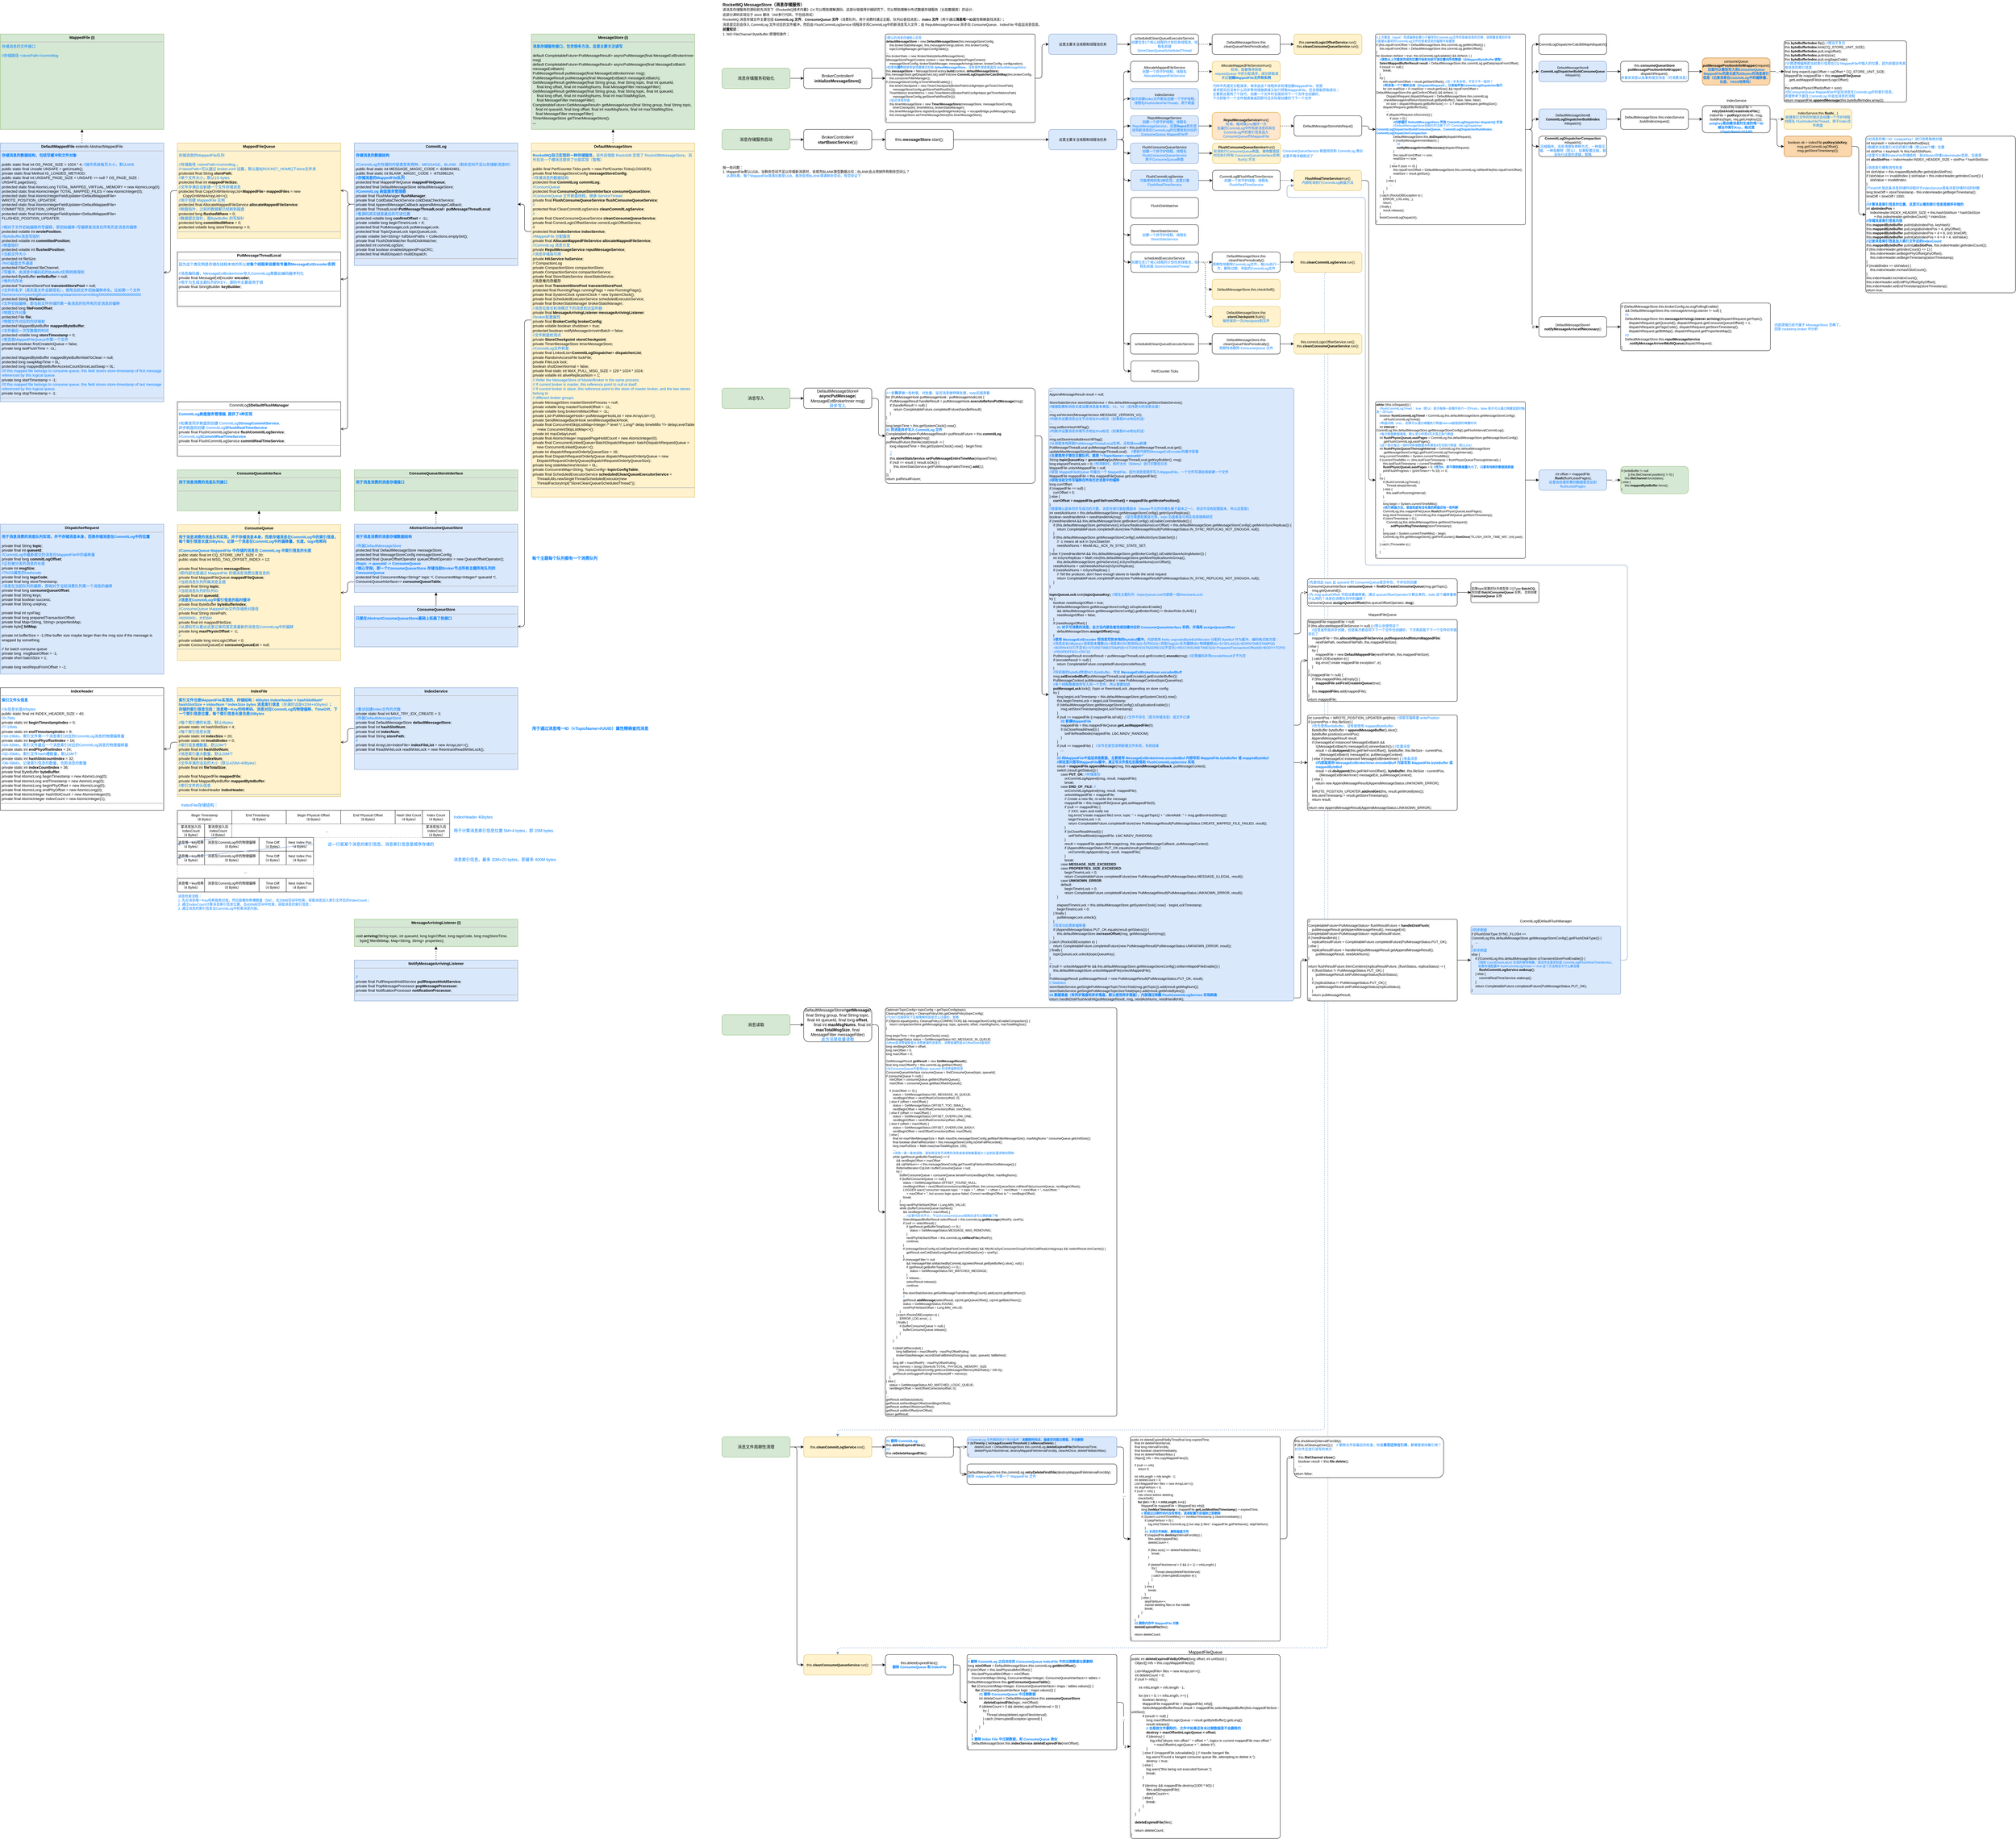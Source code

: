 <mxfile version="21.6.5" type="device">
  <diagram name="第 1 页" id="spDp2wQ0uD9LirAVXnKY">
    <mxGraphModel dx="3915" dy="879" grid="1" gridSize="10" guides="1" tooltips="1" connect="1" arrows="1" fold="1" page="1" pageScale="1" pageWidth="827" pageHeight="1169" math="0" shadow="0">
      <root>
        <mxCell id="0" />
        <mxCell id="1" parent="0" />
        <mxCell id="iDnAsxgB4rMRH4iJf6o4-41" style="edgeStyle=orthogonalEdgeStyle;rounded=1;orthogonalLoop=1;jettySize=auto;html=1;exitX=0.5;exitY=1;exitDx=0;exitDy=0;fillColor=#dae8fc;strokeColor=#6c8ebf;dashed=1;" parent="1" source="KbcU_BMoqbZB4i3XPj1c-1" target="iDnAsxgB4rMRH4iJf6o4-15" edge="1">
          <mxGeometry relative="1" as="geometry">
            <Array as="points">
              <mxPoint x="1810" y="820" />
              <mxPoint x="1810" y="4220" />
              <mxPoint x="380" y="4220" />
            </Array>
          </mxGeometry>
        </mxCell>
        <mxCell id="iDnAsxgB4rMRH4iJf6o4-40" style="edgeStyle=orthogonalEdgeStyle;rounded=1;orthogonalLoop=1;jettySize=auto;html=1;exitX=0.5;exitY=1;exitDx=0;exitDy=0;fillColor=#dae8fc;strokeColor=#6c8ebf;dashed=1;" parent="1" source="iDnAsxgB4rMRH4iJf6o4-6" target="iDnAsxgB4rMRH4iJf6o4-16" edge="1">
          <mxGeometry relative="1" as="geometry">
            <Array as="points">
              <mxPoint x="1820" y="4860" />
              <mxPoint x="380" y="4860" />
            </Array>
          </mxGeometry>
        </mxCell>
        <mxCell id="49yA2R5-UXcHH-bBDfTF-1" value="&lt;b&gt;RocketMQ MessageStore（消息存储服务）&lt;/b&gt;&lt;font style=&quot;font-size: 10px;&quot;&gt;&lt;br&gt;读消息存储服务的源码前先浏览下《RocketMQ技术内幕》C4 可以帮助理解源码，这部分很值得仔细研究下，可以帮助理解分布式数据存储服务（比如数据库）的设计;&lt;br&gt;这部分源码实现位于 store 模块（3W多行代码，不包括测试）&lt;br&gt;RocketMQ 消息存储文件主要包括 &lt;b&gt;CommitLog 文件&lt;/b&gt;、&lt;b&gt;ConsumeQueue 文件&lt;/b&gt;（消费队列，用于消费时通过主题、队列ID查找消息）、&lt;b&gt;Index 文件&lt;/b&gt;（用于通过&lt;b&gt;消息唯一ID&lt;/b&gt;属性精确查找消息）；&lt;br&gt;消息提交后会存入 CommitLog 文件对应的文件缓冲，然后由 FlushCommitLogService 线程异步将CommitLog中的新消息写入文件；由 ReputMessageService 异步向 ConsumeQueue、IndexFile 中追加消息信息。&lt;br&gt;&lt;b&gt;前置知识&lt;/b&gt;：&lt;br&gt;1. NIO FileChannel ByteBuffer 原理和操作；&lt;br&gt;&lt;/font&gt;" style="text;html=1;strokeColor=none;fillColor=none;align=left;verticalAlign=top;whiteSpace=wrap;rounded=0;" parent="1" vertex="1">
          <mxGeometry x="40" y="20" width="960" height="120" as="geometry" />
        </mxCell>
        <mxCell id="49yA2R5-UXcHH-bBDfTF-8" value="" style="edgeStyle=orthogonalEdgeStyle;rounded=1;orthogonalLoop=1;jettySize=auto;html=1;" parent="1" source="49yA2R5-UXcHH-bBDfTF-2" target="49yA2R5-UXcHH-bBDfTF-7" edge="1">
          <mxGeometry relative="1" as="geometry">
            <Array as="points">
              <mxPoint x="230" y="250" />
              <mxPoint x="230" y="250" />
            </Array>
          </mxGeometry>
        </mxCell>
        <mxCell id="49yA2R5-UXcHH-bBDfTF-2" value="消息存储服务初始化" style="rounded=1;whiteSpace=wrap;html=1;fillColor=#d5e8d4;strokeColor=#82b366;" parent="1" vertex="1">
          <mxGeometry x="40" y="220" width="200" height="60" as="geometry" />
        </mxCell>
        <mxCell id="49yA2R5-UXcHH-bBDfTF-3" value="&lt;p style=&quot;margin: 4px 0px 0px; text-align: center;&quot;&gt;&lt;b&gt;MessageStore (I)&lt;/b&gt;&lt;br&gt;&lt;/p&gt;&lt;hr style=&quot;font-size: 11px;&quot;&gt;&lt;p style=&quot;margin: 0px 0px 0px 4px;&quot;&gt;&lt;font color=&quot;#007fff&quot;&gt;&lt;b&gt;消息存储服务接口，包含很多方法，这里主要关注读写&lt;/b&gt;&lt;/font&gt;&lt;/p&gt;&lt;p style=&quot;margin: 0px 0px 0px 4px;&quot;&gt;&lt;font color=&quot;#007fff&quot;&gt;&lt;b&gt;&lt;br&gt;&lt;/b&gt;&lt;/font&gt;&lt;/p&gt;&lt;p style=&quot;margin: 0px 0px 0px 4px;&quot;&gt;default CompletableFuture&amp;lt;PutMessageResult&amp;gt; asyncPutMessage(final MessageExtBrokerInner msg)&lt;br&gt;&lt;/p&gt;&lt;p style=&quot;margin: 0px 0px 0px 4px;&quot;&gt;default CompletableFuture&amp;lt;PutMessageResult&amp;gt; asyncPutMessages(final MessageExtBatch messageExtBatch)&lt;br&gt;&lt;/p&gt;&lt;p style=&quot;margin: 0px 0px 0px 4px;&quot;&gt;PutMessageResult putMessage(final MessageExtBrokerInner msg);&lt;br&gt;&lt;/p&gt;&lt;p style=&quot;margin: 0px 0px 0px 4px;&quot;&gt;PutMessageResult putMessages(final MessageExtBatch messageExtBatch);&lt;br&gt;&lt;/p&gt;&lt;p style=&quot;margin: 0px 0px 0px 4px;&quot;&gt;GetMessageResult getMessage(final String group, final String topic, final int queueId,&lt;/p&gt;&lt;p style=&quot;margin: 0px 0px 0px 4px;&quot;&gt;&amp;nbsp; &amp;nbsp; final long offset, final int maxMsgNums, final MessageFilter messageFilter);&lt;/p&gt;&lt;p style=&quot;margin: 0px 0px 0px 4px;&quot;&gt;GetMessageResult getMessage(final String group, final String topic, final int queueId,&lt;/p&gt;&lt;p style=&quot;margin: 0px 0px 0px 4px;&quot;&gt;&amp;nbsp; &amp;nbsp; final long offset, final int maxMsgNums, final int maxTotalMsgSize, &lt;br&gt;&amp;nbsp; &amp;nbsp; final MessageFilter messageFilter);&lt;/p&gt;&lt;p style=&quot;margin: 0px 0px 0px 4px;&quot;&gt;CompletableFuture&amp;lt;GetMessageResult&amp;gt; getMessageAsync(final String group, final String topic,&amp;nbsp; &amp;nbsp; &amp;nbsp;final int queueId,&amp;nbsp;&lt;span style=&quot;background-color: initial;&quot;&gt;final long offset, final int maxMsgNums, final int maxTotalMsgSize, &lt;br&gt;&amp;nbsp; &amp;nbsp;final MessageFilter messageFilter);&lt;/span&gt;&lt;/p&gt;&lt;p style=&quot;margin: 0px 0px 0px 4px;&quot;&gt;&lt;span style=&quot;background-color: initial;&quot;&gt;TimerMessageStore getTimerMessageStore();&lt;br&gt;&lt;/span&gt;&lt;/p&gt;&lt;p style=&quot;margin: 0px 0px 0px 4px;&quot;&gt;&lt;b&gt;...&lt;/b&gt;&lt;/p&gt;" style="verticalAlign=top;align=left;overflow=fill;fontSize=11;fontFamily=Helvetica;html=1;whiteSpace=wrap;fillColor=#d5e8d4;strokeColor=#82b366;" parent="1" vertex="1">
          <mxGeometry x="-520" y="120" width="480" height="280" as="geometry" />
        </mxCell>
        <mxCell id="49yA2R5-UXcHH-bBDfTF-5" style="edgeStyle=orthogonalEdgeStyle;rounded=1;orthogonalLoop=1;jettySize=auto;html=1;exitX=0.5;exitY=0;exitDx=0;exitDy=0;entryX=0.5;entryY=1;entryDx=0;entryDy=0;endArrow=block;endFill=1;dashed=1;" parent="1" source="49yA2R5-UXcHH-bBDfTF-6" target="49yA2R5-UXcHH-bBDfTF-3" edge="1">
          <mxGeometry relative="1" as="geometry">
            <mxPoint x="-280" y="440" as="sourcePoint" />
          </mxGeometry>
        </mxCell>
        <mxCell id="49yA2R5-UXcHH-bBDfTF-42" style="edgeStyle=orthogonalEdgeStyle;rounded=1;orthogonalLoop=1;jettySize=auto;html=1;exitX=0;exitY=0.25;exitDx=0;exitDy=0;" parent="1" source="49yA2R5-UXcHH-bBDfTF-6" target="49yA2R5-UXcHH-bBDfTF-39" edge="1">
          <mxGeometry relative="1" as="geometry" />
        </mxCell>
        <mxCell id="KbcU_BMoqbZB4i3XPj1c-12" style="edgeStyle=orthogonalEdgeStyle;rounded=1;orthogonalLoop=1;jettySize=auto;html=1;exitX=0;exitY=0.5;exitDx=0;exitDy=0;entryX=1;entryY=0.5;entryDx=0;entryDy=0;endArrow=open;endFill=0;" parent="1" source="49yA2R5-UXcHH-bBDfTF-6" target="KbcU_BMoqbZB4i3XPj1c-10" edge="1">
          <mxGeometry relative="1" as="geometry" />
        </mxCell>
        <mxCell id="49yA2R5-UXcHH-bBDfTF-6" value="&lt;p style=&quot;margin: 4px 0px 0px; text-align: center;&quot;&gt;&lt;b&gt;DefaultMessageStore&lt;/b&gt;&lt;/p&gt;&lt;hr style=&quot;font-size: 11px;&quot;&gt;&lt;p style=&quot;margin: 0px 0px 0px 4px;&quot;&gt;&lt;font color=&quot;#007fff&quot;&gt;&lt;b&gt;RocketMQ自己实现的一种存储服务，&lt;/b&gt;另外还借助 RocksDB 实现了 RocksDBMessageStore，另外在另一个模块还提供了分层实现（暂略）&lt;/font&gt;&lt;/p&gt;&lt;p style=&quot;margin: 0px 0px 0px 4px;&quot;&gt;&lt;br&gt;&lt;/p&gt;&lt;p style=&quot;margin: 0px 0px 0px 4px;&quot;&gt;public final PerfCounter.Ticks perfs = new PerfCounter.Ticks(LOGGER);&lt;/p&gt;&lt;p style=&quot;margin: 0px 0px 0px 4px;&quot;&gt;private final MessageStoreConfig &lt;b&gt;messageStoreConfig&lt;/b&gt;;&lt;/p&gt;&lt;p style=&quot;margin: 0px 0px 0px 4px;&quot;&gt;&lt;font color=&quot;#007fff&quot;&gt;//存储消息的数据结构&lt;/font&gt;&lt;/p&gt;&lt;p style=&quot;margin: 0px 0px 0px 4px;&quot;&gt;protected final &lt;b&gt;CommitLog&lt;/b&gt; &lt;b&gt;commitLog&lt;/b&gt;;&lt;/p&gt;&lt;p style=&quot;margin: 0px 0px 0px 4px;&quot;&gt;&lt;font color=&quot;#007fff&quot;&gt;//ConsumQueue&lt;/font&gt;&lt;/p&gt;&lt;p style=&quot;margin: 0px 0px 0px 4px;&quot;&gt;protected final &lt;b&gt;ConsumeQueueStoreInterface&lt;/b&gt; &lt;b&gt;consumeQueueStore&lt;/b&gt;;&lt;/p&gt;&lt;p style=&quot;margin: 0px 0px 0px 4px;&quot;&gt;&lt;font color=&quot;#007fff&quot;&gt;//ConsumeQueue 文件刷盘线程，继承 ServiceThread&lt;/font&gt;&lt;/p&gt;&lt;p style=&quot;margin: 0px 0px 0px 4px;&quot;&gt;private final &lt;b&gt;FlushConsumeQueueService&lt;/b&gt; &lt;b&gt;flushConsumeQueueService&lt;/b&gt;;&lt;/p&gt;&lt;p style=&quot;margin: 0px 0px 0px 4px;&quot;&gt;&lt;font color=&quot;#007fff&quot;&gt;//&lt;/font&gt;&lt;/p&gt;&lt;p style=&quot;margin: 0px 0px 0px 4px;&quot;&gt;protected final CleanCommitLogService &lt;b&gt;cleanCommitLogService&lt;/b&gt;;&lt;/p&gt;&lt;p style=&quot;margin: 0px 0px 0px 4px;&quot;&gt;&lt;font color=&quot;#007fff&quot;&gt;//&lt;/font&gt;&lt;/p&gt;&lt;p style=&quot;margin: 0px 0px 0px 4px;&quot;&gt;private final CleanConsumeQueueService &lt;b&gt;cleanConsumeQueueService&lt;/b&gt;;&lt;/p&gt;&lt;p style=&quot;margin: 0px 0px 0px 4px;&quot;&gt;private final CorrectLogicOffsetService correctLogicOffsetService;&lt;/p&gt;&lt;p style=&quot;margin: 0px 0px 0px 4px;&quot;&gt;//&lt;/p&gt;&lt;p style=&quot;margin: 0px 0px 0px 4px;&quot;&gt;protected final &lt;b&gt;IndexService&lt;/b&gt; &lt;b&gt;indexService&lt;/b&gt;;&lt;/p&gt;&lt;p style=&quot;margin: 0px 0px 0px 4px;&quot;&gt;&lt;font color=&quot;#007fff&quot;&gt;//MappedFile 分配服务&lt;/font&gt;&lt;/p&gt;&lt;p style=&quot;margin: 0px 0px 0px 4px;&quot;&gt;private final &lt;b&gt;AllocateMappedFileService&lt;/b&gt; &lt;b&gt;allocateMappedFileService&lt;/b&gt;;&lt;/p&gt;&lt;p style=&quot;margin: 0px 0px 0px 4px;&quot;&gt;&lt;font color=&quot;#007fff&quot;&gt;//CommitLog 消息分发&lt;/font&gt;&lt;/p&gt;&lt;p style=&quot;margin: 0px 0px 0px 4px;&quot;&gt;private &lt;b&gt;ReputMessageService&lt;/b&gt; &lt;b&gt;reputMessageService&lt;/b&gt;;&lt;/p&gt;&lt;p style=&quot;margin: 0px 0px 0px 4px;&quot;&gt;&lt;font color=&quot;#007fff&quot;&gt;//消息存储高可用&lt;/font&gt;&lt;/p&gt;&lt;p style=&quot;margin: 0px 0px 0px 4px;&quot;&gt;private &lt;b&gt;HAService&lt;/b&gt; &lt;b&gt;haService&lt;/b&gt;;&lt;/p&gt;&lt;p style=&quot;margin: 0px 0px 0px 4px;&quot;&gt;// CompactionLog&lt;/p&gt;&lt;p style=&quot;margin: 0px 0px 0px 4px;&quot;&gt;private CompactionStore compactionStore;&lt;/p&gt;&lt;p style=&quot;margin: 0px 0px 0px 4px;&quot;&gt;private CompactionService compactionService;&lt;/p&gt;&lt;p style=&quot;margin: 0px 0px 0px 4px;&quot;&gt;private final StoreStatsService storeStatsService;&lt;/p&gt;&lt;p style=&quot;margin: 0px 0px 0px 4px;&quot;&gt;//消息堆内存缓存&lt;/p&gt;&lt;p style=&quot;margin: 0px 0px 0px 4px;&quot;&gt;private final &lt;b&gt;TransientStorePool&lt;/b&gt; &lt;b&gt;transientStorePool&lt;/b&gt;;&lt;/p&gt;&lt;p style=&quot;margin: 0px 0px 0px 4px;&quot;&gt;protected final RunningFlags runningFlags = new RunningFlags();&lt;/p&gt;&lt;p style=&quot;margin: 0px 0px 0px 4px;&quot;&gt;private final SystemClock systemClock = new SystemClock();&lt;/p&gt;&lt;p style=&quot;margin: 0px 0px 0px 4px;&quot;&gt;private final ScheduledExecutorService scheduledExecutorService;&lt;/p&gt;&lt;p style=&quot;margin: 0px 0px 0px 4px;&quot;&gt;private final BrokerStatsManager brokerStatsManager;&lt;/p&gt;&lt;p style=&quot;margin: 0px 0px 0px 4px;&quot;&gt;&lt;font color=&quot;#007fff&quot;&gt;//消息拉取长轮询模式下的消息到达监听器&lt;/font&gt;&lt;/p&gt;&lt;p style=&quot;margin: 0px 0px 0px 4px;&quot;&gt;private final &lt;b&gt;MessageArrivingListener&lt;/b&gt; &lt;b&gt;messageArrivingListener&lt;/b&gt;;&lt;/p&gt;&lt;p style=&quot;margin: 0px 0px 0px 4px;&quot;&gt;&lt;font color=&quot;#007fff&quot;&gt;//broker配置属性&lt;/font&gt;&lt;/p&gt;&lt;p style=&quot;margin: 0px 0px 0px 4px;&quot;&gt;private final &lt;b&gt;BrokerConfig&lt;/b&gt; &lt;b&gt;brokerConfig&lt;/b&gt;;&lt;/p&gt;&lt;p style=&quot;margin: 0px 0px 0px 4px;&quot;&gt;private volatile boolean shutdown = true;&lt;/p&gt;&lt;p style=&quot;margin: 0px 0px 0px 4px;&quot;&gt;protected boolean notifyMessageArriveInBatch = false;&lt;/p&gt;&lt;p style=&quot;margin: 0px 0px 0px 4px;&quot;&gt;&lt;font color=&quot;#007fff&quot;&gt;//文件刷盘检测点&lt;/font&gt;&lt;/p&gt;&lt;p style=&quot;margin: 0px 0px 0px 4px;&quot;&gt;private &lt;b&gt;StoreCheckpoint&lt;/b&gt; &lt;b&gt;storeCheckpoint&lt;/b&gt;;&lt;/p&gt;&lt;p style=&quot;margin: 0px 0px 0px 4px;&quot;&gt;private TimerMessageStore timerMessageStore;&lt;/p&gt;&lt;p style=&quot;margin: 0px 0px 0px 4px;&quot;&gt;&lt;font color=&quot;#007fff&quot;&gt;//CommitLog文件转发&lt;/font&gt;&lt;/p&gt;&lt;p style=&quot;margin: 0px 0px 0px 4px;&quot;&gt;private final LinkedList&amp;lt;&lt;b&gt;CommitLogDispatcher&lt;/b&gt;&amp;gt; &lt;b&gt;dispatcherList&lt;/b&gt;;&lt;/p&gt;&lt;p style=&quot;margin: 0px 0px 0px 4px;&quot;&gt;private RandomAccessFile lockFile;&lt;/p&gt;&lt;p style=&quot;margin: 0px 0px 0px 4px;&quot;&gt;private FileLock lock;&lt;/p&gt;&lt;p style=&quot;margin: 0px 0px 0px 4px;&quot;&gt;boolean shutDownNormal = false;&lt;/p&gt;&lt;p style=&quot;margin: 0px 0px 0px 4px;&quot;&gt;&lt;span style=&quot;background-color: initial;&quot;&gt;private final static int MAX_PULL_MSG_SIZE = 128 * 1024 * 1024;&lt;/span&gt;&lt;br&gt;&lt;/p&gt;&lt;p style=&quot;margin: 0px 0px 0px 4px;&quot;&gt;private volatile int aliveReplicasNum = 1;&lt;/p&gt;&lt;p style=&quot;margin: 0px 0px 0px 4px;&quot;&gt;&lt;font color=&quot;#007fff&quot;&gt;// Refer the MessageStore of MasterBroker in the same process.&lt;/font&gt;&lt;/p&gt;&lt;p style=&quot;margin: 0px 0px 0px 4px;&quot;&gt;&lt;font color=&quot;#007fff&quot;&gt;// If current broker is master, this reference point to null or itself.&lt;/font&gt;&lt;/p&gt;&lt;p style=&quot;margin: 0px 0px 0px 4px;&quot;&gt;&lt;font color=&quot;#007fff&quot;&gt;// If current broker is slave, this reference point to the store of master broker, and the two stores belong to&lt;/font&gt;&lt;/p&gt;&lt;p style=&quot;margin: 0px 0px 0px 4px;&quot;&gt;&lt;font color=&quot;#007fff&quot;&gt;// different broker groups.&lt;/font&gt;&lt;/p&gt;&lt;p style=&quot;margin: 0px 0px 0px 4px;&quot;&gt;private MessageStore masterStoreInProcess = null;&lt;/p&gt;&lt;p style=&quot;margin: 0px 0px 0px 4px;&quot;&gt;private volatile long masterFlushedOffset = -1L;&lt;/p&gt;&lt;p style=&quot;margin: 0px 0px 0px 4px;&quot;&gt;private volatile long brokerInitMaxOffset = -1L;&lt;/p&gt;&lt;p style=&quot;margin: 0px 0px 0px 4px;&quot;&gt;private List&amp;lt;PutMessageHook&amp;gt; putMessageHookList = new ArrayList&amp;lt;&amp;gt;();&lt;/p&gt;&lt;p style=&quot;margin: 0px 0px 0px 4px;&quot;&gt;private SendMessageBackHook sendMessageBackHook;&lt;/p&gt;&lt;p style=&quot;margin: 0px 0px 0px 4px;&quot;&gt;private final ConcurrentSkipListMap&amp;lt;Integer /* level */, Long/* delay timeMillis */&amp;gt; delayLevelTable &lt;span style=&quot;&quot;&gt;&lt;span style=&quot;white-space: pre;&quot;&gt;&amp;nbsp;&amp;nbsp;&amp;nbsp;&amp;nbsp;&lt;/span&gt;&lt;/span&gt;=&lt;span style=&quot;background-color: initial;&quot;&gt;new ConcurrentSkipListMap&amp;lt;&amp;gt;();&lt;/span&gt;&lt;/p&gt;&lt;p style=&quot;margin: 0px 0px 0px 4px;&quot;&gt;private int maxDelayLevel;&lt;/p&gt;&lt;p style=&quot;margin: 0px 0px 0px 4px;&quot;&gt;private final AtomicInteger mappedPageHoldCount = new AtomicInteger(0);&lt;/p&gt;&lt;p style=&quot;margin: 0px 0px 0px 4px;&quot;&gt;private final ConcurrentLinkedQueue&amp;lt;BatchDispatchRequest&amp;gt; batchDispatchRequestQueue = &lt;span style=&quot;&quot;&gt;&lt;span style=&quot;white-space: pre;&quot;&gt;&amp;nbsp;&amp;nbsp;&amp;nbsp;&amp;nbsp;&lt;/span&gt;&lt;/span&gt;new ConcurrentLinkedQueue&amp;lt;&amp;gt;();&lt;/p&gt;&lt;p style=&quot;margin: 0px 0px 0px 4px;&quot;&gt;private int dispatchRequestOrderlyQueueSize = 16;&lt;/p&gt;&lt;p style=&quot;margin: 0px 0px 0px 4px;&quot;&gt;private final DispatchRequestOrderlyQueue dispatchRequestOrderlyQueue = new &lt;span style=&quot;&quot;&gt;&lt;span style=&quot;white-space: pre;&quot;&gt;&amp;nbsp;&amp;nbsp;&amp;nbsp;&amp;nbsp;&lt;/span&gt;&lt;/span&gt;DispatchRequestOrderlyQueue(dispatchRequestOrderlyQueueSize);&lt;/p&gt;&lt;p style=&quot;margin: 0px 0px 0px 4px;&quot;&gt;private long stateMachineVersion = 0L;&lt;/p&gt;&lt;p style=&quot;margin: 0px 0px 0px 4px;&quot;&gt;&lt;span style=&quot;background-color: initial;&quot;&gt;private ConcurrentMap&amp;lt;String, TopicConfig&amp;gt; &lt;/span&gt;&lt;b style=&quot;background-color: initial;&quot;&gt;topicConfigTable&lt;/b&gt;&lt;span style=&quot;background-color: initial;&quot;&gt;;&lt;/span&gt;&lt;br&gt;&lt;/p&gt;&lt;p style=&quot;margin: 0px 0px 0px 4px;&quot;&gt;private final ScheduledExecutorService &lt;b&gt;scheduledCleanQueueExecutorService&lt;/b&gt; =&lt;/p&gt;&lt;p style=&quot;margin: 0px 0px 0px 4px;&quot;&gt;&lt;span style=&quot;&quot;&gt;&lt;span style=&quot;white-space: pre;&quot;&gt;&amp;nbsp;&amp;nbsp;&amp;nbsp;&amp;nbsp;&lt;/span&gt;&lt;/span&gt;ThreadUtils.newSingleThreadScheduledExecutor(new &lt;span style=&quot;&quot;&gt;&lt;span style=&quot;white-space: pre;&quot;&gt;&amp;nbsp;&amp;nbsp;&amp;nbsp;&amp;nbsp;&lt;/span&gt;&lt;/span&gt;ThreadFactoryImpl(&quot;StoreCleanQueueScheduledThread&quot;));&lt;/p&gt;&lt;hr style=&quot;font-size: 11px;&quot;&gt;&lt;p style=&quot;margin: 0px 0px 0px 4px; font-size: 11px;&quot;&gt;&lt;br&gt;&lt;/p&gt;" style="verticalAlign=top;align=left;overflow=fill;fontSize=11;fontFamily=Helvetica;html=1;whiteSpace=wrap;fillColor=#fff2cc;strokeColor=#d6b656;" parent="1" vertex="1">
          <mxGeometry x="-520" y="440" width="480" height="1040" as="geometry" />
        </mxCell>
        <mxCell id="49yA2R5-UXcHH-bBDfTF-33" style="edgeStyle=orthogonalEdgeStyle;rounded=1;orthogonalLoop=1;jettySize=auto;html=1;exitX=1;exitY=0.5;exitDx=0;exitDy=0;" parent="1" source="49yA2R5-UXcHH-bBDfTF-7" target="49yA2R5-UXcHH-bBDfTF-12" edge="1">
          <mxGeometry relative="1" as="geometry" />
        </mxCell>
        <mxCell id="49yA2R5-UXcHH-bBDfTF-7" value="BrokerController#&lt;br&gt;&lt;b&gt;initializeMessageStore()&lt;/b&gt;" style="rounded=1;whiteSpace=wrap;html=1;" parent="1" vertex="1">
          <mxGeometry x="280" y="220" width="200" height="60" as="geometry" />
        </mxCell>
        <mxCell id="49yA2R5-UXcHH-bBDfTF-76" style="edgeStyle=orthogonalEdgeStyle;rounded=1;orthogonalLoop=1;jettySize=auto;html=1;exitX=1;exitY=0.5;exitDx=0;exitDy=0;" parent="1" source="49yA2R5-UXcHH-bBDfTF-12" target="49yA2R5-UXcHH-bBDfTF-75" edge="1">
          <mxGeometry relative="1" as="geometry" />
        </mxCell>
        <mxCell id="49yA2R5-UXcHH-bBDfTF-12" value="&lt;div style=&quot;font-size: 9px;&quot;&gt;&lt;font color=&quot;#007fff&quot;&gt;//默认的消息存储核心实现&lt;/font&gt;&lt;/div&gt;&lt;div style=&quot;font-size: 9px;&quot;&gt;&lt;b&gt;defaultMessageStore&lt;/b&gt; = new &lt;b style=&quot;font-size: 9px;&quot;&gt;DefaultMessageStore&lt;/b&gt;(this.messageStoreConfig, &lt;br style=&quot;font-size: 9px;&quot;&gt;&amp;nbsp; &amp;nbsp; this.brokerStatsManager, this.messageArrivingListener, this.brokerConfig, &lt;br style=&quot;font-size: 9px;&quot;&gt;&amp;nbsp; &amp;nbsp; topicConfigManager.getTopicConfigTable());&lt;br style=&quot;font-size: 9px;&quot;&gt;&lt;/div&gt;&lt;div style=&quot;font-size: 9px;&quot;&gt;...&lt;/div&gt;&lt;div style=&quot;font-size: 9px;&quot;&gt;this.brokerStats = new BrokerStats(defaultMessageStore);&lt;br style=&quot;font-size: 9px;&quot;&gt;&lt;/div&gt;&lt;div style=&quot;font-size: 9px;&quot;&gt;&lt;div style=&quot;font-size: 9px;&quot;&gt;MessageStorePluginContext context = new MessageStorePluginContext(&lt;/div&gt;&lt;div style=&quot;font-size: 9px;&quot;&gt;&amp;nbsp; &amp;nbsp; messageStoreConfig, brokerStatsManager, messageArrivingListener, brokerConfig, configuration);&lt;/div&gt;&lt;div style=&quot;font-size: 9px;&quot;&gt;&lt;font color=&quot;#007fff&quot;&gt;//如果有&lt;b&gt;插件&lt;/b&gt;就使用装饰器模式封装 &lt;b&gt;defaultMessageStore&lt;/b&gt;，没有插件就直接返回 defaultMessageStore&lt;/font&gt;&lt;/div&gt;&lt;div style=&quot;font-size: 9px;&quot;&gt;this.&lt;b&gt;messageStore&lt;/b&gt; = MessageStoreFactory.&lt;b&gt;build&lt;/b&gt;(context, &lt;b&gt;defaultMessageStore&lt;/b&gt;);&lt;/div&gt;&lt;div style=&quot;font-size: 9px;&quot;&gt;this.messageStore.getDispatcherList().addFirst(new &lt;b&gt;CommitLogDispatcherCalcBitMap&lt;/b&gt;(this.brokerConfig, &lt;br&gt;&amp;nbsp; &amp;nbsp; this.consumerFilterManager));&lt;/div&gt;&lt;div style=&quot;font-size: 9px;&quot;&gt;if (messageStoreConfig.isTimerWheelEnable()) {&lt;/div&gt;&lt;div style=&quot;font-size: 9px;&quot;&gt;&amp;nbsp; &amp;nbsp; this.timerCheckpoint = new TimerCheckpoint(BrokerPathConfigHelper.getTimerCheckPath(&lt;br&gt;&amp;nbsp; &amp;nbsp; &amp;nbsp; &amp;nbsp; messageStoreConfig.getStorePathRootDir()));&lt;/div&gt;&lt;div style=&quot;font-size: 9px;&quot;&gt;&amp;nbsp; &amp;nbsp; TimerMetrics timerMetrics = new TimerMetrics(BrokerPathConfigHelper.getTimerMetricsPath(&lt;br&gt;&lt;span style=&quot;white-space: pre;&quot;&gt;&#x9;&lt;/span&gt;messageStoreConfig.getStorePathRootDir()));&lt;/div&gt;&lt;div style=&quot;font-size: 9px;&quot;&gt;&lt;font color=&quot;#007fff&quot;&gt;&amp;nbsp; &amp;nbsp; //延迟消息存储&lt;/font&gt;&lt;/div&gt;&lt;div style=&quot;font-size: 9px;&quot;&gt;&amp;nbsp; &amp;nbsp; this.timerMessageStore = new &lt;b&gt;TimerMessageStore&lt;/b&gt;(messageStore, messageStoreConfig, &lt;br&gt;&lt;span style=&quot;white-space: pre;&quot;&gt;&#x9;&lt;/span&gt;timerCheckpoint, timerMetrics, brokerStatsManager);&lt;/div&gt;&lt;div style=&quot;font-size: 9px;&quot;&gt;&amp;nbsp; &amp;nbsp; this.timerMessageStore.registerEscapeBridgeHook(msg -&amp;gt; escapeBridge.putMessage(msg));&lt;/div&gt;&lt;div style=&quot;font-size: 9px;&quot;&gt;&amp;nbsp; &amp;nbsp; this.messageStore.setTimerMessageStore(this.timerMessageStore);&lt;/div&gt;&lt;div style=&quot;font-size: 9px;&quot;&gt;}&lt;/div&gt;&lt;/div&gt;" style="rounded=1;whiteSpace=wrap;html=1;fontSize=9;align=left;arcSize=2;" parent="1" vertex="1">
          <mxGeometry x="520" y="120" width="440" height="260" as="geometry" />
        </mxCell>
        <mxCell id="49yA2R5-UXcHH-bBDfTF-13" style="edgeStyle=orthogonalEdgeStyle;rounded=1;orthogonalLoop=1;jettySize=auto;html=1;exitX=1;exitY=0.5;exitDx=0;exitDy=0;" parent="1" source="49yA2R5-UXcHH-bBDfTF-75" target="49yA2R5-UXcHH-bBDfTF-20" edge="1">
          <mxGeometry relative="1" as="geometry">
            <Array as="points">
              <mxPoint x="1210" y="150" />
              <mxPoint x="1210" y="150" />
            </Array>
          </mxGeometry>
        </mxCell>
        <mxCell id="49yA2R5-UXcHH-bBDfTF-14" style="edgeStyle=orthogonalEdgeStyle;rounded=1;orthogonalLoop=1;jettySize=auto;html=1;exitX=1;exitY=0.5;exitDx=0;exitDy=0;entryX=0;entryY=0.5;entryDx=0;entryDy=0;" parent="1" source="49yA2R5-UXcHH-bBDfTF-18" target="49yA2R5-UXcHH-bBDfTF-23" edge="1">
          <mxGeometry relative="1" as="geometry" />
        </mxCell>
        <mxCell id="49yA2R5-UXcHH-bBDfTF-15" style="edgeStyle=orthogonalEdgeStyle;rounded=1;orthogonalLoop=1;jettySize=auto;html=1;exitX=1;exitY=0.5;exitDx=0;exitDy=0;entryX=0;entryY=0.5;entryDx=0;entryDy=0;" parent="1" source="49yA2R5-UXcHH-bBDfTF-18" target="49yA2R5-UXcHH-bBDfTF-25" edge="1">
          <mxGeometry relative="1" as="geometry" />
        </mxCell>
        <mxCell id="49yA2R5-UXcHH-bBDfTF-16" style="edgeStyle=orthogonalEdgeStyle;rounded=1;orthogonalLoop=1;jettySize=auto;html=1;exitX=1;exitY=0.5;exitDx=0;exitDy=0;entryX=0;entryY=0.5;entryDx=0;entryDy=0;" parent="1" source="49yA2R5-UXcHH-bBDfTF-18" target="49yA2R5-UXcHH-bBDfTF-26" edge="1">
          <mxGeometry relative="1" as="geometry" />
        </mxCell>
        <mxCell id="49yA2R5-UXcHH-bBDfTF-17" style="edgeStyle=orthogonalEdgeStyle;rounded=1;orthogonalLoop=1;jettySize=auto;html=1;exitX=1;exitY=0.5;exitDx=0;exitDy=0;entryX=0;entryY=0.5;entryDx=0;entryDy=0;" parent="1" source="49yA2R5-UXcHH-bBDfTF-18" target="49yA2R5-UXcHH-bBDfTF-27" edge="1">
          <mxGeometry relative="1" as="geometry" />
        </mxCell>
        <mxCell id="49yA2R5-UXcHH-bBDfTF-80" style="edgeStyle=orthogonalEdgeStyle;rounded=1;orthogonalLoop=1;jettySize=auto;html=1;exitX=1;exitY=0.5;exitDx=0;exitDy=0;entryX=0;entryY=0.5;entryDx=0;entryDy=0;" parent="1" source="49yA2R5-UXcHH-bBDfTF-18" target="49yA2R5-UXcHH-bBDfTF-77" edge="1">
          <mxGeometry relative="1" as="geometry" />
        </mxCell>
        <mxCell id="49yA2R5-UXcHH-bBDfTF-81" style="edgeStyle=orthogonalEdgeStyle;rounded=1;orthogonalLoop=1;jettySize=auto;html=1;exitX=1;exitY=0.5;exitDx=0;exitDy=0;entryX=0;entryY=0.5;entryDx=0;entryDy=0;" parent="1" source="49yA2R5-UXcHH-bBDfTF-18" target="49yA2R5-UXcHH-bBDfTF-78" edge="1">
          <mxGeometry relative="1" as="geometry" />
        </mxCell>
        <mxCell id="49yA2R5-UXcHH-bBDfTF-82" style="edgeStyle=orthogonalEdgeStyle;rounded=1;orthogonalLoop=1;jettySize=auto;html=1;exitX=1;exitY=0.5;exitDx=0;exitDy=0;entryX=0;entryY=0.5;entryDx=0;entryDy=0;" parent="1" source="49yA2R5-UXcHH-bBDfTF-18" target="49yA2R5-UXcHH-bBDfTF-79" edge="1">
          <mxGeometry relative="1" as="geometry" />
        </mxCell>
        <mxCell id="49yA2R5-UXcHH-bBDfTF-84" style="edgeStyle=orthogonalEdgeStyle;rounded=1;orthogonalLoop=1;jettySize=auto;html=1;exitX=1;exitY=0.5;exitDx=0;exitDy=0;entryX=0;entryY=0.5;entryDx=0;entryDy=0;" parent="1" source="49yA2R5-UXcHH-bBDfTF-18" target="49yA2R5-UXcHH-bBDfTF-83" edge="1">
          <mxGeometry relative="1" as="geometry" />
        </mxCell>
        <mxCell id="iDnAsxgB4rMRH4iJf6o4-3" style="edgeStyle=orthogonalEdgeStyle;rounded=1;orthogonalLoop=1;jettySize=auto;html=1;exitX=1;exitY=0.5;exitDx=0;exitDy=0;entryX=0;entryY=0.5;entryDx=0;entryDy=0;" parent="1" source="49yA2R5-UXcHH-bBDfTF-18" target="iDnAsxgB4rMRH4iJf6o4-2" edge="1">
          <mxGeometry relative="1" as="geometry" />
        </mxCell>
        <mxCell id="49yA2R5-UXcHH-bBDfTF-18" value="&lt;div style=&quot;font-size: 10px;&quot;&gt;这里主要关注线程和线程池任务&lt;/div&gt;" style="rounded=1;whiteSpace=wrap;html=1;fontSize=9;fillColor=#dae8fc;strokeColor=#6c8ebf;" parent="1" vertex="1">
          <mxGeometry x="1000" y="400" width="200" height="60" as="geometry" />
        </mxCell>
        <mxCell id="49yA2R5-UXcHH-bBDfTF-19" value="" style="edgeStyle=orthogonalEdgeStyle;rounded=1;orthogonalLoop=1;jettySize=auto;html=1;dashed=1;" parent="1" source="49yA2R5-UXcHH-bBDfTF-20" target="49yA2R5-UXcHH-bBDfTF-21" edge="1">
          <mxGeometry relative="1" as="geometry">
            <mxPoint x="1480" y="150" as="targetPoint" />
          </mxGeometry>
        </mxCell>
        <mxCell id="49yA2R5-UXcHH-bBDfTF-20" value="&lt;div style=&quot;font-size: 10px;&quot;&gt;&lt;br&gt;&lt;/div&gt;&lt;div style=&quot;font-size: 10px;&quot;&gt;scheduledCleanQueueExecutorService&lt;br style=&quot;font-size: 10px;&quot;&gt;&lt;/div&gt;&lt;div style=&quot;&quot;&gt;&lt;div style=&quot;&quot;&gt;&lt;font style=&quot;&quot; color=&quot;#007fff&quot;&gt;&lt;div&gt;创建包含1个核心线程的计划任务线程池，线程名前缀 StoreCleanQueueScheduledThread&lt;/div&gt;&lt;/font&gt;&lt;/div&gt;&lt;div style=&quot;font-size: 10px;&quot;&gt;&lt;br&gt;&lt;/div&gt;&lt;/div&gt;" style="rounded=1;whiteSpace=wrap;html=1;fontSize=10;align=center;" parent="1" vertex="1">
          <mxGeometry x="1240" y="120" width="200" height="60" as="geometry" />
        </mxCell>
        <mxCell id="KbcU_BMoqbZB4i3XPj1c-4" value="" style="edgeStyle=orthogonalEdgeStyle;rounded=1;orthogonalLoop=1;jettySize=auto;html=1;" parent="1" source="49yA2R5-UXcHH-bBDfTF-21" target="KbcU_BMoqbZB4i3XPj1c-3" edge="1">
          <mxGeometry relative="1" as="geometry" />
        </mxCell>
        <mxCell id="49yA2R5-UXcHH-bBDfTF-21" value="DefaultMessageStore.this&lt;br&gt;.cleanQueueFilesPeriodically()" style="rounded=1;whiteSpace=wrap;html=1;fontSize=10;align=center;" parent="1" vertex="1">
          <mxGeometry x="1480" y="120" width="200" height="60" as="geometry" />
        </mxCell>
        <mxCell id="49yA2R5-UXcHH-bBDfTF-22" value="" style="edgeStyle=orthogonalEdgeStyle;rounded=1;orthogonalLoop=1;jettySize=auto;html=1;dashed=1;" parent="1" source="49yA2R5-UXcHH-bBDfTF-23" target="49yA2R5-UXcHH-bBDfTF-24" edge="1">
          <mxGeometry relative="1" as="geometry">
            <mxPoint x="1480" y="230" as="targetPoint" />
          </mxGeometry>
        </mxCell>
        <mxCell id="49yA2R5-UXcHH-bBDfTF-23" value="&lt;div style=&quot;font-size: 10px;&quot;&gt;&lt;br&gt;&lt;/div&gt;&lt;div style=&quot;font-size: 10px;&quot;&gt;AllocateMappedFileService&lt;br style=&quot;font-size: 10px;&quot;&gt;&lt;/div&gt;&lt;div style=&quot;&quot;&gt;&lt;div style=&quot;&quot;&gt;&lt;font style=&quot;&quot; color=&quot;#007fff&quot;&gt;&lt;div&gt;创建一个非守护线程，线程名&lt;/div&gt;&lt;div&gt;AllocateMappedFileService&lt;/div&gt;&lt;/font&gt;&lt;/div&gt;&lt;div style=&quot;font-size: 10px;&quot;&gt;&lt;br&gt;&lt;/div&gt;&lt;/div&gt;" style="rounded=1;whiteSpace=wrap;html=1;fontSize=10;align=center;" parent="1" vertex="1">
          <mxGeometry x="1240" y="200" width="200" height="60" as="geometry" />
        </mxCell>
        <mxCell id="49yA2R5-UXcHH-bBDfTF-24" value="AllocateMappedFileService#run()&lt;br&gt;&lt;font color=&quot;#007fff&quot;&gt;轮询，阻塞等待获取&lt;br&gt;&amp;nbsp;requestQueue 中的分配请求，成功获取请求后&lt;b&gt;创建MappedFile文件和实例&lt;/b&gt;&lt;/font&gt;" style="rounded=1;whiteSpace=wrap;html=1;fontSize=10;align=center;fillColor=#fff2cc;strokeColor=#d6b656;" parent="1" vertex="1">
          <mxGeometry x="1480" y="200" width="200" height="60" as="geometry" />
        </mxCell>
        <mxCell id="49yA2R5-UXcHH-bBDfTF-25" value="&lt;div style=&quot;font-size: 10px;&quot;&gt;&lt;br&gt;&lt;/div&gt;&lt;div style=&quot;font-size: 10px;&quot;&gt;IndexService&lt;br style=&quot;font-size: 10px;&quot;&gt;&lt;/div&gt;&lt;div style=&quot;&quot;&gt;&lt;div style=&quot;&quot;&gt;&lt;font style=&quot;&quot; color=&quot;#007fff&quot;&gt;&lt;div&gt;每次创建Index文件都会创建一个守护线程，线程名FlushIndexFileThread，用于刷盘&lt;/div&gt;&lt;/font&gt;&lt;/div&gt;&lt;div style=&quot;font-size: 10px;&quot;&gt;&lt;br&gt;&lt;/div&gt;&lt;/div&gt;" style="rounded=1;whiteSpace=wrap;html=1;fontSize=10;align=center;fillColor=#dae8fc;strokeColor=#6c8ebf;" parent="1" vertex="1">
          <mxGeometry x="1240" y="280" width="200" height="60" as="geometry" />
        </mxCell>
        <mxCell id="KbcU_BMoqbZB4i3XPj1c-21" value="" style="edgeStyle=orthogonalEdgeStyle;rounded=1;orthogonalLoop=1;jettySize=auto;html=1;" parent="1" source="49yA2R5-UXcHH-bBDfTF-26" target="KbcU_BMoqbZB4i3XPj1c-20" edge="1">
          <mxGeometry relative="1" as="geometry" />
        </mxCell>
        <mxCell id="49yA2R5-UXcHH-bBDfTF-26" value="&lt;div style=&quot;&quot;&gt;&lt;div style=&quot;&quot;&gt;&lt;br&gt;&lt;/div&gt;&lt;div style=&quot;&quot;&gt;ReputMessageService&lt;/div&gt;&lt;div style=&quot;&quot;&gt;&lt;font color=&quot;#007fff&quot;&gt;创建一个非守护线程，线程名&lt;/font&gt;&lt;/div&gt;&lt;div style=&quot;&quot;&gt;&lt;font color=&quot;#007fff&quot;&gt;ReputMessageService，这里&lt;b&gt;Reput&lt;/b&gt;其实是说将新消息在CommitLog的位置放到对应的ConsumeQueue MappedFile中&lt;/font&gt;&lt;/div&gt;&lt;div style=&quot;font-size: 10px;&quot;&gt;&lt;br&gt;&lt;/div&gt;&lt;/div&gt;" style="rounded=1;whiteSpace=wrap;html=1;fontSize=10;align=center;fillColor=#dae8fc;strokeColor=#6c8ebf;" parent="1" vertex="1">
          <mxGeometry x="1240" y="360" width="200" height="60" as="geometry" />
        </mxCell>
        <mxCell id="KbcU_BMoqbZB4i3XPj1c-6" value="" style="edgeStyle=orthogonalEdgeStyle;rounded=1;orthogonalLoop=1;jettySize=auto;html=1;" parent="1" source="49yA2R5-UXcHH-bBDfTF-27" target="KbcU_BMoqbZB4i3XPj1c-5" edge="1">
          <mxGeometry relative="1" as="geometry" />
        </mxCell>
        <mxCell id="49yA2R5-UXcHH-bBDfTF-27" value="&lt;div style=&quot;&quot;&gt;FlushConsumeQueueService&lt;br&gt;&lt;/div&gt;&lt;div style=&quot;&quot;&gt;&lt;div style=&quot;border-color: var(--border-color);&quot;&gt;&lt;font style=&quot;border-color: var(--border-color);&quot; color=&quot;#007fff&quot;&gt;创建一个非守护线程，线程名&lt;/font&gt;&lt;/div&gt;&lt;div style=&quot;border-color: var(--border-color);&quot;&gt;&lt;font color=&quot;#007fff&quot;&gt;FlushConsumeQueueService&lt;/font&gt;&lt;/div&gt;&lt;div style=&quot;border-color: var(--border-color);&quot;&gt;&lt;font color=&quot;#007fff&quot;&gt;用于ConsumeQueue刷盘&lt;/font&gt;&lt;/div&gt;&lt;/div&gt;" style="rounded=1;whiteSpace=wrap;html=1;fontSize=10;align=center;fillColor=#dae8fc;strokeColor=#6c8ebf;" parent="1" vertex="1">
          <mxGeometry x="1240" y="440" width="200" height="60" as="geometry" />
        </mxCell>
        <mxCell id="49yA2R5-UXcHH-bBDfTF-28" value="" style="edgeStyle=orthogonalEdgeStyle;rounded=1;orthogonalLoop=1;jettySize=auto;html=1;" parent="1" source="49yA2R5-UXcHH-bBDfTF-29" target="49yA2R5-UXcHH-bBDfTF-31" edge="1">
          <mxGeometry relative="1" as="geometry" />
        </mxCell>
        <mxCell id="49yA2R5-UXcHH-bBDfTF-29" value="消息写入" style="rounded=1;whiteSpace=wrap;html=1;fillColor=#d5e8d4;strokeColor=#82b366;" parent="1" vertex="1">
          <mxGeometry x="40" y="1160" width="200" height="60" as="geometry" />
        </mxCell>
        <mxCell id="49yA2R5-UXcHH-bBDfTF-30" style="edgeStyle=orthogonalEdgeStyle;rounded=1;orthogonalLoop=1;jettySize=auto;html=1;exitX=1;exitY=0.5;exitDx=0;exitDy=0;" parent="1" source="49yA2R5-UXcHH-bBDfTF-31" target="49yA2R5-UXcHH-bBDfTF-32" edge="1">
          <mxGeometry relative="1" as="geometry" />
        </mxCell>
        <mxCell id="49yA2R5-UXcHH-bBDfTF-31" value="DefaultMessageStore#&lt;br&gt;&lt;b&gt;asyncPutMessage&lt;/b&gt;(&lt;br&gt;MessageExtBrokerInner msg)&lt;br&gt;&lt;font color=&quot;#007fff&quot;&gt;异步写入&lt;/font&gt;" style="rounded=1;whiteSpace=wrap;html=1;" parent="1" vertex="1">
          <mxGeometry x="280" y="1160" width="200" height="60" as="geometry" />
        </mxCell>
        <mxCell id="49yA2R5-UXcHH-bBDfTF-36" value="" style="edgeStyle=orthogonalEdgeStyle;rounded=1;orthogonalLoop=1;jettySize=auto;html=1;" parent="1" source="49yA2R5-UXcHH-bBDfTF-32" target="49yA2R5-UXcHH-bBDfTF-35" edge="1">
          <mxGeometry relative="1" as="geometry" />
        </mxCell>
        <mxCell id="49yA2R5-UXcHH-bBDfTF-32" value="&lt;div&gt;&lt;font color=&quot;#007fff&quot;&gt;//一些&lt;b&gt;钩子&lt;/b&gt;做一些检查、对批量、延迟消息做特殊处理，todo后面再看&lt;/font&gt;&lt;/div&gt;&lt;div&gt;for (PutMessageHook putMessageHook : putMessageHookList) {&lt;/div&gt;&lt;div&gt;&amp;nbsp; &amp;nbsp; PutMessageResult handleResult = putMessageHook.&lt;b&gt;executeBeforePutMessage&lt;/b&gt;(msg);&lt;/div&gt;&lt;div&gt;&amp;nbsp; &amp;nbsp; if (handleResult != null) {&lt;/div&gt;&lt;div&gt;&amp;nbsp; &amp;nbsp; &amp;nbsp; &amp;nbsp; return CompletableFuture.completedFuture(handleResult);&lt;/div&gt;&lt;div&gt;&amp;nbsp; &amp;nbsp; }&lt;/div&gt;&lt;div&gt;}&lt;/div&gt;&lt;div&gt;...&lt;/div&gt;&lt;div&gt;long beginTime = this.getSystemClock().now();&lt;/div&gt;&lt;div&gt;&lt;font color=&quot;#007fff&quot;&gt;&lt;b&gt;//1 将消息异步写入 CommitLog 文件&lt;/b&gt;&lt;/font&gt;&lt;/div&gt;&lt;div&gt;CompletableFuture&amp;lt;PutMessageResult&amp;gt; putResultFuture = this.&lt;b&gt;commitLog&lt;/b&gt;&lt;br&gt;&amp;nbsp; &amp;nbsp; .&lt;b&gt;asyncPutMessage&lt;/b&gt;(msg);&lt;/div&gt;&lt;div&gt;putResultFuture.thenAccept(result -&amp;gt; {&lt;/div&gt;&lt;div&gt;&amp;nbsp; &amp;nbsp; long elapsedTime = this.getSystemClock().now() - beginTime;&lt;/div&gt;&lt;div&gt;&amp;nbsp; &amp;nbsp; ...&lt;/div&gt;&lt;div&gt;&amp;nbsp; &amp;nbsp; &lt;font color=&quot;#007fff&quot;&gt;//&lt;/font&gt;&lt;/div&gt;&lt;div&gt;&amp;nbsp; &amp;nbsp; this.&lt;b&gt;storeStatsService&lt;/b&gt;.&lt;b&gt;setPutMessageEntireTimeMax&lt;/b&gt;(elapsedTime);&lt;/div&gt;&lt;div&gt;&amp;nbsp; &amp;nbsp; if (null == result || !result.isOk()) {&lt;/div&gt;&lt;div&gt;&amp;nbsp; &amp;nbsp; &amp;nbsp; &amp;nbsp; this.storeStatsService.getPutMessageFailedTimes().&lt;b&gt;add&lt;/b&gt;(1);&lt;/div&gt;&lt;div&gt;&amp;nbsp; &amp;nbsp; }&lt;/div&gt;&lt;div&gt;});&lt;/div&gt;&lt;div&gt;return putResultFuture;&lt;/div&gt;" style="rounded=1;whiteSpace=wrap;html=1;fontSize=10;align=left;arcSize=4;" parent="1" vertex="1">
          <mxGeometry x="520" y="1160" width="440" height="280" as="geometry" />
        </mxCell>
        <mxCell id="D7gBAZF-udVyIJwysne7-2" value="" style="edgeStyle=orthogonalEdgeStyle;rounded=1;orthogonalLoop=1;jettySize=auto;html=1;" parent="1" source="49yA2R5-UXcHH-bBDfTF-34" target="D7gBAZF-udVyIJwysne7-1" edge="1">
          <mxGeometry relative="1" as="geometry" />
        </mxCell>
        <mxCell id="49yA2R5-UXcHH-bBDfTF-34" value="消息读取" style="rounded=1;whiteSpace=wrap;html=1;fillColor=#d5e8d4;strokeColor=#82b366;" parent="1" vertex="1">
          <mxGeometry x="40" y="3000" width="200" height="60" as="geometry" />
        </mxCell>
        <mxCell id="49yA2R5-UXcHH-bBDfTF-50" style="edgeStyle=orthogonalEdgeStyle;rounded=1;orthogonalLoop=1;jettySize=auto;html=1;exitX=0.997;exitY=0.401;exitDx=0;exitDy=0;exitPerimeter=0;" parent="1" source="49yA2R5-UXcHH-bBDfTF-35" target="49yA2R5-UXcHH-bBDfTF-49" edge="1">
          <mxGeometry relative="1" as="geometry">
            <Array as="points">
              <mxPoint x="1740" y="1882" />
              <mxPoint x="1740" y="1760" />
            </Array>
          </mxGeometry>
        </mxCell>
        <mxCell id="49yA2R5-UXcHH-bBDfTF-52" value="1" style="edgeLabel;html=1;align=center;verticalAlign=middle;resizable=0;points=[];" parent="49yA2R5-UXcHH-bBDfTF-50" vertex="1" connectable="0">
          <mxGeometry x="0.97" relative="1" as="geometry">
            <mxPoint x="-7" as="offset" />
          </mxGeometry>
        </mxCell>
        <mxCell id="49yA2R5-UXcHH-bBDfTF-54" style="edgeStyle=orthogonalEdgeStyle;rounded=1;orthogonalLoop=1;jettySize=auto;html=1;exitX=1.001;exitY=0.55;exitDx=0;exitDy=0;exitPerimeter=0;" parent="1" source="49yA2R5-UXcHH-bBDfTF-35" target="49yA2R5-UXcHH-bBDfTF-53" edge="1">
          <mxGeometry relative="1" as="geometry" />
        </mxCell>
        <mxCell id="49yA2R5-UXcHH-bBDfTF-55" value="2" style="edgeLabel;html=1;align=center;verticalAlign=middle;resizable=0;points=[];" parent="49yA2R5-UXcHH-bBDfTF-54" vertex="1" connectable="0">
          <mxGeometry x="0.965" y="2" relative="1" as="geometry">
            <mxPoint x="-6" y="2" as="offset" />
          </mxGeometry>
        </mxCell>
        <mxCell id="49yA2R5-UXcHH-bBDfTF-62" style="edgeStyle=orthogonalEdgeStyle;rounded=1;orthogonalLoop=1;jettySize=auto;html=1;" parent="1" target="49yA2R5-UXcHH-bBDfTF-61" edge="1">
          <mxGeometry relative="1" as="geometry">
            <mxPoint x="1720" y="2950" as="sourcePoint" />
            <Array as="points">
              <mxPoint x="1720" y="2951" />
              <mxPoint x="1740" y="2951" />
              <mxPoint x="1740" y="2840" />
            </Array>
          </mxGeometry>
        </mxCell>
        <mxCell id="49yA2R5-UXcHH-bBDfTF-68" value="4" style="edgeLabel;html=1;align=center;verticalAlign=middle;resizable=0;points=[];" parent="49yA2R5-UXcHH-bBDfTF-62" vertex="1" connectable="0">
          <mxGeometry x="0.812" y="1" relative="1" as="geometry">
            <mxPoint as="offset" />
          </mxGeometry>
        </mxCell>
        <mxCell id="49yA2R5-UXcHH-bBDfTF-66" style="edgeStyle=orthogonalEdgeStyle;rounded=1;orthogonalLoop=1;jettySize=auto;html=1;exitX=0.998;exitY=0.611;exitDx=0;exitDy=0;exitPerimeter=0;" parent="1" source="49yA2R5-UXcHH-bBDfTF-35" target="49yA2R5-UXcHH-bBDfTF-58" edge="1">
          <mxGeometry relative="1" as="geometry" />
        </mxCell>
        <mxCell id="49yA2R5-UXcHH-bBDfTF-67" value="3" style="edgeLabel;html=1;align=center;verticalAlign=middle;resizable=0;points=[];" parent="49yA2R5-UXcHH-bBDfTF-66" vertex="1" connectable="0">
          <mxGeometry x="0.073" y="1" relative="1" as="geometry">
            <mxPoint as="offset" />
          </mxGeometry>
        </mxCell>
        <mxCell id="49yA2R5-UXcHH-bBDfTF-35" value="&lt;div&gt;...&lt;/div&gt;&lt;div&gt;AppendMessageResult result = null;&lt;/div&gt;&lt;div&gt;&lt;br&gt;&lt;/div&gt;&lt;div&gt;StoreStatsService storeStatsService = this.defaultMessageStore.getStoreStatsService();&lt;/div&gt;&lt;div&gt;&lt;font color=&quot;#007fff&quot;&gt;//根据配置和消息长度设置消息版本类型，V1、V2（支持更大的消息长度）&lt;/font&gt;&lt;/div&gt;&lt;div&gt;...&lt;/div&gt;&lt;div&gt;msg.setVersion(MessageVersion.MESSAGE_VERSION_V2);&lt;/div&gt;&lt;div&gt;&lt;font color=&quot;#007fff&quot;&gt;//判断并设置消息出生节点地址IPv6标志（如果是IPv6地址的话）&lt;/font&gt;&lt;/div&gt;&lt;div&gt;...&lt;/div&gt;&lt;div&gt;msg.setBornHostV6Flag();&lt;/div&gt;&lt;div&gt;&lt;font color=&quot;#007fff&quot;&gt;//判断并设置消息存储节点地址IPv6标志（如果是IPv6地址的话）&lt;/font&gt;&lt;/div&gt;&lt;div&gt;...&lt;/div&gt;&lt;div&gt;msg.setStoreHostAddressV6Flag();&lt;/div&gt;&lt;div&gt;&lt;font color=&quot;#007fff&quot;&gt;//从线程本地获取PutMessageThreadLocal实例，没有就new新建&lt;/font&gt;&lt;/div&gt;&lt;div&gt;PutMessageThreadLocal putMessageThreadLocal = this.putMessageThreadLocal.get();&lt;/div&gt;&lt;div&gt;updateMaxMessageSize(putMessageThreadLocal);&amp;nbsp; &amp;nbsp; &lt;font color=&quot;#007fff&quot;&gt;//更新内部的MessageExtEncoder的缓冲容量&lt;/font&gt;&lt;/div&gt;&lt;div&gt;&lt;b&gt;&lt;font color=&quot;#007fff&quot;&gt;//主要是用于锁住主题队列，就是 &quot;&amp;lt;TopicName&amp;gt;-&amp;lt;queueId&amp;gt;&quot;&lt;/font&gt;&lt;/b&gt;&lt;/div&gt;&lt;div&gt;String &lt;b&gt;topicQueueKey&lt;/b&gt; = &lt;b&gt;generateKey&lt;/b&gt;(putMessageThreadLocal.getKeyBuilder(), msg);&lt;/div&gt;&lt;div&gt;long elapsedTimeInLock = 0; &lt;font color=&quot;#007fff&quot;&gt;//检测耗时，耗时太长（500ms）会打印警告日志&lt;/font&gt;&lt;/div&gt;&lt;div&gt;MappedFile unlockMappedFile = null;&lt;/div&gt;&lt;div&gt;&lt;font color=&quot;#007fff&quot;&gt;//获取 MappedFiledQueue 中最后一个 MappedFile，因为消息是顺序写入MappedFile，一个文件写满会再新建一个文件&lt;/font&gt;&lt;/div&gt;&lt;div&gt;MappedFile mappedFile = this.mappedFileQueue.getLastMappedFile();&lt;/div&gt;&lt;div&gt;&lt;font color=&quot;#007fff&quot;&gt;&lt;b&gt;//获取当前文件写偏移在所有历史消息中的偏移&lt;/b&gt;&lt;/font&gt;&lt;/div&gt;&lt;div&gt;long currOffset;&lt;/div&gt;&lt;div&gt;if (mappedFile == null) {&lt;/div&gt;&lt;div&gt;&amp;nbsp; &amp;nbsp; currOffset = 0;&lt;/div&gt;&lt;div&gt;} else {&lt;/div&gt;&lt;div&gt;&amp;nbsp; &amp;nbsp; &lt;b&gt;currOffset = mappedFile.getFileFromOffset() + mappedFile.getWrotePosition();&lt;/b&gt;&lt;/div&gt;&lt;div&gt;}&lt;/div&gt;&lt;div&gt;&lt;font color=&quot;#007fff&quot;&gt;//需要确认副本同步写成功的次数，消息存储可能配置副本（Master节点的存储也属于副本之一），测试中没有配置副本，所以这里是1&lt;/font&gt;&lt;/div&gt;&lt;div&gt;int needAckNums = this.defaultMessageStore.getMessageStoreConfig().getInSyncReplicas();&lt;/div&gt;&lt;div&gt;boolean needHandleHA = needHandleHA(msg);&amp;nbsp;&lt;font color=&quot;#007fff&quot;&gt; &amp;nbsp;//是否需要配置高可用，todo 后面看高可用实现原理再研究&lt;/font&gt;&lt;/div&gt;&lt;div&gt;if (needHandleHA &amp;amp;&amp;amp; this.defaultMessageStore.getBrokerConfig().isEnableControllerMode()) {&lt;/div&gt;&lt;div&gt;&amp;nbsp; &amp;nbsp; if (this.defaultMessageStore.getHaService().inSyncReplicasNums(currOffset) &amp;lt; this.defaultMessageStore.getMessageStoreConfig().getMinInSyncReplicas()) {&lt;/div&gt;&lt;div&gt;&amp;nbsp; &amp;nbsp; &amp;nbsp; &amp;nbsp; return CompletableFuture.completedFuture(new PutMessageResult(PutMessageStatus.IN_SYNC_REPLICAS_NOT_ENOUGH, null));&lt;/div&gt;&lt;div&gt;&amp;nbsp; &amp;nbsp; }&lt;/div&gt;&lt;div&gt;&amp;nbsp; &amp;nbsp; if (this.defaultMessageStore.getMessageStoreConfig().isAllAckInSyncStateSet()) {&lt;/div&gt;&lt;div&gt;&amp;nbsp; &amp;nbsp; &amp;nbsp; &amp;nbsp; // -1 means all ack in SyncStateSet&lt;/div&gt;&lt;div&gt;&amp;nbsp; &amp;nbsp; &amp;nbsp; &amp;nbsp; needAckNums = MixAll.ALL_ACK_IN_SYNC_STATE_SET;&lt;/div&gt;&lt;div&gt;&amp;nbsp; &amp;nbsp; }&lt;/div&gt;&lt;div&gt;} else if (needHandleHA &amp;amp;&amp;amp; this.defaultMessageStore.getBrokerConfig().isEnableSlaveActingMaster()) {&lt;/div&gt;&lt;div&gt;&amp;nbsp; &amp;nbsp; int inSyncReplicas = Math.min(this.defaultMessageStore.getAliveReplicaNumInGroup(),&lt;/div&gt;&lt;div&gt;&amp;nbsp; &amp;nbsp; &amp;nbsp; &amp;nbsp; this.defaultMessageStore.getHaService().inSyncReplicasNums(currOffset));&lt;/div&gt;&lt;div&gt;&amp;nbsp; &amp;nbsp; needAckNums = calcNeedAckNums(inSyncReplicas);&lt;/div&gt;&lt;div&gt;&amp;nbsp; &amp;nbsp; if (needAckNums &amp;gt; inSyncReplicas) {&lt;/div&gt;&lt;div&gt;&amp;nbsp; &amp;nbsp; &amp;nbsp; &amp;nbsp; // Tell the producer, don&#39;t have enough slaves to handle the send request&lt;/div&gt;&lt;div&gt;&amp;nbsp; &amp;nbsp; &amp;nbsp; &amp;nbsp; return CompletableFuture.completedFuture(new PutMessageResult(PutMessageStatus.IN_SYNC_REPLICAS_NOT_ENOUGH, null));&lt;/div&gt;&lt;div&gt;&amp;nbsp; &amp;nbsp; }&lt;/div&gt;&lt;div&gt;}&lt;/div&gt;&lt;div&gt;&lt;br&gt;&lt;/div&gt;&lt;div&gt;&lt;b&gt;topicQueueLock&lt;/b&gt;.lock(&lt;b&gt;topicQueueKey&lt;/b&gt;); &lt;font color=&quot;#007fff&quot;&gt;//锁住主题队列（topicQueueLock&lt;/font&gt;&lt;font color=&quot;#007fff&quot;&gt;内部是一组ReentrantLock）&lt;/font&gt;&lt;/div&gt;&lt;div&gt;try {&lt;/div&gt;&lt;div&gt;&amp;nbsp; &amp;nbsp; boolean needAssignOffset = true;&lt;/div&gt;&lt;div&gt;&amp;nbsp; &amp;nbsp; if (defaultMessageStore.getMessageStoreConfig().isDuplicationEnable()&lt;/div&gt;&lt;div&gt;&amp;nbsp; &amp;nbsp; &amp;nbsp; &amp;nbsp; &amp;amp;&amp;amp; defaultMessageStore.getMessageStoreConfig().getBrokerRole() != BrokerRole.SLAVE) {&lt;/div&gt;&lt;div&gt;&amp;nbsp; &amp;nbsp; &amp;nbsp; &amp;nbsp; needAssignOffset = false;&lt;/div&gt;&lt;div&gt;&amp;nbsp; &amp;nbsp; }&lt;/div&gt;&lt;div&gt;&amp;nbsp; &amp;nbsp; if (needAssignOffset) {&lt;/div&gt;&lt;div&gt;&lt;b&gt;&lt;font color=&quot;#007fff&quot;&gt;&lt;span style=&quot;&quot;&gt;&lt;span style=&quot;&quot;&gt;&amp;nbsp; &amp;nbsp; &amp;nbsp; &amp;nbsp;&amp;nbsp;&lt;/span&gt;&lt;/span&gt;//1 对于可消费的消息，此方法内部会查找或创建对应的&amp;nbsp;ConsumeQueueInterface 实例，并调用&amp;nbsp;assignQueueOffset&lt;/font&gt;&lt;/b&gt;&lt;/div&gt;&lt;div&gt;&amp;nbsp; &amp;nbsp; &amp;nbsp; &amp;nbsp; defaultMessageStore.&lt;b&gt;assignOffset&lt;/b&gt;(msg);&lt;/div&gt;&lt;div&gt;&amp;nbsp; &amp;nbsp; }&lt;/div&gt;&lt;div&gt;&lt;font color=&quot;#007fff&quot;&gt;&lt;b&gt;&amp;nbsp; &amp;nbsp; //使用 MessageExtEncoder 将消息写到本地的byteBuf缓冲，&lt;/b&gt;内部使用 Netty unpooledByteBufAllocator 分配的 ByteBuf 作为缓冲，编码格式依次是：&lt;/font&gt;&lt;/div&gt;&lt;div&gt;&lt;font color=&quot;#007fff&quot;&gt;&amp;nbsp; &amp;nbsp; //消息总长(4Bytes&lt;/font&gt;&lt;span style=&quot;color: rgb(0, 127, 255); background-color: initial;&quot;&gt;)+消息版本魔数(4)+消息体CRC校验码(4)+队列ID(4)+消息Flag(4)+队列偏移(8)+物理偏移(8)+SYSFLAG(4)+BORNTIMESTAMP(8)&lt;br&gt;&lt;span style=&quot;&quot;&gt;&lt;span style=&quot;white-space: pre;&quot;&gt;&amp;nbsp;&amp;nbsp;&amp;nbsp;&amp;nbsp;&lt;/span&gt;&lt;/span&gt;+BORNHOST(不定长)+STORETIMESTAMP(8)+STOREHOSTADDRESS(不定长)+RECONSUMETIMES(4)+PreparedTransactionOffset(8)+BODY+TOPIC&lt;br&gt;&lt;span style=&quot;&quot;&gt;&lt;span style=&quot;white-space: pre;&quot;&gt;&amp;nbsp;&amp;nbsp;&amp;nbsp;&amp;nbsp;&lt;/span&gt;&lt;/span&gt;+PROPERTIES+CRC32&lt;/span&gt;&lt;/div&gt;&lt;div&gt;&amp;nbsp; &amp;nbsp; PutMessageResult encodeResult = putMessageThreadLocal.getEncoder().&lt;b&gt;encode&lt;/b&gt;(msg); &lt;font color=&quot;#007fff&quot;&gt;//这里编码异常encodeResult才不为空&lt;/font&gt;&lt;/div&gt;&lt;div&gt;&amp;nbsp; &amp;nbsp; if (encodeResult != null) {&lt;/div&gt;&lt;div&gt;&amp;nbsp; &amp;nbsp; &amp;nbsp; &amp;nbsp; return CompletableFuture.completedFuture(encodeResult);&lt;/div&gt;&lt;div&gt;&amp;nbsp; &amp;nbsp; }&lt;/div&gt;&lt;div&gt;&amp;nbsp; &amp;nbsp; &lt;font color=&quot;#007fff&quot;&gt;//将前面的byteBuf转成NIO ByteBuffer，传给 &lt;b&gt;MessageExtBrokerInner&lt;/b&gt;.&lt;b&gt;encodedBuff&lt;/b&gt;&lt;/font&gt;&lt;br&gt;&lt;/div&gt;&lt;div&gt;&amp;nbsp; &amp;nbsp; msg.&lt;b&gt;setEncodedBuff&lt;/b&gt;(putMessageThreadLocal.getEncoder().getEncoderBuffer());&lt;span style=&quot;&quot;&gt;&lt;span style=&quot;white-space: pre;&quot;&gt;&amp;nbsp;&amp;nbsp;&amp;nbsp;&amp;nbsp;&lt;/span&gt;&lt;/span&gt;&lt;/div&gt;&lt;div&gt;&amp;nbsp; &amp;nbsp; PutMessageContext putMessageContext = new PutMessageContext(topicQueueKey);&lt;/div&gt;&lt;div&gt;&lt;font color=&quot;#007fff&quot;&gt;&amp;nbsp; &amp;nbsp; //多个线程需要顺序写入同一个文件，所以需要加锁&lt;/font&gt;&lt;/div&gt;&lt;div&gt;&amp;nbsp; &amp;nbsp; &lt;b&gt;putMessageLock&lt;/b&gt;.lock(); //spin or ReentrantLock ,depending on store config&lt;/div&gt;&lt;div&gt;&amp;nbsp; &amp;nbsp; try {&lt;/div&gt;&lt;div&gt;&amp;nbsp; &amp;nbsp; &amp;nbsp; &amp;nbsp; long beginLockTimestamp = this.defaultMessageStore.getSystemClock().now();&lt;/div&gt;&lt;div&gt;&amp;nbsp; &amp;nbsp; &amp;nbsp; &amp;nbsp; this.beginTimeInLock = beginLockTimestamp;&lt;/div&gt;&lt;div&gt;&amp;nbsp; &amp;nbsp; &amp;nbsp; &amp;nbsp; if (!defaultMessageStore.getMessageStoreConfig().isDuplicationEnable()) {&lt;/div&gt;&lt;div&gt;&amp;nbsp; &amp;nbsp; &amp;nbsp; &amp;nbsp; &amp;nbsp; &amp;nbsp; msg.setStoreTimestamp(beginLockTimestamp);&lt;/div&gt;&lt;div&gt;&amp;nbsp; &amp;nbsp; &amp;nbsp; &amp;nbsp; }&lt;/div&gt;&lt;div&gt;&amp;nbsp; &amp;nbsp; &amp;nbsp; &amp;nbsp; if (null == mappedFile || mappedFile.isFull()) { &lt;font color=&quot;#007fff&quot;&gt;//文件不存在（首次存储消息）或文件已满&lt;/font&gt;&lt;/div&gt;&lt;div&gt;&lt;font color=&quot;#007fff&quot;&gt;&lt;span style=&quot;&quot;&gt;&lt;span style=&quot;&quot;&gt;&amp;nbsp;&amp;nbsp;&amp;nbsp;&amp;nbsp;&lt;/span&gt;&lt;/span&gt;&amp;nbsp; &amp;nbsp; &amp;nbsp; &amp;nbsp; &lt;b&gt;//2 新建MappedFile&lt;/b&gt;&lt;br&gt;&lt;/font&gt;&lt;/div&gt;&lt;div&gt;&amp;nbsp; &amp;nbsp; &amp;nbsp; &amp;nbsp; &amp;nbsp; &amp;nbsp; mappedFile = this.mappedFileQueue.&lt;b&gt;getLastMappedFile&lt;/b&gt;(0);&lt;/div&gt;&lt;div&gt;&amp;nbsp; &amp;nbsp; &amp;nbsp; &amp;nbsp; &amp;nbsp; &amp;nbsp; if (isCloseReadAhead()) {&lt;/div&gt;&lt;div&gt;&amp;nbsp; &amp;nbsp; &amp;nbsp; &amp;nbsp; &amp;nbsp; &amp;nbsp; &amp;nbsp; &amp;nbsp; setFileReadMode(mappedFile, LibC.MADV_RANDOM);&lt;/div&gt;&lt;div&gt;&amp;nbsp; &amp;nbsp; &amp;nbsp; &amp;nbsp; &amp;nbsp; &amp;nbsp; }&lt;/div&gt;&lt;div&gt;&amp;nbsp; &amp;nbsp; &amp;nbsp; &amp;nbsp; }&lt;/div&gt;&lt;div&gt;&amp;nbsp; &amp;nbsp; &amp;nbsp; &amp;nbsp; if (null == mappedFile) {&amp;nbsp;&lt;font color=&quot;#007fff&quot;&gt; &amp;nbsp;//文件还是空说明新建文件失败，失败结束&lt;/font&gt;&lt;/div&gt;&lt;div&gt;&amp;nbsp; &amp;nbsp; &amp;nbsp; &amp;nbsp; &amp;nbsp; &amp;nbsp; ...&lt;/div&gt;&lt;div&gt;&amp;nbsp; &amp;nbsp; &amp;nbsp; &amp;nbsp; }&lt;/div&gt;&lt;div&gt;&lt;font color=&quot;#007fff&quot;&gt;&lt;b&gt;&amp;nbsp; &amp;nbsp; &amp;nbsp; &amp;nbsp; //3 向MappedFile中追加消息数据，主要是将 MessageExtBrokerInner.encodedBuf 内容写到 MappedFile.byteBuffer 或 mappedByteBuf&lt;/b&gt;&lt;/font&gt;&lt;/div&gt;&lt;div&gt;&lt;font color=&quot;#007fff&quot;&gt;&lt;b&gt;&lt;span style=&quot;white-space: pre;&quot;&gt;&#x9;&lt;/span&gt;//即这里只是写MappedFile缓冲，真正写文件是在后面借助 FlushCommitLogService 实现&lt;/b&gt;&lt;/font&gt;&lt;/div&gt;&lt;div&gt;&amp;nbsp; &amp;nbsp; &amp;nbsp; &amp;nbsp; result = &lt;b&gt;mappedFile&lt;/b&gt;.&lt;b&gt;appendMessage&lt;/b&gt;(msg, this.&lt;b&gt;appendMessageCallback&lt;/b&gt;, putMessageContext);&lt;/div&gt;&lt;div&gt;&amp;nbsp; &amp;nbsp; &amp;nbsp; &amp;nbsp; switch (result.getStatus()) {&lt;/div&gt;&lt;div&gt;&amp;nbsp; &amp;nbsp; &amp;nbsp; &amp;nbsp; &amp;nbsp; &amp;nbsp; case &lt;b&gt;PUT_OK&lt;/b&gt;: &lt;font color=&quot;#007fff&quot;&gt;//存储成功&lt;/font&gt;&lt;/div&gt;&lt;div&gt;&amp;nbsp; &amp;nbsp; &amp;nbsp; &amp;nbsp; &amp;nbsp; &amp;nbsp; &amp;nbsp; &amp;nbsp; onCommitLogAppend(msg, result, mappedFile);&lt;/div&gt;&lt;div&gt;&amp;nbsp; &amp;nbsp; &amp;nbsp; &amp;nbsp; &amp;nbsp; &amp;nbsp; &amp;nbsp; &amp;nbsp; break;&lt;/div&gt;&lt;div&gt;&amp;nbsp; &amp;nbsp; &amp;nbsp; &amp;nbsp; &amp;nbsp; &amp;nbsp; case &lt;b&gt;END_OF_FILE&lt;/b&gt;: &lt;font color=&quot;#007fff&quot;&gt;//&lt;/font&gt;&lt;/div&gt;&lt;div&gt;&amp;nbsp; &amp;nbsp; &amp;nbsp; &amp;nbsp; &amp;nbsp; &amp;nbsp; &amp;nbsp; &amp;nbsp; onCommitLogAppend(msg, result, mappedFile);&lt;/div&gt;&lt;div&gt;&amp;nbsp; &amp;nbsp; &amp;nbsp; &amp;nbsp; &amp;nbsp; &amp;nbsp; &amp;nbsp; &amp;nbsp; unlockMappedFile = mappedFile;&lt;/div&gt;&lt;div&gt;&amp;nbsp; &amp;nbsp; &amp;nbsp; &amp;nbsp; &amp;nbsp; &amp;nbsp; &amp;nbsp; &amp;nbsp; // Create a new file, re-write the message&lt;/div&gt;&lt;div&gt;&amp;nbsp; &amp;nbsp; &amp;nbsp; &amp;nbsp; &amp;nbsp; &amp;nbsp; &amp;nbsp; &amp;nbsp; mappedFile = this.mappedFileQueue.getLastMappedFile(0);&lt;/div&gt;&lt;div&gt;&amp;nbsp; &amp;nbsp; &amp;nbsp; &amp;nbsp; &amp;nbsp; &amp;nbsp; &amp;nbsp; &amp;nbsp; if (null == mappedFile) {&lt;/div&gt;&lt;div&gt;&amp;nbsp; &amp;nbsp; &amp;nbsp; &amp;nbsp; &amp;nbsp; &amp;nbsp; &amp;nbsp; &amp;nbsp; &amp;nbsp; &amp;nbsp; // XXX: warn and notify me&lt;/div&gt;&lt;div&gt;&amp;nbsp; &amp;nbsp; &amp;nbsp; &amp;nbsp; &amp;nbsp; &amp;nbsp; &amp;nbsp; &amp;nbsp; &amp;nbsp; &amp;nbsp; log.error(&quot;create mapped file2 error, topic: &quot; + msg.getTopic() + &quot; clientAddr: &quot; + msg.getBornHostString());&lt;/div&gt;&lt;div&gt;&amp;nbsp; &amp;nbsp; &amp;nbsp; &amp;nbsp; &amp;nbsp; &amp;nbsp; &amp;nbsp; &amp;nbsp; &amp;nbsp; &amp;nbsp; beginTimeInLock = 0;&lt;/div&gt;&lt;div&gt;&amp;nbsp; &amp;nbsp; &amp;nbsp; &amp;nbsp; &amp;nbsp; &amp;nbsp; &amp;nbsp; &amp;nbsp; &amp;nbsp; &amp;nbsp; return CompletableFuture.completedFuture(new PutMessageResult(PutMessageStatus.CREATE_MAPPED_FILE_FAILED, result));&lt;/div&gt;&lt;div&gt;&amp;nbsp; &amp;nbsp; &amp;nbsp; &amp;nbsp; &amp;nbsp; &amp;nbsp; &amp;nbsp; &amp;nbsp; }&lt;/div&gt;&lt;div&gt;&amp;nbsp; &amp;nbsp; &amp;nbsp; &amp;nbsp; &amp;nbsp; &amp;nbsp; &amp;nbsp; &amp;nbsp; if (isCloseReadAhead()) {&lt;/div&gt;&lt;div&gt;&amp;nbsp; &amp;nbsp; &amp;nbsp; &amp;nbsp; &amp;nbsp; &amp;nbsp; &amp;nbsp; &amp;nbsp; &amp;nbsp; &amp;nbsp; setFileReadMode(mappedFile, LibC.MADV_RANDOM);&lt;/div&gt;&lt;div&gt;&amp;nbsp; &amp;nbsp; &amp;nbsp; &amp;nbsp; &amp;nbsp; &amp;nbsp; &amp;nbsp; &amp;nbsp; }&lt;/div&gt;&lt;div&gt;&amp;nbsp; &amp;nbsp; &amp;nbsp; &amp;nbsp; &amp;nbsp; &amp;nbsp; &amp;nbsp; &amp;nbsp; result = mappedFile.appendMessage(msg, this.appendMessageCallback, putMessageContext);&lt;/div&gt;&lt;div&gt;&amp;nbsp; &amp;nbsp; &amp;nbsp; &amp;nbsp; &amp;nbsp; &amp;nbsp; &amp;nbsp; &amp;nbsp; if (AppendMessageStatus.PUT_OK.equals(result.getStatus())) {&lt;/div&gt;&lt;div&gt;&amp;nbsp; &amp;nbsp; &amp;nbsp; &amp;nbsp; &amp;nbsp; &amp;nbsp; &amp;nbsp; &amp;nbsp; &amp;nbsp; &amp;nbsp; onCommitLogAppend(msg, result, mappedFile);&lt;/div&gt;&lt;div&gt;&amp;nbsp; &amp;nbsp; &amp;nbsp; &amp;nbsp; &amp;nbsp; &amp;nbsp; &amp;nbsp; &amp;nbsp; }&lt;/div&gt;&lt;div&gt;&amp;nbsp; &amp;nbsp; &amp;nbsp; &amp;nbsp; &amp;nbsp; &amp;nbsp; &amp;nbsp; &amp;nbsp; break;&lt;/div&gt;&lt;div&gt;&amp;nbsp; &amp;nbsp; &amp;nbsp; &amp;nbsp; &amp;nbsp; &amp;nbsp; case &lt;b&gt;MESSAGE_SIZE_EXCEEDED&lt;/b&gt;:&lt;/div&gt;&lt;div&gt;&amp;nbsp; &amp;nbsp; &amp;nbsp; &amp;nbsp; &amp;nbsp; &amp;nbsp; case &lt;b&gt;PROPERTIES_SIZE_EXCEEDED&lt;/b&gt;:&lt;/div&gt;&lt;div&gt;&amp;nbsp; &amp;nbsp; &amp;nbsp; &amp;nbsp; &amp;nbsp; &amp;nbsp; &amp;nbsp; &amp;nbsp; beginTimeInLock = 0;&lt;/div&gt;&lt;div&gt;&amp;nbsp; &amp;nbsp; &amp;nbsp; &amp;nbsp; &amp;nbsp; &amp;nbsp; &amp;nbsp; &amp;nbsp; return CompletableFuture.completedFuture(new PutMessageResult(PutMessageStatus.MESSAGE_ILLEGAL, result));&lt;/div&gt;&lt;div&gt;&amp;nbsp; &amp;nbsp; &amp;nbsp; &amp;nbsp; &amp;nbsp; &amp;nbsp; case &lt;b&gt;UNKNOWN_ERROR&lt;/b&gt;:&lt;/div&gt;&lt;div&gt;&amp;nbsp; &amp;nbsp; &amp;nbsp; &amp;nbsp; &amp;nbsp; &amp;nbsp; default:&lt;/div&gt;&lt;div&gt;&amp;nbsp; &amp;nbsp; &amp;nbsp; &amp;nbsp; &amp;nbsp; &amp;nbsp; &amp;nbsp; &amp;nbsp; beginTimeInLock = 0;&lt;/div&gt;&lt;div&gt;&amp;nbsp; &amp;nbsp; &amp;nbsp; &amp;nbsp; &amp;nbsp; &amp;nbsp; &amp;nbsp; &amp;nbsp; return CompletableFuture.completedFuture(new PutMessageResult(PutMessageStatus.UNKNOWN_ERROR, result));&lt;/div&gt;&lt;div&gt;&amp;nbsp; &amp;nbsp; &amp;nbsp; &amp;nbsp; }&lt;/div&gt;&lt;div&gt;&lt;br&gt;&lt;/div&gt;&lt;div&gt;&amp;nbsp; &amp;nbsp; &amp;nbsp; &amp;nbsp; elapsedTimeInLock = this.defaultMessageStore.getSystemClock().now() - beginLockTimestamp;&lt;/div&gt;&lt;div&gt;&amp;nbsp; &amp;nbsp; &amp;nbsp; &amp;nbsp; beginTimeInLock = 0;&lt;/div&gt;&lt;div&gt;&amp;nbsp; &amp;nbsp; } finally {&lt;/div&gt;&lt;div&gt;&amp;nbsp; &amp;nbsp; &amp;nbsp; &amp;nbsp; putMessageLock.unlock();&lt;/div&gt;&lt;div&gt;&amp;nbsp; &amp;nbsp; }&lt;/div&gt;&lt;div&gt;&lt;font color=&quot;#007fff&quot;&gt;&amp;nbsp; &amp;nbsp; //写成功后更新偏移量&lt;/font&gt;&lt;/div&gt;&lt;div&gt;&amp;nbsp; &amp;nbsp; if (AppendMessageStatus.PUT_OK.equals(result.getStatus())) {&lt;/div&gt;&lt;div&gt;&amp;nbsp; &amp;nbsp; &amp;nbsp; &amp;nbsp; this.defaultMessageStore.&lt;b&gt;increaseOffset&lt;/b&gt;(msg, getMessageNum(msg));&lt;/div&gt;&lt;div&gt;&amp;nbsp; &amp;nbsp; }&lt;/div&gt;&lt;div&gt;} catch (RocksDBException e) {&lt;/div&gt;&lt;div&gt;&amp;nbsp; &amp;nbsp; return CompletableFuture.completedFuture(new PutMessageResult(PutMessageStatus.UNKNOWN_ERROR, result));&lt;/div&gt;&lt;div&gt;} finally {&lt;/div&gt;&lt;div&gt;&amp;nbsp; &amp;nbsp; topicQueueLock.unlock(topicQueueKey);&lt;/div&gt;&lt;div&gt;}&lt;/div&gt;&lt;div&gt;...&lt;/div&gt;&lt;div&gt;if (null != unlockMappedFile &amp;amp;&amp;amp; this.defaultMessageStore.getMessageStoreConfig().isWarmMapedFileEnable()) {&lt;/div&gt;&lt;div&gt;&amp;nbsp; &amp;nbsp; this.defaultMessageStore.unlockMappedFile(unlockMappedFile);&lt;/div&gt;&lt;div&gt;}&lt;/div&gt;&lt;div&gt;PutMessageResult putMessageResult = new PutMessageResult(PutMessageStatus.PUT_OK, result);&lt;/div&gt;&lt;div&gt;&lt;font color=&quot;#007fff&quot;&gt;// Statistics&lt;/font&gt;&lt;/div&gt;&lt;div&gt;storeStatsService.getSinglePutMessageTopicTimesTotal(msg.getTopic()).add(result.getMsgNum());&lt;/div&gt;&lt;div&gt;storeStatsService.getSinglePutMessageTopicSizeTotal(topic).add(result.getWroteBytes());&lt;/div&gt;&lt;div&gt;&lt;font color=&quot;#007fff&quot;&gt;&lt;b&gt;//4 数据落盘（有同步落盘和异步落盘，默认使用异步落盘），内部通过唤醒 FlushCommitLogService 实现刷盘&lt;/b&gt;&lt;/font&gt;&lt;/div&gt;&lt;div&gt;return handleDiskFlushAndHA(putMessageResult, msg, needAckNums, needHandleHA);&lt;/div&gt;" style="rounded=1;whiteSpace=wrap;html=1;fontSize=10;align=left;arcSize=1;fillColor=#dae8fc;strokeColor=#6c8ebf;" parent="1" vertex="1">
          <mxGeometry x="1000" y="1160" width="720" height="1800" as="geometry" />
        </mxCell>
        <mxCell id="49yA2R5-UXcHH-bBDfTF-41" style="edgeStyle=orthogonalEdgeStyle;rounded=1;orthogonalLoop=1;jettySize=auto;html=1;exitX=0;exitY=0.5;exitDx=0;exitDy=0;endArrow=open;endFill=0;" parent="1" source="49yA2R5-UXcHH-bBDfTF-39" target="49yA2R5-UXcHH-bBDfTF-40" edge="1">
          <mxGeometry relative="1" as="geometry" />
        </mxCell>
        <mxCell id="49yA2R5-UXcHH-bBDfTF-44" style="edgeStyle=orthogonalEdgeStyle;rounded=1;orthogonalLoop=1;jettySize=auto;html=1;exitX=0;exitY=0.5;exitDx=0;exitDy=0;entryX=1;entryY=0.5;entryDx=0;entryDy=0;endArrow=open;endFill=0;" parent="1" source="49yA2R5-UXcHH-bBDfTF-39" target="49yA2R5-UXcHH-bBDfTF-43" edge="1">
          <mxGeometry relative="1" as="geometry" />
        </mxCell>
        <mxCell id="49yA2R5-UXcHH-bBDfTF-97" style="edgeStyle=orthogonalEdgeStyle;rounded=1;orthogonalLoop=1;jettySize=auto;html=1;exitX=0;exitY=0.5;exitDx=0;exitDy=0;entryX=1;entryY=0.5;entryDx=0;entryDy=0;endArrow=open;endFill=0;" parent="1" source="49yA2R5-UXcHH-bBDfTF-39" target="49yA2R5-UXcHH-bBDfTF-96" edge="1">
          <mxGeometry relative="1" as="geometry" />
        </mxCell>
        <mxCell id="49yA2R5-UXcHH-bBDfTF-39" value="&lt;p style=&quot;margin: 4px 0px 0px; text-align: center;&quot;&gt;&lt;b&gt;CommitLog&lt;/b&gt;&lt;br&gt;&lt;/p&gt;&lt;hr style=&quot;font-size: 11px;&quot;&gt;&lt;p style=&quot;margin: 0px 0px 0px 4px;&quot;&gt;&lt;font color=&quot;#007fff&quot;&gt;&lt;b&gt;存储消息的数据结构&lt;/b&gt;&lt;/font&gt;&lt;/p&gt;&lt;p style=&quot;margin: 0px 0px 0px 4px;&quot;&gt;&lt;br&gt;&lt;/p&gt;&lt;p style=&quot;margin: 0px 0px 0px 4px;&quot;&gt;&lt;font color=&quot;#007fff&quot;&gt;//CommitLog中存储的内容类型有两种，MESSAGE、BLANK（剩余空间不足以存储新消息时）&lt;/font&gt;&lt;/p&gt;&lt;p style=&quot;margin: 0px 0px 0px 4px;&quot;&gt;public final static int MESSAGE_MAGIC_CODE = -626843481;&lt;br&gt;&lt;/p&gt;&lt;p style=&quot;margin: 0px 0px 0px 4px;&quot;&gt;public final static int BLANK_MAGIC_CODE = -875286124;&lt;/p&gt;&lt;p style=&quot;margin: 0px 0px 0px 4px;&quot;&gt;&lt;font color=&quot;#007fff&quot;&gt;&lt;b&gt;//存储消息的MappedFile队列&lt;/b&gt;&lt;/font&gt;&lt;/p&gt;&lt;p style=&quot;margin: 0px 0px 0px 4px;&quot;&gt;protected final MappedFileQueue &lt;b&gt;mappedFileQueue&lt;/b&gt;;&lt;/p&gt;&lt;p style=&quot;margin: 0px 0px 0px 4px;&quot;&gt;protected final DefaultMessageStore defaultMessageStore;&lt;/p&gt;&lt;p style=&quot;margin: 0px 0px 0px 4px;&quot;&gt;&lt;font color=&quot;#007fff&quot;&gt;&lt;b&gt;//CommitLog 刷盘服务管理器&lt;/b&gt;&lt;/font&gt;&lt;/p&gt;&lt;p style=&quot;margin: 0px 0px 0px 4px;&quot;&gt;private final FlushManager &lt;b&gt;flushManager&lt;/b&gt;;&lt;/p&gt;&lt;p style=&quot;margin: 0px 0px 0px 4px;&quot;&gt;private final ColdDataCheckService coldDataCheckService;&lt;/p&gt;&lt;p style=&quot;margin: 0px 0px 0px 4px;&quot;&gt;private final AppendMessageCallback appendMessageCallback;&lt;/p&gt;&lt;p style=&quot;margin: 0px 0px 0px 4px;&quot;&gt;private final ThreadLocal&amp;lt;&lt;b&gt;PutMessageThreadLocal&lt;/b&gt;&amp;gt; &lt;b&gt;putMessageThreadLocal&lt;/b&gt;;&lt;/p&gt;&lt;p style=&quot;margin: 0px 0px 0px 4px;&quot;&gt;&lt;font color=&quot;#007fff&quot;&gt;//看源码其实就是最后的可读位置&lt;/font&gt;&lt;/p&gt;&lt;p style=&quot;margin: 0px 0px 0px 4px;&quot;&gt;protected volatile long &lt;b&gt;confirmOffset&lt;/b&gt; = -1L;&lt;/p&gt;&lt;p style=&quot;margin: 0px 0px 0px 4px;&quot;&gt;private volatile long beginTimeInLock = 0;&lt;/p&gt;&lt;p style=&quot;margin: 0px 0px 0px 4px;&quot;&gt;protected final PutMessageLock putMessageLock;&lt;/p&gt;&lt;p style=&quot;margin: 0px 0px 0px 4px;&quot;&gt;protected final TopicQueueLock topicQueueLock;&lt;/p&gt;&lt;p style=&quot;margin: 0px 0px 0px 4px;&quot;&gt;private volatile Set&amp;lt;String&amp;gt; fullStorePaths = Collections.emptySet();&lt;/p&gt;&lt;p style=&quot;margin: 0px 0px 0px 4px;&quot;&gt;private final FlushDiskWatcher flushDiskWatcher;&lt;/p&gt;&lt;p style=&quot;margin: 0px 0px 0px 4px;&quot;&gt;protected int commitLogSize;&lt;/p&gt;&lt;p style=&quot;margin: 0px 0px 0px 4px;&quot;&gt;private final boolean enabledAppendPropCRC;&lt;/p&gt;&lt;p style=&quot;margin: 0px 0px 0px 4px;&quot;&gt;protected final MultiDispatch multiDispatch;&lt;/p&gt;&lt;hr style=&quot;font-size: 11px;&quot;&gt;&lt;p style=&quot;margin: 0px 0px 0px 4px; font-size: 11px;&quot;&gt;&lt;br&gt;&lt;/p&gt;" style="verticalAlign=top;align=left;overflow=fill;fontSize=11;fontFamily=Helvetica;html=1;whiteSpace=wrap;fillColor=#dae8fc;strokeColor=#6c8ebf;" parent="1" vertex="1">
          <mxGeometry x="-1040" y="440" width="480" height="360" as="geometry" />
        </mxCell>
        <mxCell id="KbcU_BMoqbZB4i3XPj1c-16" style="edgeStyle=orthogonalEdgeStyle;rounded=1;orthogonalLoop=1;jettySize=auto;html=1;exitX=0;exitY=0.5;exitDx=0;exitDy=0;endArrow=open;endFill=0;" parent="1" source="49yA2R5-UXcHH-bBDfTF-40" target="49yA2R5-UXcHH-bBDfTF-48" edge="1">
          <mxGeometry relative="1" as="geometry" />
        </mxCell>
        <mxCell id="49yA2R5-UXcHH-bBDfTF-40" value="&lt;p style=&quot;margin: 4px 0px 0px; text-align: center;&quot;&gt;&lt;b&gt;MappedFileQueue&lt;/b&gt;&lt;br&gt;&lt;/p&gt;&lt;hr style=&quot;font-size: 11px;&quot;&gt;&lt;p style=&quot;margin: 0px 0px 0px 4px;&quot;&gt;&lt;font color=&quot;#007fff&quot;&gt;存储消息的MappedFile队列&lt;/font&gt;&lt;/p&gt;&lt;p style=&quot;margin: 0px 0px 0px 4px;&quot;&gt;&lt;span style=&quot;background-color: initial;&quot;&gt;&lt;br&gt;&lt;/span&gt;&lt;/p&gt;&lt;p style=&quot;margin: 0px 0px 0px 4px;&quot;&gt;&lt;span style=&quot;background-color: initial;&quot;&gt;&lt;font color=&quot;#007fff&quot;&gt;//存储路径 &amp;lt;storePath&amp;gt;/commitlog ，&lt;/font&gt;&lt;/span&gt;&lt;/p&gt;&lt;p style=&quot;margin: 0px 0px 0px 4px;&quot;&gt;&lt;span style=&quot;background-color: initial;&quot;&gt;&lt;font color=&quot;#007fff&quot;&gt;//&amp;lt;storePath&amp;gt;可以通过 broker.conf 设置，默认是${ROCKET_HOME}下store文件夹&lt;/font&gt;&lt;/span&gt;&lt;/p&gt;&lt;p style=&quot;margin: 0px 0px 0px 4px;&quot;&gt;&lt;span style=&quot;background-color: initial;&quot;&gt;protected final String &lt;/span&gt;&lt;b style=&quot;background-color: initial;&quot;&gt;storePath&lt;/b&gt;&lt;span style=&quot;background-color: initial;&quot;&gt;;&lt;/span&gt;&lt;br&gt;&lt;/p&gt;&lt;p style=&quot;margin: 0px 0px 0px 4px;&quot;&gt;&lt;span style=&quot;background-color: initial;&quot;&gt;&lt;font color=&quot;#007fff&quot;&gt;//单个文件大小，默认1G bytes&lt;/font&gt;&lt;/span&gt;&lt;/p&gt;&lt;p style=&quot;margin: 0px 0px 0px 4px;&quot;&gt;protected final int &lt;b&gt;mappedFileSize&lt;/b&gt;;&lt;/p&gt;&lt;p style=&quot;margin: 0px 0px 0px 4px;&quot;&gt;&lt;font color=&quot;#007fff&quot;&gt;//文件存满后会新建一个文件存储消息&lt;/font&gt;&lt;/p&gt;&lt;p style=&quot;margin: 0px 0px 0px 4px;&quot;&gt;protected final CopyOnWriteArrayList&amp;lt;&lt;b&gt;MappedFile&lt;/b&gt;&amp;gt; &lt;b&gt;mappedFiles&lt;/b&gt; = new &lt;br&gt;&amp;nbsp; &amp;nbsp; CopyOnWriteArrayList&amp;lt;&amp;gt;();&lt;/p&gt;&lt;p style=&quot;margin: 0px 0px 0px 4px;&quot;&gt;&lt;font color=&quot;#007fff&quot;&gt;//用于创建 MappedFile 实例&lt;/font&gt;&lt;/p&gt;&lt;p style=&quot;margin: 0px 0px 0px 4px;&quot;&gt;protected final AllocateMappedFileService &lt;b&gt;allocateMappedFileService&lt;/b&gt;;&lt;/p&gt;&lt;p style=&quot;margin: 0px 0px 0px 4px;&quot;&gt;&lt;font color=&quot;#007fff&quot;&gt;//刷盘指针，之前的数据都已经刷到磁盘&lt;/font&gt;&lt;/p&gt;&lt;p style=&quot;margin: 0px 0px 0px 4px;&quot;&gt;protected long &lt;b&gt;flushedWhere&lt;/b&gt; = 0;&lt;/p&gt;&lt;p style=&quot;margin: 0px 0px 0px 4px;&quot;&gt;&lt;font color=&quot;#007fff&quot;&gt;//数据提交指针，是ByteBuffer 的写指针&lt;/font&gt;&lt;/p&gt;&lt;p style=&quot;margin: 0px 0px 0px 4px;&quot;&gt;protected long &lt;b&gt;committedWhere&lt;/b&gt; = 0;&lt;/p&gt;&lt;p style=&quot;margin: 0px 0px 0px 4px;&quot;&gt;protected volatile long storeTimestamp = 0;&lt;/p&gt;&lt;hr style=&quot;font-size: 11px;&quot;&gt;&lt;p style=&quot;margin: 0px 0px 0px 4px; font-size: 11px;&quot;&gt;&lt;br&gt;&lt;/p&gt;" style="verticalAlign=top;align=left;overflow=fill;fontSize=11;fontFamily=Helvetica;html=1;whiteSpace=wrap;fillColor=#fff2cc;strokeColor=#d6b656;" parent="1" vertex="1">
          <mxGeometry x="-1560" y="440" width="480" height="280" as="geometry" />
        </mxCell>
        <mxCell id="49yA2R5-UXcHH-bBDfTF-43" value="&lt;p style=&quot;margin: 4px 0px 0px; text-align: center;&quot;&gt;&lt;b&gt;PutMessageThreadLocal&lt;/b&gt;&lt;br&gt;&lt;/p&gt;&lt;hr style=&quot;font-size: 11px;&quot;&gt;&lt;p style=&quot;margin: 0px 0px 0px 4px;&quot;&gt;&lt;font color=&quot;#007fff&quot;&gt;因为这个类实例是存储在线程本地的所以&lt;b&gt;对每个线程来说都有专属的MessageExtEncoder实例&lt;/b&gt;&lt;/font&gt;&lt;/p&gt;&lt;p style=&quot;margin: 0px 0px 0px 4px;&quot;&gt;&lt;font color=&quot;#007fff&quot;&gt;&lt;br&gt;&lt;/font&gt;&lt;/p&gt;&lt;p style=&quot;margin: 0px 0px 0px 4px;&quot;&gt;&lt;font color=&quot;#007fff&quot;&gt;//消息编码器，MessageExtBrokerInner存入CommitLog需要此编码器序列化&lt;/font&gt;&lt;/p&gt;&lt;p style=&quot;margin: 0px 0px 0px 4px;&quot;&gt;private final MessageExtEncoder &lt;b&gt;encoder&lt;/b&gt;;&lt;/p&gt;&lt;p style=&quot;margin: 0px 0px 0px 4px;&quot;&gt;&lt;font color=&quot;#007fff&quot;&gt;//用于为生成主题队列的KEY，源码中主要是用于锁&lt;/font&gt;&lt;/p&gt;&lt;p style=&quot;margin: 0px 0px 0px 4px;&quot;&gt;private final StringBuilder &lt;b&gt;keyBuilder&lt;/b&gt;;&lt;/p&gt;&lt;hr style=&quot;font-size: 11px;&quot;&gt;&lt;p style=&quot;margin: 0px 0px 0px 4px; font-size: 11px;&quot;&gt;&lt;br&gt;&lt;/p&gt;" style="verticalAlign=top;align=left;overflow=fill;fontSize=11;fontFamily=Helvetica;html=1;whiteSpace=wrap;" parent="1" vertex="1">
          <mxGeometry x="-1560" y="760" width="480" height="160" as="geometry" />
        </mxCell>
        <mxCell id="49yA2R5-UXcHH-bBDfTF-45" value="&lt;p style=&quot;margin: 4px 0px 0px; text-align: center;&quot;&gt;&lt;b&gt;MappedFile (I)&lt;/b&gt;&lt;br&gt;&lt;/p&gt;&lt;hr style=&quot;font-size: 11px;&quot;&gt;&lt;p style=&quot;margin: 0px 0px 0px 4px;&quot;&gt;&lt;font color=&quot;#007fff&quot;&gt;存储消息的文件接口&lt;/font&gt;&lt;/p&gt;&lt;p style=&quot;margin: 0px 0px 0px 4px;&quot;&gt;&lt;span style=&quot;background-color: initial;&quot;&gt;&lt;br&gt;&lt;/span&gt;&lt;/p&gt;&lt;p style=&quot;margin: 0px 0px 0px 4px;&quot;&gt;&lt;span style=&quot;background-color: initial;&quot;&gt;&lt;font color=&quot;#007fff&quot;&gt;//存储路径 &amp;lt;storePath&amp;gt;/commitlog&amp;nbsp;&lt;/font&gt;&lt;/span&gt;&lt;/p&gt;&lt;p style=&quot;margin: 0px 0px 0px 4px; font-size: 11px;&quot;&gt;&lt;br&gt;&lt;/p&gt;" style="verticalAlign=top;align=left;overflow=fill;fontSize=11;fontFamily=Helvetica;html=1;whiteSpace=wrap;fillColor=#d5e8d4;strokeColor=#82b366;" parent="1" vertex="1">
          <mxGeometry x="-2080" y="120" width="480" height="280" as="geometry" />
        </mxCell>
        <mxCell id="49yA2R5-UXcHH-bBDfTF-47" style="edgeStyle=orthogonalEdgeStyle;rounded=1;orthogonalLoop=1;jettySize=auto;html=1;exitX=0.5;exitY=0;exitDx=0;exitDy=0;dashed=1;endArrow=block;endFill=1;" parent="1" source="49yA2R5-UXcHH-bBDfTF-48" target="49yA2R5-UXcHH-bBDfTF-45" edge="1">
          <mxGeometry relative="1" as="geometry">
            <mxPoint x="-1840" y="440" as="sourcePoint" />
          </mxGeometry>
        </mxCell>
        <mxCell id="49yA2R5-UXcHH-bBDfTF-48" value="&lt;p style=&quot;margin: 4px 0px 0px; text-align: center;&quot;&gt;&lt;b&gt;DefaultMappedFile&amp;nbsp;&lt;/b&gt;&lt;span style=&quot;background-color: initial;&quot;&gt;extends AbstractMappedFile&lt;/span&gt;&lt;/p&gt;&lt;hr style=&quot;font-size: 11px;&quot;&gt;&lt;p style=&quot;margin: 0px 0px 0px 4px;&quot;&gt;&lt;font color=&quot;#007fff&quot;&gt;&lt;b&gt;存储消息的数据结构，包括写缓冲和文件对象&lt;/b&gt;&lt;/font&gt;&lt;/p&gt;&lt;p style=&quot;margin: 0px 0px 0px 4px;&quot;&gt;&lt;font color=&quot;#007fff&quot;&gt;&lt;br&gt;&lt;/font&gt;&lt;/p&gt;&lt;p style=&quot;margin: 0px 0px 0px 4px;&quot;&gt;public static final int OS_PAGE_SIZE = 1024 * 4; &lt;font color=&quot;#007fff&quot;&gt;//操作系统每页大小，默认4KB&lt;/font&gt;&lt;/p&gt;&lt;p style=&quot;margin: 0px 0px 0px 4px;&quot;&gt;public static final Unsafe UNSAFE = getUnsafe();&lt;/p&gt;&lt;p style=&quot;margin: 0px 0px 0px 4px;&quot;&gt;private static final Method IS_LOADED_METHOD;&lt;/p&gt;&lt;p style=&quot;margin: 0px 0px 0px 4px;&quot;&gt;public static final int UNSAFE_PAGE_SIZE = UNSAFE == null ? OS_PAGE_SIZE : UNSAFE.pageSize();&lt;/p&gt;&lt;p style=&quot;margin: 0px 0px 0px 4px;&quot;&gt;protected static final AtomicLong TOTAL_MAPPED_VIRTUAL_MEMORY = new AtomicLong(0);&lt;/p&gt;&lt;p style=&quot;margin: 0px 0px 0px 4px;&quot;&gt;protected static final AtomicInteger TOTAL_MAPPED_FILES = new AtomicInteger(0);&lt;/p&gt;&lt;p style=&quot;margin: 0px 0px 0px 4px;&quot;&gt;protected static final AtomicIntegerFieldUpdater&amp;lt;DefaultMappedFile&amp;gt; WROTE_POSITION_UPDATER;&lt;/p&gt;&lt;p style=&quot;margin: 0px 0px 0px 4px;&quot;&gt;protected static final AtomicIntegerFieldUpdater&amp;lt;DefaultMappedFile&amp;gt; COMMITTED_POSITION_UPDATER;&lt;/p&gt;&lt;p style=&quot;margin: 0px 0px 0px 4px;&quot;&gt;protected static final AtomicIntegerFieldUpdater&amp;lt;DefaultMappedFile&amp;gt; FLUSHED_POSITION_UPDATER;&lt;/p&gt;&lt;p style=&quot;margin: 0px 0px 0px 4px;&quot;&gt;&lt;br&gt;&lt;/p&gt;&lt;p style=&quot;margin: 0px 0px 0px 4px;&quot;&gt;&lt;font color=&quot;#007fff&quot;&gt;//相对于文件初始偏移的写偏移，即初始偏移+写偏移是消息在所有历史消息的偏移&lt;/font&gt;&lt;/p&gt;&lt;p style=&quot;margin: 0px 0px 0px 4px;&quot;&gt;protected volatile int &lt;b&gt;wrotePosition&lt;/b&gt;;&lt;/p&gt;&lt;p style=&quot;margin: 0px 0px 0px 4px;&quot;&gt;&lt;font color=&quot;#007fff&quot;&gt;//ByteBuffer消息写指针&lt;/font&gt;&lt;/p&gt;&lt;p style=&quot;margin: 0px 0px 0px 4px;&quot;&gt;protected volatile int &lt;b&gt;committedPosition&lt;/b&gt;;&lt;/p&gt;&lt;p style=&quot;margin: 0px 0px 0px 4px;&quot;&gt;&lt;font color=&quot;#007fff&quot;&gt;//刷盘指针&lt;/font&gt;&lt;/p&gt;&lt;p style=&quot;margin: 0px 0px 0px 4px;&quot;&gt;protected volatile int &lt;b&gt;flushedPosition&lt;/b&gt;;&lt;/p&gt;&lt;p style=&quot;margin: 0px 0px 0px 4px;&quot;&gt;&lt;font color=&quot;#007fff&quot;&gt;//当前文件大小&lt;/font&gt;&lt;/p&gt;&lt;p style=&quot;margin: 0px 0px 0px 4px;&quot;&gt;protected int fileSize;&lt;/p&gt;&lt;p style=&quot;margin: 0px 0px 0px 4px;&quot;&gt;&lt;font color=&quot;#007fff&quot;&gt;//NIO磁盘文件通道&lt;/font&gt;&lt;/p&gt;&lt;p style=&quot;margin: 0px 0px 0px 4px;&quot;&gt;protected FileChannel fileChannel;&lt;/p&gt;&lt;p style=&quot;margin: 0px 0px 0px 4px;&quot;&gt;&lt;font color=&quot;#007fff&quot;&gt;//写缓冲，由消息中编码后的ByteBuf实例转换得到&lt;/font&gt;&lt;/p&gt;&lt;p style=&quot;margin: 0px 0px 0px 4px;&quot;&gt;protected ByteBuffer &lt;b&gt;writeBuffer&lt;/b&gt; = null;&lt;/p&gt;&lt;p style=&quot;margin: 0px 0px 0px 4px;&quot;&gt;&lt;font color=&quot;#007fff&quot;&gt;//堆外内存池&lt;/font&gt;&lt;/p&gt;&lt;p style=&quot;margin: 0px 0px 0px 4px;&quot;&gt;protected TransientStorePool &lt;b&gt;transientStorePool&lt;/b&gt; = null;&lt;/p&gt;&lt;p style=&quot;margin: 0px 0px 0px 4px;&quot;&gt;&lt;font color=&quot;#007fff&quot;&gt;//文件的名字（其实是文件全路径名），使用当前文件初始偏移命名，比如第一个文件&amp;nbsp;&lt;/font&gt;&lt;/p&gt;&lt;font color=&quot;#007fff&quot;&gt;&amp;nbsp;/home/arvin/mywork/github/rocketmq/data/store/commitlog/00000000000000000000&amp;nbsp;&lt;/font&gt;&lt;p style=&quot;margin: 0px 0px 0px 4px;&quot;&gt;protected String &lt;b&gt;fileName&lt;/b&gt;;&lt;/p&gt;&lt;p style=&quot;margin: 0px 0px 0px 4px;&quot;&gt;&lt;font color=&quot;#007fff&quot;&gt;//文件初始偏移，即当前文件存储的第一条消息的在所有历史消息的偏移&lt;/font&gt;&lt;/p&gt;&lt;p style=&quot;margin: 0px 0px 0px 4px;&quot;&gt;protected long &lt;b&gt;fileFromOffset&lt;/b&gt;;&lt;/p&gt;&lt;p style=&quot;margin: 0px 0px 0px 4px;&quot;&gt;&lt;font color=&quot;#007fff&quot;&gt;//物理文件对象&lt;/font&gt;&lt;/p&gt;&lt;p style=&quot;margin: 0px 0px 0px 4px;&quot;&gt;protected File &lt;b&gt;file&lt;/b&gt;;&lt;/p&gt;&lt;p style=&quot;margin: 0px 0px 0px 4px;&quot;&gt;&lt;font color=&quot;#007fff&quot;&gt;//物理文件对应的内存映射&lt;/font&gt;&lt;/p&gt;&lt;p style=&quot;margin: 0px 0px 0px 4px;&quot;&gt;protected MappedByteBuffer &lt;b&gt;mappedByteBuffer&lt;/b&gt;;&lt;/p&gt;&lt;p style=&quot;margin: 0px 0px 0px 4px;&quot;&gt;&lt;font color=&quot;#007fff&quot;&gt;//文件最后一次写数据的时间&lt;/font&gt;&lt;/p&gt;&lt;p style=&quot;margin: 0px 0px 0px 4px;&quot;&gt;protected volatile long &lt;b&gt;storeTimestamp&lt;/b&gt; = 0;&lt;/p&gt;&lt;p style=&quot;margin: 0px 0px 0px 4px;&quot;&gt;&lt;font color=&quot;#007fff&quot;&gt;//是否是MappedFileQueue中第一个文件&lt;/font&gt;&lt;/p&gt;&lt;p style=&quot;margin: 0px 0px 0px 4px;&quot;&gt;protected boolean firstCreateInQueue = false;&lt;/p&gt;&lt;p style=&quot;margin: 0px 0px 0px 4px;&quot;&gt;private long lastFlushTime = -1L;&lt;/p&gt;&lt;p style=&quot;margin: 0px 0px 0px 4px;&quot;&gt;&lt;br&gt;&lt;/p&gt;&lt;p style=&quot;margin: 0px 0px 0px 4px;&quot;&gt;protected MappedByteBuffer mappedByteBufferWaitToClean = null;&lt;/p&gt;&lt;p style=&quot;margin: 0px 0px 0px 4px;&quot;&gt;protected long swapMapTime = 0L;&lt;/p&gt;&lt;p style=&quot;margin: 0px 0px 0px 4px;&quot;&gt;protected long mappedByteBufferAccessCountSinceLastSwap = 0L;&lt;/p&gt;&lt;p style=&quot;margin: 0px 0px 0px 4px;&quot;&gt;&lt;font color=&quot;#007fff&quot;&gt;//&lt;span style=&quot;background-color: initial;&quot;&gt;If this mapped file belongs to consume queue, this field stores store-timestamp of first message referenced&amp;nbsp;&lt;/span&gt;&lt;span style=&quot;background-color: initial;&quot;&gt;by this logical queue.&lt;/span&gt;&lt;/font&gt;&lt;/p&gt;&lt;p style=&quot;margin: 0px 0px 0px 4px;&quot;&gt;private long startTimestamp = -1;&lt;/p&gt;&lt;p style=&quot;margin: 0px 0px 0px 4px;&quot;&gt;&lt;font color=&quot;#007fff&quot;&gt;//&lt;span style=&quot;background-color: initial;&quot;&gt;If this mapped file belongs to consume queue, this field stores store-timestamp of last message referenced&amp;nbsp;&lt;/span&gt;&lt;span style=&quot;background-color: initial;&quot;&gt;by this logical queue.&lt;/span&gt;&lt;/font&gt;&lt;/p&gt;&lt;p style=&quot;margin: 0px 0px 0px 4px;&quot;&gt;private long stopTimestamp = -1;&lt;/p&gt;&lt;hr style=&quot;font-size: 11px;&quot;&gt;&lt;p style=&quot;margin: 0px 0px 0px 4px; font-size: 11px;&quot;&gt;&lt;br&gt;&lt;/p&gt;" style="verticalAlign=top;align=left;overflow=fill;fontSize=11;fontFamily=Helvetica;html=1;whiteSpace=wrap;fillColor=#dae8fc;strokeColor=#6c8ebf;" parent="1" vertex="1">
          <mxGeometry x="-2080" y="440" width="480" height="760" as="geometry" />
        </mxCell>
        <mxCell id="KbcU_BMoqbZB4i3XPj1c-19" value="" style="edgeStyle=orthogonalEdgeStyle;rounded=1;orthogonalLoop=1;jettySize=auto;html=1;" parent="1" source="49yA2R5-UXcHH-bBDfTF-49" target="KbcU_BMoqbZB4i3XPj1c-18" edge="1">
          <mxGeometry relative="1" as="geometry" />
        </mxCell>
        <mxCell id="49yA2R5-UXcHH-bBDfTF-49" value="&lt;div&gt;&lt;font color=&quot;#007fff&quot;&gt;//先查找此 topic 此 queueId 的 ConsumeQueue是否存在，不存在则创建&lt;/font&gt;&lt;/div&gt;&lt;div&gt;ConsumeQueueInterface &lt;b&gt;consumeQueue&lt;/b&gt; = &lt;b&gt;findOrCreateConsumeQueue&lt;/b&gt;(msg.getTopic(),&amp;nbsp; &lt;br&gt;&amp;nbsp; &amp;nbsp; msg.getQueueId());&lt;br&gt;&lt;/div&gt;&lt;div&gt;&lt;font color=&quot;#007fff&quot;&gt;//为 msg&amp;nbsp;queueOffset 字段设置偏移量，通过 queueOffsetOperator计算出来的，&lt;/font&gt;&lt;font color=&quot;#007fff&quot;&gt;todo 这个偏移量做什么用的？消息在消费队列中的偏移？&lt;/font&gt;&lt;/div&gt;&lt;div&gt;consumeQueue.&lt;b&gt;assignQueueOffset&lt;/b&gt;(this.queueOffsetOperator, &lt;b&gt;msg&lt;/b&gt;);&lt;br&gt;&lt;/div&gt;" style="rounded=1;whiteSpace=wrap;html=1;fontSize=10;align=left;arcSize=9;" parent="1" vertex="1">
          <mxGeometry x="1760" y="1720" width="440" height="80" as="geometry" />
        </mxCell>
        <mxCell id="49yA2R5-UXcHH-bBDfTF-51" value="&lt;p style=&quot;margin: 4px 0px 0px; text-align: center;&quot;&gt;&lt;b&gt;ConsumeQueueStoreInterface&lt;/b&gt;&lt;br&gt;&lt;/p&gt;&lt;hr style=&quot;font-size: 11px;&quot;&gt;&lt;p style=&quot;margin: 0px 0px 0px 4px;&quot;&gt;&lt;font color=&quot;#007fff&quot;&gt;&lt;b&gt;用于消息消费的消息存储接口&lt;/b&gt;&lt;/font&gt;&lt;/p&gt;&lt;p style=&quot;margin: 0px 0px 0px 4px;&quot;&gt;&lt;br&gt;&lt;/p&gt;&lt;hr style=&quot;font-size: 11px;&quot;&gt;&lt;p style=&quot;margin: 0px 0px 0px 4px; font-size: 11px;&quot;&gt;&lt;br&gt;&lt;/p&gt;" style="verticalAlign=top;align=left;overflow=fill;fontSize=11;fontFamily=Helvetica;html=1;whiteSpace=wrap;fillColor=#d5e8d4;strokeColor=#82b366;" parent="1" vertex="1">
          <mxGeometry x="-1040" y="1400" width="480" height="120" as="geometry" />
        </mxCell>
        <mxCell id="49yA2R5-UXcHH-bBDfTF-53" value="&lt;div&gt;&lt;span style=&quot;background-color: initial;&quot;&gt;MappedFile mappedFile = null;&lt;/span&gt;&lt;br&gt;&lt;/div&gt;&lt;div&gt;&lt;div&gt;if (this.allocateMappedFileService != null) { &lt;font color=&quot;#007fff&quot;&gt;//默认会使用这个&lt;/font&gt;&lt;/div&gt;&lt;div&gt;&lt;font color=&quot;#007fff&quot;&gt;&amp;nbsp; &amp;nbsp; //这里虽然是异步创建，但是每次都会将下下一个文件也创建好，下次再获取下下一个文件时早就存在了&lt;/font&gt;&lt;/div&gt;&lt;div&gt;&amp;nbsp; &amp;nbsp; mappedFile = this.&lt;b&gt;allocateMappedFileService&lt;/b&gt;.&lt;b&gt;putRequestAndReturnMappedFile&lt;/b&gt;(&lt;br&gt;&lt;span style=&quot;white-space: pre;&quot;&gt;&#x9;&lt;/span&gt;nextFilePath,&amp;nbsp;&lt;span style=&quot;background-color: initial;&quot;&gt;nextNextFilePath, this.mappedFileSize);&lt;/span&gt;&lt;/div&gt;&lt;div&gt;} else {&lt;/div&gt;&lt;div&gt;&amp;nbsp; &amp;nbsp; try {&lt;/div&gt;&lt;div&gt;&amp;nbsp; &amp;nbsp; &amp;nbsp; &amp;nbsp; mappedFile = new &lt;b&gt;DefaultMappedFile&lt;/b&gt;(nextFilePath, this.mappedFileSize);&lt;/div&gt;&lt;div&gt;&amp;nbsp; &amp;nbsp; } catch (IOException e) {&lt;/div&gt;&lt;div&gt;&amp;nbsp; &amp;nbsp; &amp;nbsp; &amp;nbsp; log.error(&quot;create mappedFile exception&quot;, e);&lt;/div&gt;&lt;div&gt;&amp;nbsp; &amp;nbsp; }&lt;/div&gt;&lt;div&gt;}&lt;/div&gt;&lt;div&gt;if (mappedFile != null) {&lt;/div&gt;&lt;div&gt;&amp;nbsp; &amp;nbsp; if (this.mappedFiles.isEmpty()) {&lt;/div&gt;&lt;div&gt;&amp;nbsp; &amp;nbsp; &amp;nbsp; &amp;nbsp; &lt;b&gt;mappedFile&lt;/b&gt;.&lt;b&gt;setFirstCreateInQueue&lt;/b&gt;(true);&lt;/div&gt;&lt;div&gt;&amp;nbsp; &amp;nbsp; }&lt;/div&gt;&lt;div&gt;&amp;nbsp; &amp;nbsp; this.&lt;b&gt;mappedFiles&lt;/b&gt;.add(mappedFile);&lt;/div&gt;&lt;div&gt;}&lt;/div&gt;&lt;div&gt;return mappedFile;&lt;/div&gt;&lt;/div&gt;" style="rounded=1;whiteSpace=wrap;html=1;fontSize=10;align=left;arcSize=2;" parent="1" vertex="1">
          <mxGeometry x="1760" y="1840" width="440" height="240" as="geometry" />
        </mxCell>
        <mxCell id="49yA2R5-UXcHH-bBDfTF-57" value="MappedFileQueue" style="text;html=1;align=center;verticalAlign=middle;resizable=0;points=[];autosize=1;strokeColor=none;fillColor=none;fontSize=10;" parent="1" vertex="1">
          <mxGeometry x="1925" y="1810" width="110" height="30" as="geometry" />
        </mxCell>
        <mxCell id="49yA2R5-UXcHH-bBDfTF-58" value="&lt;div&gt;&lt;span style=&quot;background-color: initial;&quot;&gt;int currentPos = WROTE_POSITION_UPDATER.get(this); &lt;/span&gt;&lt;font style=&quot;background-color: initial;&quot; color=&quot;#007fff&quot;&gt;//读取写偏移量 writePosition&lt;/font&gt;&lt;br&gt;&lt;/div&gt;&lt;div&gt;&lt;div&gt;if (currentPos &amp;lt; this.fileSize) {&lt;/div&gt;&lt;div&gt;&lt;font color=&quot;#007fff&quot;&gt;&amp;nbsp; &amp;nbsp;&amp;nbsp;//优先使用writeBuffer，没有就使用 mappedByteBuffer&lt;/font&gt;&lt;/div&gt;&lt;div&gt;&amp;nbsp; &amp;nbsp; ByteBuffer byteBuffer = &lt;b&gt;appendMessageBuffer&lt;/b&gt;().slice();&lt;span style=&quot;&quot;&gt;&lt;span style=&quot;white-space: pre;&quot;&gt;&amp;nbsp;&amp;nbsp;&amp;nbsp;&amp;nbsp;&lt;/span&gt;&lt;/span&gt;&lt;/div&gt;&lt;div&gt;&amp;nbsp; &amp;nbsp; byteBuffer.position(currentPos);&lt;/div&gt;&lt;div&gt;&amp;nbsp; &amp;nbsp; AppendMessageResult result;&lt;/div&gt;&lt;div&gt;&amp;nbsp; &amp;nbsp; if (messageExt instanceof MessageExtBatch &amp;amp;&amp;amp; &lt;br&gt;&lt;span style=&quot;&quot;&gt;&lt;span style=&quot;white-space: pre;&quot;&gt;&amp;nbsp;&amp;nbsp;&amp;nbsp;&amp;nbsp;&lt;span style=&quot;white-space: pre;&quot;&gt;&#x9;&lt;/span&gt;&lt;/span&gt;&lt;/span&gt;!((MessageExtBatch) messageExt).isInnerBatch()) { &lt;font color=&quot;#007fff&quot;&gt;//批量消息&lt;/font&gt;&lt;/div&gt;&lt;div&gt;&amp;nbsp; &amp;nbsp; &amp;nbsp; &amp;nbsp; result = cb.&lt;b&gt;doAppend&lt;/b&gt;(this.getFileFromOffset(), byteBuffer, this.fileSize - currentPos,&lt;/div&gt;&lt;div&gt;&amp;nbsp; &amp;nbsp; &amp;nbsp; &amp;nbsp; &amp;nbsp; &amp;nbsp; (MessageExtBatch) messageExt, putMessageContext);&lt;/div&gt;&lt;div&gt;&amp;nbsp; &amp;nbsp; } else if (messageExt instanceof MessageExtBrokerInner) { &lt;font color=&quot;#007fff&quot;&gt;//单条消息&lt;/font&gt;&lt;/div&gt;&lt;div&gt;&lt;font color=&quot;#007fff&quot;&gt;&lt;b&gt;&lt;span style=&quot;white-space: pre;&quot;&gt;&#x9;&lt;/span&gt;//内部就是将 MessageExtBrokerInner.encodedBuff 内容写到 MappedFile.byteBuffer 或 &lt;span style=&quot;white-space: pre;&quot;&gt;&#x9;&lt;/span&gt;mappedByteBuf&lt;/b&gt;&lt;br&gt;&lt;/font&gt;&lt;/div&gt;&lt;div&gt;&amp;nbsp; &amp;nbsp; &amp;nbsp; &amp;nbsp; result = cb.&lt;b&gt;doAppend&lt;/b&gt;(this.getFileFromOffset(), &lt;b&gt;byteBuffer&lt;/b&gt;, this.fileSize - currentPos,&lt;/div&gt;&lt;div&gt;&amp;nbsp; &amp;nbsp; &amp;nbsp; &amp;nbsp; &amp;nbsp; &amp;nbsp; (MessageExtBrokerInner) messageExt, putMessageContext);&lt;/div&gt;&lt;div&gt;&amp;nbsp; &amp;nbsp; } else {&lt;/div&gt;&lt;div&gt;&amp;nbsp; &amp;nbsp; &amp;nbsp; &amp;nbsp; return new AppendMessageResult(AppendMessageStatus.UNKNOWN_ERROR);&lt;/div&gt;&lt;div&gt;&amp;nbsp; &amp;nbsp; }&lt;/div&gt;&lt;div&gt;&amp;nbsp; &amp;nbsp; WROTE_POSITION_UPDATER.&lt;b&gt;addAndGet&lt;/b&gt;(this, result.getWroteBytes());&lt;/div&gt;&lt;div&gt;&amp;nbsp; &amp;nbsp; this.storeTimestamp = result.getStoreTimestamp();&lt;/div&gt;&lt;div&gt;&amp;nbsp; &amp;nbsp; return result;&lt;/div&gt;&lt;div&gt;}&lt;/div&gt;&lt;div&gt;return new AppendMessageResult(AppendMessageStatus.UNKNOWN_ERROR);&lt;/div&gt;&lt;/div&gt;" style="rounded=1;whiteSpace=wrap;html=1;fontSize=10;align=left;arcSize=2;" parent="1" vertex="1">
          <mxGeometry x="1760" y="2120" width="440" height="280" as="geometry" />
        </mxCell>
        <mxCell id="49yA2R5-UXcHH-bBDfTF-64" value="" style="edgeStyle=orthogonalEdgeStyle;rounded=1;orthogonalLoop=1;jettySize=auto;html=1;" parent="1" source="49yA2R5-UXcHH-bBDfTF-61" target="49yA2R5-UXcHH-bBDfTF-63" edge="1">
          <mxGeometry relative="1" as="geometry" />
        </mxCell>
        <mxCell id="49yA2R5-UXcHH-bBDfTF-61" value="&lt;div&gt;//&lt;/div&gt;&lt;div&gt;CompletableFuture&amp;lt;PutMessageStatus&amp;gt; flushResultFuture = &lt;b&gt;handleDiskFlush&lt;/b&gt;(&lt;br&gt;&amp;nbsp; &amp;nbsp; putMessageResult.getAppendMessageResult(), messageExt);&lt;/div&gt;&lt;div&gt;CompletableFuture&amp;lt;PutMessageStatus&amp;gt; replicaResultFuture;&lt;/div&gt;&lt;div&gt;if (!needHandleHA) {&lt;/div&gt;&lt;div&gt;&amp;nbsp; &amp;nbsp; replicaResultFuture = CompletableFuture.completedFuture(PutMessageStatus.PUT_OK);&lt;/div&gt;&lt;div&gt;} else {&lt;/div&gt;&lt;div&gt;&amp;nbsp; &amp;nbsp; replicaResultFuture = handleHA(putMessageResult.getAppendMessageResult(), &lt;br&gt;&lt;span style=&quot;white-space: pre;&quot;&gt;&#x9;&lt;/span&gt;putMessageResult, needAckNums);&lt;/div&gt;&lt;div&gt;}&lt;/div&gt;&lt;div&gt;&lt;br&gt;&lt;/div&gt;&lt;div&gt;return flushResultFuture.thenCombine(replicaResultFuture, (flushStatus, replicaStatus) -&amp;gt; {&lt;/div&gt;&lt;div&gt;&amp;nbsp; &amp;nbsp; if (flushStatus != PutMessageStatus.PUT_OK) {&lt;/div&gt;&lt;div&gt;&amp;nbsp; &amp;nbsp; &amp;nbsp; &amp;nbsp; putMessageResult.setPutMessageStatus(flushStatus);&lt;/div&gt;&lt;div&gt;&amp;nbsp; &amp;nbsp; }&lt;/div&gt;&lt;div&gt;&amp;nbsp; &amp;nbsp; if (replicaStatus != PutMessageStatus.PUT_OK) {&lt;/div&gt;&lt;div&gt;&amp;nbsp; &amp;nbsp; &amp;nbsp; &amp;nbsp; putMessageResult.setPutMessageStatus(replicaStatus);&lt;/div&gt;&lt;div&gt;&amp;nbsp; &amp;nbsp; }&lt;/div&gt;&lt;div&gt;&amp;nbsp; &amp;nbsp; return putMessageResult;&lt;/div&gt;&lt;div&gt;});&lt;/div&gt;" style="rounded=1;whiteSpace=wrap;html=1;fontSize=10;align=left;arcSize=2;" parent="1" vertex="1">
          <mxGeometry x="1760" y="2720" width="440" height="240" as="geometry" />
        </mxCell>
        <mxCell id="49yA2R5-UXcHH-bBDfTF-108" style="edgeStyle=orthogonalEdgeStyle;rounded=1;orthogonalLoop=1;jettySize=auto;html=1;exitX=1;exitY=0.5;exitDx=0;exitDy=0;entryX=0;entryY=0.75;entryDx=0;entryDy=0;fillColor=#dae8fc;strokeColor=#6c8ebf;" parent="1" source="49yA2R5-UXcHH-bBDfTF-63" target="49yA2R5-UXcHH-bBDfTF-100" edge="1">
          <mxGeometry relative="1" as="geometry">
            <Array as="points">
              <mxPoint x="2700" y="2840" />
              <mxPoint x="2700" y="1680" />
              <mxPoint x="1930" y="1680" />
              <mxPoint x="1930" y="600" />
              <mxPoint x="1700" y="600" />
              <mxPoint x="1700" y="565" />
            </Array>
          </mxGeometry>
        </mxCell>
        <mxCell id="49yA2R5-UXcHH-bBDfTF-63" value="&lt;div&gt;&lt;font color=&quot;#007fff&quot;&gt;//同步刷盘&lt;/font&gt;&lt;/div&gt;&lt;div&gt;if (FlushDiskType.SYNC_FLUSH == CommitLog.this.defaultMessageStore.getMessageStoreConfig().getFlushDiskType()) {&lt;/div&gt;&lt;div&gt;&amp;nbsp; &amp;nbsp; ...&lt;/div&gt;&lt;div&gt;}&lt;/div&gt;&lt;div&gt;&lt;font color=&quot;#007fff&quot;&gt;//异步刷盘&lt;/font&gt;&lt;/div&gt;&lt;div&gt;else {&lt;/div&gt;&lt;div&gt;&amp;nbsp; &amp;nbsp; if (!CommitLog.this.defaultMessageStore.isTransientStorePoolEnable()) {&lt;/div&gt;&lt;div style=&quot;font-size: 9px;&quot;&gt;&lt;font style=&quot;font-size: 9px;&quot; color=&quot;#007fff&quot;&gt;&lt;span style=&quot;&quot;&gt;&lt;span style=&quot;&quot;&gt;    &amp;nbsp;&amp;nbsp;&amp;nbsp;&amp;nbsp;&lt;span style=&quot;white-space: pre;&quot;&gt;&#x9;&lt;/span&gt;&lt;/span&gt;&lt;/span&gt;//借助 CountDownLatch2 实现的等待唤醒，测试中这里实际是 CommitLog$FlushRealTimeService，&lt;br&gt;&lt;span style=&quot;white-space: pre;&quot;&gt;&#x9;&lt;/span&gt;如果存储配置中 flushCommitLogTimed == true 这个方法相当于什么都没做&lt;/font&gt;&lt;/div&gt;&lt;div&gt;&amp;nbsp; &amp;nbsp; &amp;nbsp; &amp;nbsp; &lt;b&gt;flushCommitLogService&lt;/b&gt;.&lt;b&gt;wakeup&lt;/b&gt;();&lt;/div&gt;&lt;div&gt;&amp;nbsp; &amp;nbsp; } else {&lt;/div&gt;&lt;div&gt;&amp;nbsp; &amp;nbsp; &amp;nbsp; &amp;nbsp; commitRealTimeService.wakeup();&lt;/div&gt;&lt;div&gt;&amp;nbsp; &amp;nbsp; }&lt;/div&gt;&lt;div&gt;&amp;nbsp; &amp;nbsp; return CompletableFuture.completedFuture(PutMessageStatus.PUT_OK);&lt;/div&gt;&lt;div&gt;}&lt;/div&gt;" style="rounded=1;whiteSpace=wrap;html=1;fontSize=10;align=left;arcSize=2;fillColor=#dae8fc;strokeColor=#6c8ebf;" parent="1" vertex="1">
          <mxGeometry x="2240" y="2740" width="440" height="200" as="geometry" />
        </mxCell>
        <mxCell id="49yA2R5-UXcHH-bBDfTF-65" value="CommitLog$DefaultFlushManager" style="text;html=1;align=center;verticalAlign=middle;resizable=0;points=[];autosize=1;strokeColor=none;fillColor=none;fontSize=10;" parent="1" vertex="1">
          <mxGeometry x="2370" y="2710" width="180" height="30" as="geometry" />
        </mxCell>
        <mxCell id="49yA2R5-UXcHH-bBDfTF-71" value="" style="edgeStyle=orthogonalEdgeStyle;rounded=1;orthogonalLoop=1;jettySize=auto;html=1;" parent="1" source="49yA2R5-UXcHH-bBDfTF-69" target="49yA2R5-UXcHH-bBDfTF-70" edge="1">
          <mxGeometry relative="1" as="geometry" />
        </mxCell>
        <mxCell id="49yA2R5-UXcHH-bBDfTF-69" value="消息存储服务启动" style="rounded=1;whiteSpace=wrap;html=1;fillColor=#d5e8d4;strokeColor=#82b366;" parent="1" vertex="1">
          <mxGeometry x="40" y="400" width="200" height="60" as="geometry" />
        </mxCell>
        <mxCell id="49yA2R5-UXcHH-bBDfTF-73" value="" style="edgeStyle=orthogonalEdgeStyle;rounded=1;orthogonalLoop=1;jettySize=auto;html=1;" parent="1" source="49yA2R5-UXcHH-bBDfTF-70" target="49yA2R5-UXcHH-bBDfTF-72" edge="1">
          <mxGeometry relative="1" as="geometry" />
        </mxCell>
        <mxCell id="49yA2R5-UXcHH-bBDfTF-70" value="&lt;div&gt;BrokerController#&lt;/div&gt;&lt;div&gt;&lt;b&gt;startBasicService&lt;/b&gt;()()&lt;/div&gt;" style="rounded=1;whiteSpace=wrap;html=1;" parent="1" vertex="1">
          <mxGeometry x="280" y="400" width="200" height="60" as="geometry" />
        </mxCell>
        <mxCell id="49yA2R5-UXcHH-bBDfTF-74" style="edgeStyle=orthogonalEdgeStyle;rounded=1;orthogonalLoop=1;jettySize=auto;html=1;exitX=1;exitY=0.5;exitDx=0;exitDy=0;" parent="1" source="49yA2R5-UXcHH-bBDfTF-72" target="49yA2R5-UXcHH-bBDfTF-18" edge="1">
          <mxGeometry relative="1" as="geometry" />
        </mxCell>
        <mxCell id="49yA2R5-UXcHH-bBDfTF-72" value="this.&lt;b&gt;messageStore&lt;/b&gt;.start();" style="rounded=1;whiteSpace=wrap;html=1;" parent="1" vertex="1">
          <mxGeometry x="520" y="400" width="200" height="60" as="geometry" />
        </mxCell>
        <mxCell id="49yA2R5-UXcHH-bBDfTF-75" value="&lt;div style=&quot;font-size: 10px;&quot;&gt;这里主要关注线程和线程池任务&lt;/div&gt;" style="rounded=1;whiteSpace=wrap;html=1;fontSize=9;fillColor=#dae8fc;strokeColor=#6c8ebf;" parent="1" vertex="1">
          <mxGeometry x="1000" y="120" width="200" height="60" as="geometry" />
        </mxCell>
        <mxCell id="49yA2R5-UXcHH-bBDfTF-77" value="&lt;div style=&quot;font-size: 10px;&quot;&gt;&lt;br&gt;&lt;/div&gt;&lt;div style=&quot;font-size: 10px;&quot;&gt;StoreStatsService&lt;br style=&quot;font-size: 10px;&quot;&gt;&lt;/div&gt;&lt;div style=&quot;&quot;&gt;&lt;div style=&quot;&quot;&gt;&lt;font style=&quot;&quot; color=&quot;#007fff&quot;&gt;&lt;div&gt;创建一个非守护线程，线程名&lt;/div&gt;&lt;div&gt;StoreStatsService&lt;/div&gt;&lt;/font&gt;&lt;/div&gt;&lt;div style=&quot;font-size: 10px;&quot;&gt;&lt;br&gt;&lt;/div&gt;&lt;/div&gt;" style="rounded=1;whiteSpace=wrap;html=1;fontSize=10;align=center;" parent="1" vertex="1">
          <mxGeometry x="1240" y="680" width="200" height="60" as="geometry" />
        </mxCell>
        <mxCell id="iDnAsxgB4rMRH4iJf6o4-5" value="" style="edgeStyle=orthogonalEdgeStyle;rounded=1;orthogonalLoop=1;jettySize=auto;html=1;" parent="1" source="49yA2R5-UXcHH-bBDfTF-78" target="iDnAsxgB4rMRH4iJf6o4-4" edge="1">
          <mxGeometry relative="1" as="geometry" />
        </mxCell>
        <mxCell id="49yA2R5-UXcHH-bBDfTF-78" value="&lt;div style=&quot;&quot;&gt;scheduledCleanQueueExecutorService&lt;br&gt;&lt;/div&gt;" style="rounded=1;whiteSpace=wrap;html=1;fontSize=10;align=center;" parent="1" vertex="1">
          <mxGeometry x="1240" y="1000" width="200" height="60" as="geometry" />
        </mxCell>
        <mxCell id="49yA2R5-UXcHH-bBDfTF-87" value="" style="edgeStyle=orthogonalEdgeStyle;rounded=1;orthogonalLoop=1;jettySize=auto;html=1;dashed=1;" parent="1" source="49yA2R5-UXcHH-bBDfTF-79" target="49yA2R5-UXcHH-bBDfTF-86" edge="1">
          <mxGeometry relative="1" as="geometry" />
        </mxCell>
        <mxCell id="49yA2R5-UXcHH-bBDfTF-94" style="edgeStyle=orthogonalEdgeStyle;rounded=1;orthogonalLoop=1;jettySize=auto;html=1;exitX=1;exitY=0.5;exitDx=0;exitDy=0;entryX=0;entryY=0.5;entryDx=0;entryDy=0;dashed=1;" parent="1" source="49yA2R5-UXcHH-bBDfTF-79" target="49yA2R5-UXcHH-bBDfTF-88" edge="1">
          <mxGeometry relative="1" as="geometry" />
        </mxCell>
        <mxCell id="49yA2R5-UXcHH-bBDfTF-95" style="edgeStyle=orthogonalEdgeStyle;rounded=1;orthogonalLoop=1;jettySize=auto;html=1;exitX=1;exitY=0.5;exitDx=0;exitDy=0;entryX=0;entryY=0.5;entryDx=0;entryDy=0;dashed=1;" parent="1" source="49yA2R5-UXcHH-bBDfTF-79" target="49yA2R5-UXcHH-bBDfTF-92" edge="1">
          <mxGeometry relative="1" as="geometry" />
        </mxCell>
        <mxCell id="49yA2R5-UXcHH-bBDfTF-79" value="&lt;div style=&quot;font-size: 10px;&quot;&gt;&lt;br&gt;&lt;/div&gt;&lt;div style=&quot;font-size: 10px;&quot;&gt;scheduledExecutorService&lt;br style=&quot;font-size: 10px;&quot;&gt;&lt;/div&gt;&lt;div style=&quot;&quot;&gt;&lt;div style=&quot;&quot;&gt;&lt;font style=&quot;&quot; color=&quot;#007fff&quot;&gt;&lt;div&gt;创建包含1个核心线程的计划任务线程池，线程名前缀 StoreScheduledThread&lt;/div&gt;&lt;/font&gt;&lt;/div&gt;&lt;div style=&quot;font-size: 10px;&quot;&gt;&lt;br&gt;&lt;/div&gt;&lt;/div&gt;" style="rounded=1;whiteSpace=wrap;html=1;fontSize=10;align=center;" parent="1" vertex="1">
          <mxGeometry x="1241" y="760" width="199" height="60" as="geometry" />
        </mxCell>
        <mxCell id="49yA2R5-UXcHH-bBDfTF-99" value="" style="edgeStyle=orthogonalEdgeStyle;rounded=1;orthogonalLoop=1;jettySize=auto;html=1;" parent="1" source="49yA2R5-UXcHH-bBDfTF-83" target="49yA2R5-UXcHH-bBDfTF-98" edge="1">
          <mxGeometry relative="1" as="geometry" />
        </mxCell>
        <mxCell id="49yA2R5-UXcHH-bBDfTF-83" value="&lt;div style=&quot;&quot;&gt;FlushCommitLogService&lt;br&gt;&lt;/div&gt;&lt;div style=&quot;&quot;&gt;&lt;div style=&quot;border-color: var(--border-color);&quot;&gt;&lt;font color=&quot;#007fff&quot;&gt;可能使用的有3种实现，这里只看FlushRealTimeService&lt;/font&gt;&lt;/div&gt;&lt;/div&gt;" style="rounded=1;whiteSpace=wrap;html=1;fontSize=10;align=center;fillColor=#dae8fc;strokeColor=#6c8ebf;" parent="1" vertex="1">
          <mxGeometry x="1241" y="520" width="199" height="60" as="geometry" />
        </mxCell>
        <mxCell id="49yA2R5-UXcHH-bBDfTF-85" value="&lt;div style=&quot;&quot;&gt;FlushDiskWatcher&lt;br&gt;&lt;/div&gt;&lt;div style=&quot;&quot;&gt;&lt;div style=&quot;border-color: var(--border-color);&quot;&gt;&lt;br&gt;&lt;/div&gt;&lt;/div&gt;" style="rounded=1;whiteSpace=wrap;html=1;fontSize=10;align=center;" parent="1" vertex="1">
          <mxGeometry x="1241" y="600" width="199" height="60" as="geometry" />
        </mxCell>
        <mxCell id="KbcU_BMoqbZB4i3XPj1c-2" value="" style="edgeStyle=orthogonalEdgeStyle;rounded=1;orthogonalLoop=1;jettySize=auto;html=1;" parent="1" source="49yA2R5-UXcHH-bBDfTF-86" target="KbcU_BMoqbZB4i3XPj1c-1" edge="1">
          <mxGeometry relative="1" as="geometry" />
        </mxCell>
        <mxCell id="49yA2R5-UXcHH-bBDfTF-86" value="&lt;div style=&quot;&quot;&gt;DefaultMessageStore.this&lt;br&gt;.cleanFilesPeriodically();&lt;br&gt;&lt;/div&gt;&lt;div style=&quot;&quot;&gt;&lt;font color=&quot;#007fff&quot;&gt;周期性地删除CommitLog文件，每10s执行一次，删除过期、吊起的CommitLog文件&lt;/font&gt;&lt;/div&gt;" style="rounded=1;whiteSpace=wrap;html=1;fontSize=10;align=center;" parent="1" vertex="1">
          <mxGeometry x="1480" y="760" width="200" height="60" as="geometry" />
        </mxCell>
        <mxCell id="49yA2R5-UXcHH-bBDfTF-88" value="&lt;div style=&quot;&quot;&gt;DefaultMessageStore.this.checkSelf();&lt;br&gt;&lt;/div&gt;" style="rounded=1;whiteSpace=wrap;html=1;fontSize=10;align=center;fillColor=#fff2cc;strokeColor=#d6b656;" parent="1" vertex="1">
          <mxGeometry x="1480" y="840" width="200" height="60" as="geometry" />
        </mxCell>
        <mxCell id="49yA2R5-UXcHH-bBDfTF-92" value="&lt;div style=&quot;&quot;&gt;DefaultMessageStore.this&lt;br&gt;.&lt;b&gt;storeCheckpoint&lt;/b&gt;.flush();&lt;br&gt;&lt;/div&gt;&lt;div style=&quot;&quot;&gt;&lt;font color=&quot;#007fff&quot;&gt;每秒保存一次checkpoint到文件&lt;/font&gt;&lt;/div&gt;" style="rounded=1;whiteSpace=wrap;html=1;fontSize=10;align=center;fillColor=#fff2cc;strokeColor=#d6b656;" parent="1" vertex="1">
          <mxGeometry x="1480" y="920" width="200" height="60" as="geometry" />
        </mxCell>
        <mxCell id="49yA2R5-UXcHH-bBDfTF-96" value="&lt;p style=&quot;margin: 4px 0px 0px; text-align: center;&quot;&gt;CommitLog$&lt;b&gt;DefaultFlushManager&lt;/b&gt;&lt;br&gt;&lt;/p&gt;&lt;hr style=&quot;font-size: 11px;&quot;&gt;&lt;p style=&quot;margin: 0px 0px 0px 4px;&quot;&gt;&lt;font color=&quot;#007fff&quot;&gt;&lt;b&gt;CommitLog刷盘服务管理器, 提供了4种实现&lt;/b&gt;&lt;/font&gt;&lt;/p&gt;&lt;p style=&quot;margin: 0px 0px 0px 4px;&quot;&gt;&lt;font color=&quot;#007fff&quot;&gt;&lt;br&gt;&lt;/font&gt;&lt;/p&gt;&lt;p style=&quot;margin: 0px 0px 0px 4px;&quot;&gt;&lt;font color=&quot;#007fff&quot;&gt;//如果是同步刷盘则创建 CommitLog$&lt;b&gt;GroupCommitService&lt;/b&gt;,&amp;nbsp;&lt;/font&gt;&lt;/p&gt;&lt;p style=&quot;margin: 0px 0px 0px 4px;&quot;&gt;&lt;font color=&quot;#007fff&quot;&gt;异步刷盘则创建&amp;nbsp;&lt;/font&gt;&lt;span style=&quot;color: rgb(0, 127, 255); background-color: initial;&quot;&gt;CommitLog$&lt;/span&gt;&lt;b style=&quot;color: rgb(0, 127, 255); background-color: initial;&quot;&gt;FlushRealTimeService&lt;/b&gt;&lt;/p&gt;&lt;p style=&quot;margin: 0px 0px 0px 4px;&quot;&gt;private final FlushCommitLogService &lt;b&gt;flushCommitLogService&lt;/b&gt;;&lt;/p&gt;&lt;p style=&quot;margin: 0px 0px 0px 4px;&quot;&gt;&lt;span style=&quot;background-color: initial;&quot;&gt;&lt;font color=&quot;#007fff&quot;&gt;//CommitLog$&lt;b&gt;CommitRealTimeService&lt;/b&gt;&lt;/font&gt;&lt;br&gt;&lt;/span&gt;&lt;/p&gt;&lt;p style=&quot;margin: 0px 0px 0px 4px;&quot;&gt;&lt;span style=&quot;background-color: initial;&quot;&gt;private final FlushCommitLogService &lt;b&gt;commitRealTimeService&lt;/b&gt;;&lt;/span&gt;&lt;br&gt;&lt;/p&gt;&lt;hr style=&quot;font-size: 11px;&quot;&gt;&lt;p style=&quot;margin: 0px 0px 0px 4px; font-size: 11px;&quot;&gt;&lt;br&gt;&lt;/p&gt;" style="verticalAlign=top;align=left;overflow=fill;fontSize=11;fontFamily=Helvetica;html=1;whiteSpace=wrap;" parent="1" vertex="1">
          <mxGeometry x="-1560" y="1200" width="480" height="160" as="geometry" />
        </mxCell>
        <mxCell id="49yA2R5-UXcHH-bBDfTF-101" value="" style="edgeStyle=orthogonalEdgeStyle;rounded=1;orthogonalLoop=1;jettySize=auto;html=1;dashed=1;" parent="1" source="49yA2R5-UXcHH-bBDfTF-98" target="49yA2R5-UXcHH-bBDfTF-100" edge="1">
          <mxGeometry relative="1" as="geometry" />
        </mxCell>
        <mxCell id="49yA2R5-UXcHH-bBDfTF-98" value="&lt;div style=&quot;&quot;&gt;CommitLog$FlushRealTimeService&lt;br&gt;&lt;/div&gt;&lt;div style=&quot;&quot;&gt;&lt;div style=&quot;border-color: var(--border-color);&quot;&gt;&lt;font color=&quot;#007fff&quot;&gt;创建一个非守护线程，线程名FlushRealTimeService&lt;/font&gt;&lt;/div&gt;&lt;/div&gt;" style="rounded=1;whiteSpace=wrap;html=1;fontSize=10;align=center;" parent="1" vertex="1">
          <mxGeometry x="1481" y="520" width="199" height="60" as="geometry" />
        </mxCell>
        <mxCell id="49yA2R5-UXcHH-bBDfTF-103" value="" style="edgeStyle=orthogonalEdgeStyle;rounded=1;orthogonalLoop=1;jettySize=auto;html=1;" parent="1" source="49yA2R5-UXcHH-bBDfTF-100" target="49yA2R5-UXcHH-bBDfTF-102" edge="1">
          <mxGeometry relative="1" as="geometry">
            <Array as="points">
              <mxPoint x="1940" y="550" />
              <mxPoint x="1940" y="1430" />
            </Array>
          </mxGeometry>
        </mxCell>
        <mxCell id="49yA2R5-UXcHH-bBDfTF-100" value="&lt;div style=&quot;&quot;&gt;&lt;b&gt;FlushRealTimeService&lt;/b&gt;#run()&lt;br&gt;&lt;/div&gt;&lt;div style=&quot;&quot;&gt;&lt;font color=&quot;#007fff&quot;&gt;内部轮询执行CommitLog刷盘方法&lt;/font&gt;&lt;/div&gt;" style="rounded=1;whiteSpace=wrap;html=1;fontSize=10;align=center;fillColor=#fff2cc;strokeColor=#d6b656;" parent="1" vertex="1">
          <mxGeometry x="1720" y="520" width="199" height="60" as="geometry" />
        </mxCell>
        <mxCell id="49yA2R5-UXcHH-bBDfTF-105" style="edgeStyle=orthogonalEdgeStyle;rounded=1;orthogonalLoop=1;jettySize=auto;html=1;exitX=1;exitY=0.5;exitDx=0;exitDy=0;" parent="1" source="49yA2R5-UXcHH-bBDfTF-102" target="49yA2R5-UXcHH-bBDfTF-104" edge="1">
          <mxGeometry relative="1" as="geometry" />
        </mxCell>
        <mxCell id="49yA2R5-UXcHH-bBDfTF-102" value="&lt;div style=&quot;font-size: 9px;&quot;&gt;&lt;div style=&quot;font-size: 9px;&quot;&gt;&lt;b&gt;while&lt;/b&gt; (!this.isStopped()) {&lt;/div&gt;&lt;div style=&quot;font-size: 9px;&quot;&gt;&lt;font color=&quot;#007fff&quot;&gt;&amp;nbsp; &amp;nbsp; //flushCommitLogTimed： true（默认）表示每隔一段事件执行一次Flush，false 表示可以通过唤醒或超时触发一次Flush&lt;/font&gt;&lt;/div&gt;&lt;div style=&quot;font-size: 9px;&quot;&gt;&amp;nbsp; &amp;nbsp; boolean &lt;b&gt;flushCommitLogTimed&lt;/b&gt; = CommitLog.this.defaultMessageStore.getMessageStoreConfig()&lt;br&gt;&lt;span style=&quot;white-space: pre;&quot;&gt;&#x9;&lt;/span&gt;.isFlushCommitLogTimed();&lt;/div&gt;&lt;div style=&quot;font-size: 9px;&quot;&gt;&lt;font color=&quot;#007fff&quot;&gt;&amp;nbsp; &amp;nbsp; //刷盘间隔（ms），如果可以通过唤醒执行刷盘interval就是超时唤醒时间&lt;/font&gt;&lt;/div&gt;&lt;div style=&quot;font-size: 9px;&quot;&gt;&amp;nbsp; &amp;nbsp; int &lt;b&gt;interval&lt;/b&gt; = CommitLog.this.defaultMessageStore.getMessageStoreConfig().getFlushIntervalCommitLog();&lt;/div&gt;&lt;div style=&quot;font-size: 9px;&quot;&gt;&lt;font color=&quot;#007fff&quot;&gt;&amp;nbsp; &amp;nbsp; //每次刷盘数据阈值，默认至少积累4页才真正执行刷盘&lt;/font&gt;&lt;/div&gt;&lt;div style=&quot;font-size: 9px;&quot;&gt;&amp;nbsp; &amp;nbsp; int &lt;b&gt;flushPhysicQueueLeastPages&lt;/b&gt; = CommitLog.this.defaultMessageStore.getMessageStoreConfig()&lt;br&gt;&lt;span style=&quot;white-space: pre;&quot;&gt;&#x9;&lt;/span&gt;.getFlushCommitLogLeastPages();&lt;/div&gt;&lt;div style=&quot;font-size: 9px;&quot;&gt;&lt;font color=&quot;#007fff&quot;&gt;&amp;nbsp; &amp;nbsp; //这个表示每过一段时间即使数据未积累到4页也执行刷盘（默认10s）&lt;/font&gt;&lt;/div&gt;&lt;div style=&quot;font-size: 9px;&quot;&gt;&amp;nbsp; &amp;nbsp; int &lt;b&gt;flushPhysicQueueThoroughInterval&lt;/b&gt; =&amp;nbsp;&lt;span style=&quot;background-color: initial;&quot;&gt;CommitLog.this.defaultMessageStore&lt;/span&gt;&lt;/div&gt;&lt;div style=&quot;font-size: 9px;&quot;&gt;&lt;span style=&quot;background-color: initial;&quot;&gt;&lt;span style=&quot;white-space: pre;&quot;&gt;&#x9;&lt;/span&gt;.getMessageStoreConfig()&lt;/span&gt;&lt;span style=&quot;background-color: initial;&quot;&gt;.getFlushCommitLogThoroughInterval();&lt;/span&gt;&lt;/div&gt;&lt;div style=&quot;font-size: 9px;&quot;&gt;&amp;nbsp; &amp;nbsp; long currentTimeMillis = System.currentTimeMillis();&lt;/div&gt;&lt;div style=&quot;font-size: 9px;&quot;&gt;&amp;nbsp; &amp;nbsp; if (currentTimeMillis &amp;gt;= (this.lastFlushTimestamp + flushPhysicQueueThoroughInterval)) {&lt;/div&gt;&lt;div style=&quot;font-size: 9px;&quot;&gt;&amp;nbsp; &amp;nbsp; &amp;nbsp; &amp;nbsp; this.lastFlushTimestamp = currentTimeMillis;&lt;/div&gt;&lt;div style=&quot;font-size: 9px;&quot;&gt;&amp;nbsp; &amp;nbsp; &amp;nbsp; &amp;nbsp; &lt;b&gt;flushPhysicQueueLeastPages&lt;/b&gt; = 0; &lt;b&gt;&lt;font color=&quot;#007fff&quot;&gt;//改为0，即不限制数据量大小了，只要有待刷的数据就刷盘&lt;/font&gt;&lt;/b&gt;&lt;/div&gt;&lt;div style=&quot;font-size: 9px;&quot;&gt;&amp;nbsp; &amp;nbsp; &amp;nbsp; &amp;nbsp; printFlushProgress = (printTimes++ % 10) == 0;&lt;/div&gt;&lt;div style=&quot;font-size: 9px;&quot;&gt;&amp;nbsp; &amp;nbsp; }&lt;/div&gt;&lt;div style=&quot;font-size: 9px;&quot;&gt;&amp;nbsp; &amp;nbsp; try {&lt;/div&gt;&lt;div style=&quot;font-size: 9px;&quot;&gt;&amp;nbsp; &amp;nbsp; &amp;nbsp; &amp;nbsp; if (flushCommitLogTimed) {&lt;/div&gt;&lt;div style=&quot;font-size: 9px;&quot;&gt;&amp;nbsp; &amp;nbsp; &amp;nbsp; &amp;nbsp; &amp;nbsp; &amp;nbsp; Thread.sleep(interval);&lt;/div&gt;&lt;div style=&quot;font-size: 9px;&quot;&gt;&amp;nbsp; &amp;nbsp; &amp;nbsp; &amp;nbsp; } else {&lt;/div&gt;&lt;div style=&quot;font-size: 9px;&quot;&gt;&amp;nbsp; &amp;nbsp; &amp;nbsp; &amp;nbsp; &amp;nbsp; &amp;nbsp; this.waitForRunning(interval);&lt;/div&gt;&lt;div style=&quot;font-size: 9px;&quot;&gt;&amp;nbsp; &amp;nbsp; &amp;nbsp; &amp;nbsp; }&lt;/div&gt;&lt;div style=&quot;font-size: 9px;&quot;&gt;&amp;nbsp; &amp;nbsp; &amp;nbsp; &amp;nbsp; ...&lt;/div&gt;&lt;div style=&quot;font-size: 9px;&quot;&gt;&amp;nbsp; &amp;nbsp; &amp;nbsp; &amp;nbsp; long begin = System.currentTimeMillis();&lt;/div&gt;&lt;div style=&quot;font-size: 9px;&quot;&gt;&lt;font color=&quot;#007fff&quot;&gt;&lt;b&gt;&amp;nbsp; &amp;nbsp; &amp;nbsp; &amp;nbsp; //执行刷盘方法，里面到底有没有真的刷盘还有一些判断&lt;/b&gt;&lt;/font&gt;&lt;/div&gt;&lt;div style=&quot;font-size: 9px;&quot;&gt;&amp;nbsp; &amp;nbsp; &amp;nbsp; &amp;nbsp; CommitLog.this.mappedFileQueue.&lt;b&gt;flush&lt;/b&gt;(flushPhysicQueueLeastPages);&lt;/div&gt;&lt;div style=&quot;font-size: 9px;&quot;&gt;&amp;nbsp; &amp;nbsp; &amp;nbsp; &amp;nbsp; long storeTimestamp = CommitLog.this.mappedFileQueue.getStoreTimestamp();&lt;/div&gt;&lt;div style=&quot;font-size: 9px;&quot;&gt;&amp;nbsp; &amp;nbsp; &amp;nbsp; &amp;nbsp; if (storeTimestamp &amp;gt; 0) {&lt;/div&gt;&lt;div style=&quot;font-size: 9px;&quot;&gt;&amp;nbsp; &amp;nbsp; &amp;nbsp; &amp;nbsp; &amp;nbsp; &amp;nbsp; CommitLog.this.defaultMessageStore.getStoreCheckpoint()&lt;br&gt;&lt;span style=&quot;white-space: pre;&quot;&gt;&#x9;&lt;/span&gt;&lt;span style=&quot;white-space: pre;&quot;&gt;&#x9;&lt;/span&gt;.&lt;b&gt;setPhysicMsgTimestamp&lt;/b&gt;(storeTimestamp);&lt;/div&gt;&lt;div style=&quot;font-size: 9px;&quot;&gt;&amp;nbsp; &amp;nbsp; &amp;nbsp; &amp;nbsp; }&lt;/div&gt;&lt;div style=&quot;font-size: 9px;&quot;&gt;&amp;nbsp; &amp;nbsp; &amp;nbsp; &amp;nbsp; long past = System.currentTimeMillis() - begin;&lt;/div&gt;&lt;div style=&quot;font-size: 9px;&quot;&gt;&amp;nbsp; &amp;nbsp; &amp;nbsp; &amp;nbsp; CommitLog.this.getMessageStore().getPerfCounter().&lt;b&gt;flowOnce&lt;/b&gt;(&quot;FLUSH_DATA_TIME_MS&quot;, (int) past);&lt;/div&gt;&lt;div style=&quot;font-size: 9px;&quot;&gt;&amp;nbsp; &amp;nbsp; &amp;nbsp; &amp;nbsp; ...&lt;/div&gt;&lt;div style=&quot;font-size: 9px;&quot;&gt;&amp;nbsp; &amp;nbsp; } catch (Throwable e) {&lt;/div&gt;&lt;div style=&quot;font-size: 9px;&quot;&gt;&amp;nbsp; &amp;nbsp; &amp;nbsp; &amp;nbsp; ...&lt;/div&gt;&lt;div style=&quot;font-size: 9px;&quot;&gt;&amp;nbsp; &amp;nbsp; }&lt;/div&gt;&lt;div style=&quot;font-size: 9px;&quot;&gt;}&lt;/div&gt;&lt;/div&gt;" style="rounded=1;whiteSpace=wrap;html=1;fontSize=9;align=left;arcSize=1;" parent="1" vertex="1">
          <mxGeometry x="1960" y="1200" width="440" height="460" as="geometry" />
        </mxCell>
        <mxCell id="49yA2R5-UXcHH-bBDfTF-107" value="" style="edgeStyle=orthogonalEdgeStyle;rounded=1;orthogonalLoop=1;jettySize=auto;html=1;" parent="1" source="49yA2R5-UXcHH-bBDfTF-104" target="49yA2R5-UXcHH-bBDfTF-106" edge="1">
          <mxGeometry relative="1" as="geometry" />
        </mxCell>
        <mxCell id="49yA2R5-UXcHH-bBDfTF-109" value="..." style="edgeLabel;html=1;align=center;verticalAlign=middle;resizable=0;points=[];" parent="49yA2R5-UXcHH-bBDfTF-107" vertex="1" connectable="0">
          <mxGeometry x="-0.014" y="-2" relative="1" as="geometry">
            <mxPoint y="-2" as="offset" />
          </mxGeometry>
        </mxCell>
        <mxCell id="49yA2R5-UXcHH-bBDfTF-104" value="&lt;div style=&quot;&quot;&gt;int offset = mappedFile&lt;/div&gt;&lt;div style=&quot;&quot;&gt;.&lt;b&gt;flush&lt;/b&gt;(flushLeastPages);&lt;/div&gt;&lt;div style=&quot;&quot;&gt;&lt;font color=&quot;#007fff&quot;&gt;这里会检查积累的数据是否达到 flushLeastPages&lt;/font&gt;&lt;/div&gt;" style="rounded=1;whiteSpace=wrap;html=1;fontSize=10;align=center;fillColor=#dae8fc;strokeColor=#6c8ebf;" parent="1" vertex="1">
          <mxGeometry x="2440" y="1400" width="199" height="60" as="geometry" />
        </mxCell>
        <mxCell id="49yA2R5-UXcHH-bBDfTF-106" value="&lt;div style=&quot;font-size: 9px;&quot;&gt;&lt;div style=&quot;font-size: 9px;&quot;&gt;if (writeBuffer != null &lt;br&gt;&lt;span style=&quot;white-space: pre;&quot;&gt;&#x9;&lt;/span&gt;|| this.fileChannel.position() != 0) {&lt;/div&gt;&lt;div style=&quot;font-size: 9px;&quot;&gt;&amp;nbsp; &amp;nbsp; this.&lt;b&gt;fileChannel&lt;/b&gt;.force(false);&lt;/div&gt;&lt;div style=&quot;font-size: 9px;&quot;&gt;} else {&lt;/div&gt;&lt;div style=&quot;font-size: 9px;&quot;&gt;&amp;nbsp; &amp;nbsp; this.&lt;b&gt;mappedByteBuffer&lt;/b&gt;.force();&lt;/div&gt;&lt;div style=&quot;font-size: 9px;&quot;&gt;}&lt;/div&gt;&lt;/div&gt;" style="rounded=1;whiteSpace=wrap;html=1;fontSize=9;align=left;fillColor=#d5e8d4;strokeColor=#82b366;" parent="1" vertex="1">
          <mxGeometry x="2680" y="1390" width="199" height="80" as="geometry" />
        </mxCell>
        <mxCell id="KbcU_BMoqbZB4i3XPj1c-1" value="&lt;div style=&quot;&quot;&gt;this.&lt;b&gt;cleanCommitLogService&lt;/b&gt;.run();&lt;br&gt;&lt;/div&gt;" style="rounded=1;whiteSpace=wrap;html=1;fontSize=10;align=center;fillColor=#fff2cc;strokeColor=#d6b656;" parent="1" vertex="1">
          <mxGeometry x="1720" y="760" width="200" height="60" as="geometry" />
        </mxCell>
        <mxCell id="KbcU_BMoqbZB4i3XPj1c-3" value="this.&lt;b&gt;correctLogicOffsetService&lt;/b&gt;.run();&lt;br&gt;this.&lt;b&gt;cleanConsumeQueueService&lt;/b&gt;.run();" style="rounded=1;whiteSpace=wrap;html=1;fontSize=10;align=center;fillColor=#fff2cc;strokeColor=#d6b656;" parent="1" vertex="1">
          <mxGeometry x="1720" y="120" width="200" height="60" as="geometry" />
        </mxCell>
        <mxCell id="KbcU_BMoqbZB4i3XPj1c-5" value="&lt;div style=&quot;&quot;&gt;&lt;b&gt;FlushConsumeQueueService&lt;/b&gt;#run()&lt;br&gt;&lt;/div&gt;&lt;div style=&quot;&quot;&gt;&lt;font color=&quot;#007fff&quot;&gt;轮询执行ConsumeQueue刷盘，被唤醒或超时后执行所有 ConsumeQueueInterface实例 flush() 方法&lt;/font&gt;&lt;/div&gt;" style="rounded=1;whiteSpace=wrap;html=1;fontSize=10;align=center;fillColor=#fff2cc;strokeColor=#d6b656;" parent="1" vertex="1">
          <mxGeometry x="1481" y="440" width="200" height="60" as="geometry" />
        </mxCell>
        <mxCell id="KbcU_BMoqbZB4i3XPj1c-7" value="&lt;font color=&quot;#007fff&quot; style=&quot;font-size: 10px;&quot;&gt;ConsumeQueueService 刷盘规则和 CommitLog 类似&lt;br&gt;这里不再详细叙述了&lt;br&gt;&lt;/font&gt;" style="text;html=1;align=left;verticalAlign=middle;resizable=0;points=[];autosize=1;strokeColor=none;fillColor=none;" parent="1" vertex="1">
          <mxGeometry x="1685" y="450" width="260" height="40" as="geometry" />
        </mxCell>
        <mxCell id="KbcU_BMoqbZB4i3XPj1c-9" style="edgeStyle=orthogonalEdgeStyle;rounded=1;orthogonalLoop=1;jettySize=auto;html=1;exitX=0.5;exitY=0;exitDx=0;exitDy=0;endArrow=block;endFill=1;dashed=1;" parent="1" source="KbcU_BMoqbZB4i3XPj1c-8" target="49yA2R5-UXcHH-bBDfTF-51" edge="1">
          <mxGeometry relative="1" as="geometry" />
        </mxCell>
        <mxCell id="KbcU_BMoqbZB4i3XPj1c-17" style="edgeStyle=orthogonalEdgeStyle;rounded=1;orthogonalLoop=1;jettySize=auto;html=1;exitX=-0.001;exitY=0.844;exitDx=0;exitDy=0;endArrow=open;endFill=0;exitPerimeter=0;" parent="1" source="KbcU_BMoqbZB4i3XPj1c-8" target="KbcU_BMoqbZB4i3XPj1c-14" edge="1">
          <mxGeometry relative="1" as="geometry" />
        </mxCell>
        <mxCell id="KbcU_BMoqbZB4i3XPj1c-8" value="&lt;p style=&quot;margin: 4px 0px 0px; text-align: center;&quot;&gt;&lt;b&gt;AbstractConsumeQueueStore&lt;/b&gt;&lt;br&gt;&lt;/p&gt;&lt;hr style=&quot;font-size: 11px;&quot;&gt;&lt;p style=&quot;margin: 0px 0px 0px 4px;&quot;&gt;&lt;font color=&quot;#007fff&quot;&gt;&lt;b&gt;用于消息消费的消息存储数据结构&lt;/b&gt;&lt;/font&gt;&lt;/p&gt;&lt;p style=&quot;margin: 0px 0px 0px 4px;&quot;&gt;&lt;br&gt;&lt;/p&gt;&lt;p style=&quot;margin: 0px 0px 0px 4px;&quot;&gt;&lt;font color=&quot;#007fff&quot;&gt;//所属DefaultMessageStore&lt;/font&gt;&lt;/p&gt;&lt;p style=&quot;margin: 0px 0px 0px 4px;&quot;&gt;protected final DefaultMessageStore messageStore;&lt;/p&gt;&lt;p style=&quot;margin: 0px 0px 0px 4px;&quot;&gt;protected final MessageStoreConfig messageStoreConfig;&lt;/p&gt;&lt;p style=&quot;margin: 0px 0px 0px 4px;&quot;&gt;protected final QueueOffsetOperator queueOffsetOperator = new QueueOffsetOperator();&lt;/p&gt;&lt;p style=&quot;margin: 0px 0px 0px 4px;&quot;&gt;&lt;b style=&quot;color: rgb(0, 127, 255); background-color: initial;&quot;&gt;//topic -&amp;gt; queueId -&amp;gt; ConsumeQueue&lt;/b&gt;&lt;br&gt;&lt;/p&gt;&lt;p style=&quot;margin: 0px 0px 0px 4px;&quot;&gt;&lt;b style=&quot;color: rgb(0, 127, 255); background-color: initial;&quot;&gt;//核心字段，即一个ConsumeQueueStore 存储当前Broker节点所有主题所有队列的ConsumeQueue&lt;/b&gt;&lt;/p&gt;&lt;p style=&quot;margin: 0px 0px 0px 4px;&quot;&gt;protected final ConcurrentMap&amp;lt;String/* topic */, ConcurrentMap&amp;lt;Integer/* queueId */, ConsumeQueueInterface&amp;gt;&amp;gt; &lt;b&gt;consumeQueueTable&lt;/b&gt;;&lt;/p&gt;&lt;hr style=&quot;font-size: 11px;&quot;&gt;&lt;p style=&quot;margin: 0px 0px 0px 4px; font-size: 11px;&quot;&gt;&lt;br&gt;&lt;/p&gt;" style="verticalAlign=top;align=left;overflow=fill;fontSize=11;fontFamily=Helvetica;html=1;whiteSpace=wrap;fillColor=#dae8fc;strokeColor=#6c8ebf;" parent="1" vertex="1">
          <mxGeometry x="-1040" y="1560" width="480" height="200" as="geometry" />
        </mxCell>
        <mxCell id="KbcU_BMoqbZB4i3XPj1c-11" style="edgeStyle=orthogonalEdgeStyle;rounded=1;orthogonalLoop=1;jettySize=auto;html=1;exitX=0.5;exitY=0;exitDx=0;exitDy=0;entryX=0.5;entryY=1;entryDx=0;entryDy=0;endArrow=block;endFill=1;" parent="1" source="KbcU_BMoqbZB4i3XPj1c-10" target="KbcU_BMoqbZB4i3XPj1c-8" edge="1">
          <mxGeometry relative="1" as="geometry" />
        </mxCell>
        <mxCell id="KbcU_BMoqbZB4i3XPj1c-10" value="&lt;p style=&quot;margin: 4px 0px 0px; text-align: center;&quot;&gt;&lt;b&gt;ConsumeQueueStore&lt;/b&gt;&lt;br&gt;&lt;/p&gt;&lt;hr style=&quot;font-size: 11px;&quot;&gt;&lt;p style=&quot;margin: 0px 0px 0px 4px;&quot;&gt;&lt;font color=&quot;#007fff&quot;&gt;&lt;b&gt;只是在AbstractCosumeQueueStore基础上拓展了些接口&lt;/b&gt;&lt;/font&gt;&lt;/p&gt;&lt;p style=&quot;margin: 0px 0px 0px 4px;&quot;&gt;&lt;br&gt;&lt;/p&gt;&lt;hr style=&quot;font-size: 11px;&quot;&gt;&lt;p style=&quot;margin: 0px 0px 0px 4px; font-size: 11px;&quot;&gt;&lt;br&gt;&lt;/p&gt;" style="verticalAlign=top;align=left;overflow=fill;fontSize=11;fontFamily=Helvetica;html=1;whiteSpace=wrap;fillColor=#dae8fc;strokeColor=#6c8ebf;" parent="1" vertex="1">
          <mxGeometry x="-1040" y="1800" width="480" height="120" as="geometry" />
        </mxCell>
        <mxCell id="KbcU_BMoqbZB4i3XPj1c-13" value="&lt;p style=&quot;margin: 4px 0px 0px; text-align: center;&quot;&gt;&lt;b&gt;ConsumeQueueInterface&lt;/b&gt;&lt;br&gt;&lt;/p&gt;&lt;hr style=&quot;font-size: 11px;&quot;&gt;&lt;p style=&quot;margin: 0px 0px 0px 4px;&quot;&gt;&lt;font color=&quot;#007fff&quot;&gt;&lt;b&gt;用于消息消费的消息队列接口&lt;/b&gt;&lt;/font&gt;&lt;/p&gt;&lt;p style=&quot;margin: 0px 0px 0px 4px;&quot;&gt;&lt;br&gt;&lt;/p&gt;&lt;hr style=&quot;font-size: 11px;&quot;&gt;&lt;p style=&quot;margin: 0px 0px 0px 4px; font-size: 11px;&quot;&gt;&lt;br&gt;&lt;/p&gt;" style="verticalAlign=top;align=left;overflow=fill;fontSize=11;fontFamily=Helvetica;html=1;whiteSpace=wrap;fillColor=#d5e8d4;strokeColor=#82b366;" parent="1" vertex="1">
          <mxGeometry x="-1560" y="1400" width="480" height="120" as="geometry" />
        </mxCell>
        <mxCell id="KbcU_BMoqbZB4i3XPj1c-15" style="edgeStyle=orthogonalEdgeStyle;rounded=1;orthogonalLoop=1;jettySize=auto;html=1;exitX=0.5;exitY=0;exitDx=0;exitDy=0;endArrow=block;endFill=1;dashed=1;" parent="1" source="KbcU_BMoqbZB4i3XPj1c-14" target="KbcU_BMoqbZB4i3XPj1c-13" edge="1">
          <mxGeometry relative="1" as="geometry" />
        </mxCell>
        <mxCell id="KbcU_BMoqbZB4i3XPj1c-14" value="&lt;p style=&quot;margin: 4px 0px 0px; text-align: center;&quot;&gt;&lt;b&gt;ConsumeQueue&lt;/b&gt;&lt;br&gt;&lt;/p&gt;&lt;hr style=&quot;font-size: 11px;&quot;&gt;&lt;p style=&quot;margin: 0px 0px 0px 4px;&quot;&gt;&lt;font color=&quot;#007fff&quot;&gt;&lt;b&gt;用于消息消费的消息队列实现，并不存储消息本身，而是存储消息在CommitLog中的索引信息，每个索引信息长度20Bytes，记录一个消息在CommitLog中的偏移量、长度、tags哈希码&lt;/b&gt;&lt;/font&gt;&lt;/p&gt;&lt;p style=&quot;margin: 0px 0px 0px 4px;&quot;&gt;&lt;br&gt;&lt;/p&gt;&lt;p style=&quot;margin: 0px 0px 0px 4px;&quot;&gt;&lt;b&gt;&lt;font color=&quot;#007fff&quot;&gt;//ConsumeQueue MappedFile 中存储的消息在 CommitLog 中索引信息的长度&lt;/font&gt;&lt;/b&gt;&lt;/p&gt;&lt;p style=&quot;margin: 0px 0px 0px 4px;&quot;&gt;public static final int CQ_STORE_UNIT_SIZE = 20;&amp;nbsp;&lt;/p&gt;&lt;p style=&quot;margin: 0px 0px 0px 4px;&quot;&gt;public static final int MSG_TAG_OFFSET_INDEX = 12;&lt;/p&gt;&lt;p style=&quot;margin: 0px 0px 0px 4px;&quot;&gt;&lt;br&gt;&lt;/p&gt;&lt;p style=&quot;margin: 0px 0px 0px 4px;&quot;&gt;private final MessageStore &lt;b&gt;messageStore&lt;/b&gt;;&lt;/p&gt;&lt;p style=&quot;margin: 0px 0px 0px 4px;&quot;&gt;&lt;font color=&quot;#007fff&quot;&gt;//即内部也是通过 MappedFile 存储消息消费位置信息的&lt;/font&gt;&lt;/p&gt;&lt;p style=&quot;margin: 0px 0px 0px 4px;&quot;&gt;private final MappedFileQueue &lt;b&gt;mappedFileQueue&lt;/b&gt;;&lt;/p&gt;&lt;p style=&quot;margin: 0px 0px 0px 4px;&quot;&gt;&lt;font color=&quot;#007fff&quot;&gt;//当前消息队列所属消息主题&lt;/font&gt;&lt;/p&gt;&lt;p style=&quot;margin: 0px 0px 0px 4px;&quot;&gt;private final String &lt;b&gt;topic&lt;/b&gt;;&lt;/p&gt;&lt;p style=&quot;margin: 0px 0px 0px 4px;&quot;&gt;&lt;font color=&quot;#007fff&quot;&gt;//当前消息队列的队列ID&lt;/font&gt;&lt;br&gt;&lt;/p&gt;&lt;p style=&quot;margin: 0px 0px 0px 4px;&quot;&gt;private final int &lt;b&gt;queueId&lt;/b&gt;;&lt;/p&gt;&lt;p style=&quot;margin: 0px 0px 0px 4px;&quot;&gt;&lt;font color=&quot;#007fff&quot;&gt;&lt;b&gt;//消息在CommitLog中索引信息的临时缓冲&lt;/b&gt;&lt;/font&gt;&lt;/p&gt;&lt;p style=&quot;margin: 0px 0px 0px 4px;&quot;&gt;private final ByteBuffer &lt;b&gt;byteBufferIndex&lt;/b&gt;;&lt;/p&gt;&lt;p style=&quot;margin: 0px 0px 0px 4px;&quot;&gt;&lt;font color=&quot;#007fff&quot;&gt;//ConsumeQueue MappedFile文件存储绝对路径&lt;/font&gt;&lt;/p&gt;&lt;p style=&quot;margin: 0px 0px 0px 4px;&quot;&gt;private final String storePath;&lt;/p&gt;&lt;p style=&quot;margin: 0px 0px 0px 4px;&quot;&gt;&lt;font color=&quot;#007fff&quot;&gt;//6000000，大约6M&lt;/font&gt;&lt;/p&gt;&lt;p style=&quot;margin: 0px 0px 0px 4px;&quot;&gt;private final int mappedFileSize;&lt;/p&gt;&lt;p style=&quot;margin: 0px 0px 0px 4px;&quot;&gt;&lt;font color=&quot;#007fff&quot;&gt;//从源码可以看出这里记录的其实是最新的消息在CommitLog中的偏移&lt;/font&gt;&lt;/p&gt;&lt;p style=&quot;margin: 0px 0px 0px 4px;&quot;&gt;private long &lt;b&gt;maxPhysicOffset&lt;/b&gt; = -1;&lt;/p&gt;&lt;p style=&quot;margin: 0px 0px 0px 4px;&quot;&gt;&lt;font color=&quot;#007fff&quot;&gt;//&lt;/font&gt;&lt;/p&gt;&lt;p style=&quot;margin: 0px 0px 0px 4px;&quot;&gt;private volatile long minLogicOffset = 0;&lt;/p&gt;&lt;p style=&quot;margin: 0px 0px 0px 4px;&quot;&gt;private ConsumeQueueExt &lt;b&gt;consumeQueueExt&lt;/b&gt; = null;&lt;/p&gt;&lt;hr style=&quot;font-size: 11px;&quot;&gt;&lt;p style=&quot;margin: 0px 0px 0px 4px; font-size: 11px;&quot;&gt;&lt;br&gt;&lt;/p&gt;" style="verticalAlign=top;align=left;overflow=fill;fontSize=11;fontFamily=Helvetica;html=1;whiteSpace=wrap;fillColor=#fff2cc;strokeColor=#d6b656;" parent="1" vertex="1">
          <mxGeometry x="-1560" y="1561" width="480" height="399" as="geometry" />
        </mxCell>
        <mxCell id="KbcU_BMoqbZB4i3XPj1c-18" value="&lt;div style=&quot;font-size: 9px;&quot;&gt;&lt;font style=&quot;font-size: 9px;&quot;&gt;如果topic配置的队列类型是 CQType.&lt;b&gt;BatchCQ&lt;/b&gt;，则创建 &lt;b&gt;BatchConsumeQueue&lt;/b&gt; 实例， 否则创建&amp;nbsp;&lt;/font&gt;&lt;/div&gt;&lt;font style=&quot;font-size: 9px;&quot;&gt;&lt;font style=&quot;font-size: 9px;&quot;&gt;&lt;b&gt;ConsumeQueue&lt;/b&gt; 实例&lt;/font&gt;&lt;br&gt;&lt;/font&gt;" style="rounded=1;whiteSpace=wrap;html=1;fontSize=10;align=left;arcSize=9;" parent="1" vertex="1">
          <mxGeometry x="2240" y="1730" width="200" height="60" as="geometry" />
        </mxCell>
        <mxCell id="KbcU_BMoqbZB4i3XPj1c-24" style="edgeStyle=orthogonalEdgeStyle;rounded=1;orthogonalLoop=1;jettySize=auto;html=1;exitX=1;exitY=0.5;exitDx=0;exitDy=0;" parent="1" source="KbcU_BMoqbZB4i3XPj1c-25" target="KbcU_BMoqbZB4i3XPj1c-23" edge="1">
          <mxGeometry relative="1" as="geometry" />
        </mxCell>
        <mxCell id="KbcU_BMoqbZB4i3XPj1c-20" value="&lt;div style=&quot;&quot;&gt;&lt;div style=&quot;&quot;&gt;&lt;br&gt;&lt;/div&gt;&lt;div style=&quot;&quot;&gt;&lt;b&gt;ReputMessageService&lt;/b&gt;#run()&lt;br&gt;&lt;font color=&quot;#007fff&quot;&gt;轮询，每间隔1ms循环一次&lt;/font&gt;&lt;/div&gt;&lt;div style=&quot;font-size: 10px;&quot;&gt;&lt;font color=&quot;#007fff&quot;&gt;会遍历CommitLog中所有新消息将其在CommitLog中的索引信息加入 ConsumeQueue的MappedFIle&lt;/font&gt;&lt;/div&gt;&lt;/div&gt;" style="rounded=1;whiteSpace=wrap;html=1;fontSize=10;align=center;fillColor=#ffe6cc;strokeColor=#d79b00;" parent="1" vertex="1">
          <mxGeometry x="1480" y="350" width="200" height="80" as="geometry" />
        </mxCell>
        <mxCell id="KbcU_BMoqbZB4i3XPj1c-22" value="&lt;font color=&quot;#007fff&quot; style=&quot;font-size: 10px;&quot;&gt;代码中先提交分配请求，请求由这个线程异步处理创建MappedFile，但是&lt;br style=&quot;font-size: 10px;&quot;&gt;请求提交后没有什么同步等待措施直接又执行获取MappedFile，还总是能获取成功；&lt;br style=&quot;font-size: 10px;&quot;&gt;主要是这里用了个技巧，创建一个文件时会提前将下一个文件也创建好，&lt;br style=&quot;font-size: 10px;&quot;&gt;下次获取下一个文件就直接返回即可且实际是创建的下下一个文件&lt;br style=&quot;font-size: 10px;&quot;&gt;&lt;/font&gt;" style="text;html=1;align=left;verticalAlign=middle;resizable=0;points=[];autosize=1;strokeColor=none;fillColor=none;fontSize=10;" parent="1" vertex="1">
          <mxGeometry x="1480" y="260" width="400" height="60" as="geometry" />
        </mxCell>
        <mxCell id="KbcU_BMoqbZB4i3XPj1c-30" style="edgeStyle=orthogonalEdgeStyle;rounded=1;orthogonalLoop=1;jettySize=auto;html=1;exitX=1;exitY=0.5;exitDx=0;exitDy=0;entryX=0;entryY=0.5;entryDx=0;entryDy=0;" parent="1" source="KbcU_BMoqbZB4i3XPj1c-23" target="KbcU_BMoqbZB4i3XPj1c-29" edge="1">
          <mxGeometry relative="1" as="geometry" />
        </mxCell>
        <mxCell id="KbcU_BMoqbZB4i3XPj1c-36" style="edgeStyle=orthogonalEdgeStyle;rounded=1;orthogonalLoop=1;jettySize=auto;html=1;exitX=1;exitY=0.5;exitDx=0;exitDy=0;entryX=0;entryY=0.5;entryDx=0;entryDy=0;" parent="1" source="KbcU_BMoqbZB4i3XPj1c-23" target="KbcU_BMoqbZB4i3XPj1c-35" edge="1">
          <mxGeometry relative="1" as="geometry" />
        </mxCell>
        <mxCell id="KbcU_BMoqbZB4i3XPj1c-38" style="edgeStyle=orthogonalEdgeStyle;rounded=1;orthogonalLoop=1;jettySize=auto;html=1;exitX=1;exitY=0.5;exitDx=0;exitDy=0;entryX=0;entryY=0.5;entryDx=0;entryDy=0;" parent="1" source="KbcU_BMoqbZB4i3XPj1c-23" target="KbcU_BMoqbZB4i3XPj1c-37" edge="1">
          <mxGeometry relative="1" as="geometry" />
        </mxCell>
        <mxCell id="KbcU_BMoqbZB4i3XPj1c-40" style="edgeStyle=orthogonalEdgeStyle;rounded=1;orthogonalLoop=1;jettySize=auto;html=1;exitX=1;exitY=0.5;exitDx=0;exitDy=0;" parent="1" source="KbcU_BMoqbZB4i3XPj1c-23" target="KbcU_BMoqbZB4i3XPj1c-39" edge="1">
          <mxGeometry relative="1" as="geometry" />
        </mxCell>
        <mxCell id="KbcU_BMoqbZB4i3XPj1c-96" style="edgeStyle=orthogonalEdgeStyle;rounded=1;orthogonalLoop=1;jettySize=auto;html=1;exitX=1;exitY=0.5;exitDx=0;exitDy=0;" parent="1" source="KbcU_BMoqbZB4i3XPj1c-23" target="KbcU_BMoqbZB4i3XPj1c-95" edge="1">
          <mxGeometry relative="1" as="geometry">
            <Array as="points">
              <mxPoint x="2420" y="400" />
              <mxPoint x="2420" y="980" />
            </Array>
          </mxGeometry>
        </mxCell>
        <mxCell id="KbcU_BMoqbZB4i3XPj1c-97" value="2" style="edgeLabel;html=1;align=center;verticalAlign=middle;resizable=0;points=[];" parent="KbcU_BMoqbZB4i3XPj1c-96" vertex="1" connectable="0">
          <mxGeometry x="0.842" y="2" relative="1" as="geometry">
            <mxPoint y="29" as="offset" />
          </mxGeometry>
        </mxCell>
        <mxCell id="KbcU_BMoqbZB4i3XPj1c-23" value="&lt;div style=&quot;&quot;&gt;&lt;div style=&quot;&quot;&gt;&lt;div style=&quot;&quot;&gt;&lt;font color=&quot;#007fff&quot;&gt;//上次重放（reput）完成偏移如果小于最早的CommitLog文件的首条信息的迁移，说明重放落后好多&lt;/font&gt;&lt;/div&gt;&lt;div style=&quot;&quot;&gt;&lt;font color=&quot;#007fff&quot;&gt;//直接从最早的CommitLog文件的首条信息的偏移开始重放&lt;/font&gt;&lt;/div&gt;&lt;div style=&quot;&quot;&gt;if (this.reputFromOffset &amp;lt; DefaultMessageStore.this.commitLog.getMinOffset()) {&lt;/div&gt;&lt;div style=&quot;&quot;&gt;&amp;nbsp; &amp;nbsp; this.reputFromOffset = DefaultMessageStore.this.commitLog.getMinOffset();&lt;/div&gt;&lt;div style=&quot;&quot;&gt;}&lt;/div&gt;&lt;div style=&quot;&quot;&gt;for (boolean doNext = true; this.isCommitLogAvailable() &amp;amp;&amp;amp; doNext; ) {&lt;/div&gt;&lt;div style=&quot;&quot;&gt;&lt;font color=&quot;#007fff&quot;&gt;&lt;b&gt;&amp;nbsp; &amp;nbsp; //读取从上次重放完成的位置开始到当前可读位置间所有数据（从MappedByteBuffer读取）&lt;/b&gt;&lt;/font&gt;&lt;/div&gt;&lt;div style=&quot;&quot;&gt;&amp;nbsp; &amp;nbsp; &lt;b&gt;SelectMappedBufferResult&lt;/b&gt; &lt;b&gt;result&lt;/b&gt; = DefaultMessageStore.this.commitLog.getData(reputFromOffset);&lt;/div&gt;&lt;div style=&quot;&quot;&gt;&amp;nbsp; &amp;nbsp; if (result == null) {&lt;/div&gt;&lt;div style=&quot;&quot;&gt;&amp;nbsp; &amp;nbsp; &amp;nbsp; &amp;nbsp; break;&lt;/div&gt;&lt;div style=&quot;&quot;&gt;&amp;nbsp; &amp;nbsp; }&lt;/div&gt;&lt;div style=&quot;&quot;&gt;&amp;nbsp; &amp;nbsp; try {&lt;/div&gt;&lt;div style=&quot;&quot;&gt;&amp;nbsp; &amp;nbsp; &amp;nbsp; &amp;nbsp; this.reputFromOffset = result.getStartOffset(); &lt;font color=&quot;#007fff&quot;&gt;//这一步多余吧，不至于不一致吧？&lt;/font&gt;&lt;/div&gt;&lt;div style=&quot;&quot;&gt;&lt;b&gt;&lt;font color=&quot;#007fff&quot;&gt;&lt;span style=&quot;&quot;&gt;&lt;span style=&quot;white-space: pre;&quot;&gt;&amp;nbsp;&amp;nbsp;&amp;nbsp;&amp;nbsp;&lt;span style=&quot;white-space: pre;&quot;&gt;&#x9;&lt;/span&gt;&lt;/span&gt;&lt;/span&gt;&lt;/font&gt;&lt;font color=&quot;#007fff&quot;&gt;//将消息一个个解析出来（DispatchRequest），分发给所有CommitLogDispatcher执行&lt;/font&gt;&lt;font color=&quot;#007fff&quot;&gt;&lt;br&gt;&lt;/font&gt;&lt;/b&gt;&lt;/div&gt;&lt;div style=&quot;&quot;&gt;&amp;nbsp; &amp;nbsp; &amp;nbsp; &amp;nbsp; for (int readSize = 0; readSize &amp;lt; result.getSize() &amp;amp;&amp;amp; reputFromOffset &amp;lt; DefaultMessageStore.this.getConfirmOffset() &amp;amp;&amp;amp; doNext; ) {&lt;/div&gt;&lt;div style=&quot;&quot;&gt;&amp;nbsp; &amp;nbsp; &amp;nbsp; &amp;nbsp; &amp;nbsp; &amp;nbsp; DispatchRequest dispatchRequest = DefaultMessageStore.this.commitLog&lt;br&gt;&lt;span style=&quot;&quot;&gt;&lt;span style=&quot;&quot;&gt;&amp;nbsp;&amp;nbsp;&amp;nbsp;&amp;nbsp;&lt;/span&gt;&lt;/span&gt;&lt;span style=&quot;&quot;&gt;&lt;span style=&quot;&quot;&gt;&amp;nbsp;&amp;nbsp;&amp;nbsp;&amp;nbsp;&lt;/span&gt;&lt;/span&gt;.checkMessageAndReturnSize(result.getByteBuffer(), false, false, false);&lt;/div&gt;&lt;div style=&quot;&quot;&gt;&amp;nbsp; &amp;nbsp; &amp;nbsp; &amp;nbsp; &amp;nbsp; &amp;nbsp; int size = dispatchRequest.getBufferSize() == -1 ? dispatchRequest.getMsgSize() : &lt;br&gt;&lt;span style=&quot;&quot;&gt;&lt;span style=&quot;&quot;&gt;&amp;nbsp;&amp;nbsp;&amp;nbsp;&amp;nbsp;&lt;/span&gt;&lt;/span&gt;&lt;span style=&quot;&quot;&gt;&lt;span style=&quot;&quot;&gt;&amp;nbsp;&amp;nbsp;&amp;nbsp;&amp;nbsp;&lt;/span&gt;&lt;/span&gt;dispatchRequest.getBufferSize();&lt;/div&gt;&lt;div style=&quot;&quot;&gt;&amp;nbsp; &amp;nbsp; &amp;nbsp; &amp;nbsp; &amp;nbsp; &amp;nbsp; ...&lt;/div&gt;&lt;div style=&quot;&quot;&gt;&amp;nbsp; &amp;nbsp; &amp;nbsp; &amp;nbsp; &amp;nbsp; &amp;nbsp; if (dispatchRequest.isSuccess()) {&lt;/div&gt;&lt;div style=&quot;&quot;&gt;&amp;nbsp; &amp;nbsp; &amp;nbsp; &amp;nbsp; &amp;nbsp; &amp;nbsp; &amp;nbsp; &amp;nbsp; if (size &amp;gt; 0) {&lt;/div&gt;&lt;div style=&quot;&quot;&gt;&lt;b&gt;&amp;nbsp; &amp;nbsp; &amp;nbsp; &amp;nbsp; &amp;nbsp; &amp;nbsp; &amp;nbsp; &amp;nbsp; &amp;nbsp; &amp;nbsp; &lt;font color=&quot;#007fff&quot;&gt;//内部遍历 DefaultMessageStore 所有 CommitLogDispatcher dispatch() 方法&lt;/font&gt;&lt;/b&gt;&lt;/div&gt;&lt;div style=&quot;&quot;&gt;&lt;font style=&quot;&quot; color=&quot;#007fff&quot;&gt;&amp;nbsp;&amp;nbsp;&amp;nbsp;&amp;nbsp;&lt;span style=&quot;&quot;&gt;&amp;nbsp;&amp;nbsp;&amp;nbsp;&amp;nbsp;&lt;/span&gt;&amp;nbsp; &amp;nbsp; &lt;span style=&quot;&quot;&gt;&lt;span style=&quot;white-space: pre;&quot;&gt;&amp;nbsp;&amp;nbsp;&amp;nbsp;&amp;nbsp;&lt;/span&gt;&lt;/span&gt;&amp;nbsp; &amp;nbsp; //DefaultMessageStore初始化时注册了3个 CommitLogDispatcher:&amp;nbsp;&lt;br&gt;&lt;/font&gt;&lt;font color=&quot;#007fff&quot;&gt;&lt;b&gt;CommitLogDispatcherBuildConsumeQueue、CommitLogDispatcherBuildIndex&lt;/b&gt;、&lt;b&gt;CommitLogDispatcherCompaction&lt;/b&gt;&lt;/font&gt;&lt;/div&gt;&lt;div style=&quot;&quot;&gt;&amp;nbsp; &amp;nbsp; &amp;nbsp; &amp;nbsp; &amp;nbsp; &amp;nbsp; &amp;nbsp; &amp;nbsp; &amp;nbsp; &amp;nbsp; DefaultMessageStore.this.&lt;b&gt;doDispatch&lt;/b&gt;(dispatchRequest);&lt;/div&gt;&lt;div style=&quot;&quot;&gt;&amp;nbsp; &amp;nbsp; &amp;nbsp; &amp;nbsp; &amp;nbsp; &amp;nbsp; &amp;nbsp; &amp;nbsp; &amp;nbsp; &amp;nbsp; if (!notifyMessageArriveInBatch) {&lt;/div&gt;&lt;div style=&quot;&quot;&gt;&lt;span style=&quot;&quot;&gt;&lt;span style=&quot;&quot;&gt;&amp;nbsp;&amp;nbsp;&amp;nbsp;&amp;nbsp;&lt;/span&gt;&lt;/span&gt;&lt;span style=&quot;&quot;&gt;&lt;span style=&quot;&quot;&gt;&amp;nbsp;&amp;nbsp;&amp;nbsp;&amp;nbsp;&lt;/span&gt;&lt;/span&gt;&lt;span style=&quot;&quot;&gt;&lt;span style=&quot;&quot;&gt;&amp;nbsp;&amp;nbsp;&amp;nbsp;&amp;nbsp;&lt;span style=&quot;&quot;&gt;&lt;span style=&quot;white-space: pre;&quot;&gt;&amp;nbsp;&amp;nbsp;&amp;nbsp;&amp;nbsp;&lt;/span&gt;&lt;/span&gt;&lt;span style=&quot;&quot;&gt;&lt;span style=&quot;white-space: pre;&quot;&gt;&amp;nbsp;&amp;nbsp;&amp;nbsp;&amp;nbsp;    &lt;/span&gt;&lt;/span&gt;&lt;/span&gt;&lt;/span&gt;&lt;font color=&quot;#007fff&quot;&gt;//2&lt;/font&gt;&lt;br&gt;&lt;/div&gt;&lt;div style=&quot;&quot;&gt;&amp;nbsp; &amp;nbsp; &amp;nbsp; &amp;nbsp; &amp;nbsp; &amp;nbsp; &amp;nbsp; &amp;nbsp; &amp;nbsp; &amp;nbsp; &amp;nbsp; &amp;nbsp; &lt;b&gt;notifyMessageArriveIfNecessary&lt;/b&gt;(dispatchRequest);&lt;/div&gt;&lt;div style=&quot;&quot;&gt;&amp;nbsp; &amp;nbsp; &amp;nbsp; &amp;nbsp; &amp;nbsp; &amp;nbsp; &amp;nbsp; &amp;nbsp; &amp;nbsp; &amp;nbsp; }&lt;/div&gt;&lt;div style=&quot;&quot;&gt;&amp;nbsp; &amp;nbsp; &amp;nbsp; &amp;nbsp; &amp;nbsp; &amp;nbsp; &amp;nbsp; &amp;nbsp; &amp;nbsp; &amp;nbsp; this.reputFromOffset += size;&lt;/div&gt;&lt;div style=&quot;&quot;&gt;&amp;nbsp; &amp;nbsp; &amp;nbsp; &amp;nbsp; &amp;nbsp; &amp;nbsp; &amp;nbsp; &amp;nbsp; &amp;nbsp; &amp;nbsp; readSize += size;&lt;/div&gt;&lt;div style=&quot;&quot;&gt;&amp;nbsp; &amp;nbsp; &amp;nbsp; &amp;nbsp; &amp;nbsp; &amp;nbsp; &amp;nbsp; &amp;nbsp; &amp;nbsp; &amp;nbsp; ...&lt;/div&gt;&lt;div style=&quot;&quot;&gt;&amp;nbsp; &amp;nbsp; &amp;nbsp; &amp;nbsp; &amp;nbsp; &amp;nbsp; &amp;nbsp; &amp;nbsp; } else if (size == 0) {&lt;/div&gt;&lt;div style=&quot;&quot;&gt;&amp;nbsp; &amp;nbsp; &amp;nbsp; &amp;nbsp; &amp;nbsp; &amp;nbsp; &amp;nbsp; &amp;nbsp; &amp;nbsp; &amp;nbsp; this.reputFromOffset = DefaultMessageStore.this.commitLog.rollNextFile(this.reputFromOffset);&lt;/div&gt;&lt;div style=&quot;&quot;&gt;&amp;nbsp; &amp;nbsp; &amp;nbsp; &amp;nbsp; &amp;nbsp; &amp;nbsp; &amp;nbsp; &amp;nbsp; &amp;nbsp; &amp;nbsp; readSize = result.getSize();&lt;/div&gt;&lt;div style=&quot;&quot;&gt;&amp;nbsp; &amp;nbsp; &amp;nbsp; &amp;nbsp; &amp;nbsp; &amp;nbsp; &amp;nbsp; &amp;nbsp; }&lt;/div&gt;&lt;div style=&quot;&quot;&gt;&amp;nbsp; &amp;nbsp; &amp;nbsp; &amp;nbsp; &amp;nbsp; &amp;nbsp; } else {&lt;/div&gt;&lt;div style=&quot;&quot;&gt;&amp;nbsp; &amp;nbsp; &amp;nbsp; &amp;nbsp; &amp;nbsp; &amp;nbsp; &amp;nbsp; &amp;nbsp; ...&lt;/div&gt;&lt;div style=&quot;&quot;&gt;&amp;nbsp; &amp;nbsp; &amp;nbsp; &amp;nbsp; &amp;nbsp; &amp;nbsp; }&lt;/div&gt;&lt;div style=&quot;&quot;&gt;&amp;nbsp; &amp;nbsp; &amp;nbsp; &amp;nbsp; }&lt;/div&gt;&lt;div style=&quot;&quot;&gt;&amp;nbsp; &amp;nbsp; } catch (RocksDBException e) {&lt;/div&gt;&lt;div style=&quot;&quot;&gt;&amp;nbsp; &amp;nbsp; &amp;nbsp; &amp;nbsp; ERROR_LOG.info(...);&lt;/div&gt;&lt;div style=&quot;&quot;&gt;&amp;nbsp; &amp;nbsp; &amp;nbsp; &amp;nbsp; return;&lt;/div&gt;&lt;div style=&quot;&quot;&gt;&amp;nbsp; &amp;nbsp; } finally {&lt;/div&gt;&lt;div style=&quot;&quot;&gt;&amp;nbsp; &amp;nbsp; &amp;nbsp; &amp;nbsp; result.release();&lt;/div&gt;&lt;div style=&quot;&quot;&gt;&amp;nbsp; &amp;nbsp; }&lt;/div&gt;&lt;div style=&quot;&quot;&gt;&amp;nbsp; &amp;nbsp; finishCommitLogDispatch();&lt;/div&gt;&lt;div style=&quot;&quot;&gt;}&lt;/div&gt;&lt;/div&gt;&lt;/div&gt;" style="rounded=1;whiteSpace=wrap;html=1;fontSize=9;align=left;arcSize=1;" parent="1" vertex="1">
          <mxGeometry x="1960" y="120" width="440" height="560" as="geometry" />
        </mxCell>
        <mxCell id="KbcU_BMoqbZB4i3XPj1c-26" value="" style="edgeStyle=orthogonalEdgeStyle;rounded=1;orthogonalLoop=1;jettySize=auto;html=1;exitX=1;exitY=0.5;exitDx=0;exitDy=0;dashed=1;" parent="1" source="KbcU_BMoqbZB4i3XPj1c-20" target="KbcU_BMoqbZB4i3XPj1c-25" edge="1">
          <mxGeometry relative="1" as="geometry">
            <mxPoint x="1680" y="390" as="sourcePoint" />
            <mxPoint x="1960" y="380" as="targetPoint" />
          </mxGeometry>
        </mxCell>
        <mxCell id="KbcU_BMoqbZB4i3XPj1c-25" value="&lt;div style=&quot;&quot;&gt;DefaultMessageStore#doReput()&lt;/div&gt;" style="rounded=1;whiteSpace=wrap;html=1;fontSize=10;align=center;" parent="1" vertex="1">
          <mxGeometry x="1720.5" y="360" width="199" height="60" as="geometry" />
        </mxCell>
        <mxCell id="KbcU_BMoqbZB4i3XPj1c-28" value="&lt;div style=&quot;font-size: 10px;&quot;&gt;抛一些问题：&lt;/div&gt;&lt;div style=&quot;font-size: 10px;&quot;&gt;1. MappedFile默认1GB，当剩余空间不足以存储新消息时，会填充BLANK类型数据占位；BLANK会占用掉所有剩余空间么？&lt;/div&gt;&lt;div style=&quot;font-size: 10px;&quot;&gt;&lt;font color=&quot;#007fff&quot;&gt;&amp;nbsp; &amp;nbsp; 从源码看，每个MappedFile填满后都是1GB，推测会用BLANK填满剩余空间，有空验证下&lt;/font&gt;&lt;/div&gt;" style="text;html=1;strokeColor=none;fillColor=none;align=left;verticalAlign=top;whiteSpace=wrap;rounded=0;fontSize=10;" parent="1" vertex="1">
          <mxGeometry x="40" y="500" width="560" height="140" as="geometry" />
        </mxCell>
        <mxCell id="KbcU_BMoqbZB4i3XPj1c-32" value="" style="edgeStyle=orthogonalEdgeStyle;rounded=1;orthogonalLoop=1;jettySize=auto;html=1;" parent="1" source="KbcU_BMoqbZB4i3XPj1c-29" target="KbcU_BMoqbZB4i3XPj1c-31" edge="1">
          <mxGeometry relative="1" as="geometry" />
        </mxCell>
        <mxCell id="KbcU_BMoqbZB4i3XPj1c-29" value="&lt;div style=&quot;font-size: 9px;&quot;&gt;&lt;font style=&quot;font-size: 9px;&quot;&gt;DefaultMessageStore$&lt;/font&gt;&lt;/div&gt;&lt;div style=&quot;font-size: 9px;&quot;&gt;&lt;b&gt;&lt;font style=&quot;font-size: 9px;&quot;&gt;CommitLogDispatcherBuildConsumeQueue&lt;/font&gt;&lt;/b&gt;&lt;/div&gt;&lt;div style=&quot;font-size: 9px;&quot;&gt;&lt;font style=&quot;font-size: 9px;&quot;&gt;#dispatch()&lt;/font&gt;&lt;/div&gt;" style="rounded=1;whiteSpace=wrap;html=1;fontSize=10;align=center;fillColor=#dae8fc;strokeColor=#6c8ebf;" parent="1" vertex="1">
          <mxGeometry x="2440" y="200" width="199" height="60" as="geometry" />
        </mxCell>
        <mxCell id="KbcU_BMoqbZB4i3XPj1c-34" value="" style="edgeStyle=orthogonalEdgeStyle;rounded=1;orthogonalLoop=1;jettySize=auto;html=1;" parent="1" source="KbcU_BMoqbZB4i3XPj1c-31" target="KbcU_BMoqbZB4i3XPj1c-33" edge="1">
          <mxGeometry relative="1" as="geometry" />
        </mxCell>
        <mxCell id="KbcU_BMoqbZB4i3XPj1c-31" value="&lt;div style=&quot;&quot;&gt;this.&lt;b&gt;consumeQueueStore&lt;/b&gt;&lt;br&gt;.&lt;b&gt;putMessagePositionInfoWrapper&lt;/b&gt;(&lt;br&gt;dispatchRequest);&lt;br&gt;&lt;/div&gt;&lt;div style=&quot;&quot;&gt;&lt;font color=&quot;#007fff&quot;&gt;非事务消息以及事务提交消息（可消费消息）&lt;/font&gt;&lt;/div&gt;" style="rounded=1;whiteSpace=wrap;html=1;fontSize=10;align=center;" parent="1" vertex="1">
          <mxGeometry x="2680" y="200" width="199" height="60" as="geometry" />
        </mxCell>
        <mxCell id="KbcU_BMoqbZB4i3XPj1c-43" value="" style="edgeStyle=orthogonalEdgeStyle;rounded=1;orthogonalLoop=1;jettySize=auto;html=1;" parent="1" source="KbcU_BMoqbZB4i3XPj1c-33" target="KbcU_BMoqbZB4i3XPj1c-42" edge="1">
          <mxGeometry relative="1" as="geometry" />
        </mxCell>
        <mxCell id="KbcU_BMoqbZB4i3XPj1c-44" value="..." style="edgeLabel;html=1;align=center;verticalAlign=middle;resizable=0;points=[];" parent="KbcU_BMoqbZB4i3XPj1c-43" vertex="1" connectable="0">
          <mxGeometry x="0.008" relative="1" as="geometry">
            <mxPoint as="offset" />
          </mxGeometry>
        </mxCell>
        <mxCell id="KbcU_BMoqbZB4i3XPj1c-33" value="consumeQueue&lt;br&gt;.&lt;b&gt;putMessagePositionInfoWrapper&lt;/b&gt;(request);&lt;br&gt;&lt;font color=&quot;#007fff&quot;&gt;&lt;b&gt;后面可以看到写入到ConsumeQueue MappedFile的是长度为20bytes的消息索引信息（记录消息在CommitLog中的偏移量、长度、TAGS哈希码）&lt;/b&gt;&lt;/font&gt;" style="rounded=1;whiteSpace=wrap;html=1;fontSize=10;align=center;fillColor=#fad7ac;strokeColor=#b46504;" parent="1" vertex="1">
          <mxGeometry x="2920" y="190" width="199" height="80" as="geometry" />
        </mxCell>
        <mxCell id="KbcU_BMoqbZB4i3XPj1c-46" value="" style="edgeStyle=orthogonalEdgeStyle;rounded=1;orthogonalLoop=1;jettySize=auto;html=1;" parent="1" source="KbcU_BMoqbZB4i3XPj1c-35" target="KbcU_BMoqbZB4i3XPj1c-45" edge="1">
          <mxGeometry relative="1" as="geometry" />
        </mxCell>
        <mxCell id="KbcU_BMoqbZB4i3XPj1c-35" value="&lt;div style=&quot;&quot;&gt;DefaultMessageStore$&lt;br&gt;&lt;b&gt;CommitLogDispatcherBuildIndex&lt;/b&gt;&lt;/div&gt;&lt;div style=&quot;&quot;&gt;#dispatch()&lt;/div&gt;" style="rounded=1;whiteSpace=wrap;html=1;fontSize=10;align=center;fillColor=#dae8fc;strokeColor=#6c8ebf;" parent="1" vertex="1">
          <mxGeometry x="2440" y="340" width="199" height="60" as="geometry" />
        </mxCell>
        <mxCell id="KbcU_BMoqbZB4i3XPj1c-37" value="&lt;div style=&quot;&quot;&gt;&lt;b&gt;CommitLogDispatcherCompaction&lt;/b&gt;&lt;/div&gt;&lt;div style=&quot;&quot;&gt;#dispatch()&lt;/div&gt;&lt;div style=&quot;&quot;&gt;&lt;font color=&quot;#007fff&quot;&gt;压缩服务，消息清理有两种方式，一种是压缩、一种是删除（默认），如果配置压缩，就会执行这里的逻辑，暂略&lt;/font&gt;&lt;/div&gt;" style="rounded=1;whiteSpace=wrap;html=1;fontSize=10;align=center;" parent="1" vertex="1">
          <mxGeometry x="2440" y="420" width="199" height="60" as="geometry" />
        </mxCell>
        <mxCell id="KbcU_BMoqbZB4i3XPj1c-39" value="&lt;div&gt;&lt;span style=&quot;background-color: initial;&quot;&gt;CommitLogDispatcherCalcBitMap#dispatch()&lt;/span&gt;&lt;br&gt;&lt;/div&gt;" style="rounded=1;whiteSpace=wrap;html=1;fontSize=10;align=center;" parent="1" vertex="1">
          <mxGeometry x="2440" y="120" width="199" height="60" as="geometry" />
        </mxCell>
        <mxCell id="KbcU_BMoqbZB4i3XPj1c-41" value="&lt;p style=&quot;margin: 4px 0px 0px; text-align: center;&quot;&gt;&lt;b&gt;DispatcherRequest&lt;/b&gt;&lt;br&gt;&lt;/p&gt;&lt;hr style=&quot;font-size: 11px;&quot;&gt;&lt;p style=&quot;margin: 0px 0px 0px 4px;&quot;&gt;&lt;font color=&quot;#007fff&quot;&gt;&lt;b&gt;用于消息消费的消息队列实现，并不存储消息本身，而是存储消息在CommitLog中的位置&lt;/b&gt;&lt;/font&gt;&lt;/p&gt;&lt;p style=&quot;margin: 0px 0px 0px 4px;&quot;&gt;&lt;br&gt;&lt;/p&gt;&lt;p style=&quot;margin: 0px 0px 0px 4px;&quot;&gt;private final String &lt;b&gt;topic&lt;/b&gt;;&lt;/p&gt;&lt;p style=&quot;margin: 0px 0px 0px 4px;&quot;&gt;private final int &lt;b&gt;queueId&lt;/b&gt;;&lt;/p&gt;&lt;p style=&quot;margin: 0px 0px 0px 4px;&quot;&gt;&lt;font color=&quot;#007fff&quot;&gt;//CommitLog中最新提交的消息在MappedFile中的偏移量&lt;/font&gt;&lt;/p&gt;&lt;p style=&quot;margin: 0px 0px 0px 4px;&quot;&gt;private final long &lt;b&gt;commitLogOffset&lt;/b&gt;;&lt;/p&gt;&lt;p style=&quot;margin: 0px 0px 0px 4px;&quot;&gt;&lt;font color=&quot;#007fff&quot;&gt;//正在被分发的消息的长度&lt;/font&gt;&lt;/p&gt;&lt;p style=&quot;margin: 0px 0px 0px 4px;&quot;&gt;private int &lt;b&gt;msgSize&lt;/b&gt;;&lt;/p&gt;&lt;p style=&quot;margin: 0px 0px 0px 4px;&quot;&gt;&lt;font color=&quot;#007fff&quot;&gt;//TAGS属性的hashcode&lt;/font&gt;&lt;/p&gt;&lt;p style=&quot;margin: 0px 0px 0px 4px;&quot;&gt;private final long &lt;b&gt;tagsCode&lt;/b&gt;;&lt;/p&gt;&lt;p style=&quot;margin: 0px 0px 0px 4px;&quot;&gt;private final long storeTimestamp;&lt;/p&gt;&lt;p style=&quot;margin: 0px 0px 0px 4px;&quot;&gt;&lt;font color=&quot;#007fff&quot;&gt;//消息在当前队列的偏移，即相对于当前消费队列第一个消息的偏移&lt;/font&gt;&lt;/p&gt;&lt;p style=&quot;margin: 0px 0px 0px 4px;&quot;&gt;private final long &lt;b&gt;consumeQueueOffset&lt;/b&gt;;&lt;/p&gt;&lt;p style=&quot;margin: 0px 0px 0px 4px;&quot;&gt;private final String keys;&lt;/p&gt;&lt;p style=&quot;margin: 0px 0px 0px 4px;&quot;&gt;private final boolean success;&lt;/p&gt;&lt;p style=&quot;margin: 0px 0px 0px 4px;&quot;&gt;private final String uniqKey;&lt;/p&gt;&lt;p style=&quot;margin: 0px 0px 0px 4px;&quot;&gt;&lt;br&gt;&lt;/p&gt;&lt;p style=&quot;margin: 0px 0px 0px 4px;&quot;&gt;private final int sysFlag;&lt;/p&gt;&lt;p style=&quot;margin: 0px 0px 0px 4px;&quot;&gt;private final long preparedTransactionOffset;&lt;/p&gt;&lt;p style=&quot;margin: 0px 0px 0px 4px;&quot;&gt;private final Map&amp;lt;String, String&amp;gt; propertiesMap;&lt;/p&gt;&lt;p style=&quot;margin: 0px 0px 0px 4px;&quot;&gt;private byte[] &lt;b&gt;bitMap&lt;/b&gt;;&lt;/p&gt;&lt;p style=&quot;margin: 0px 0px 0px 4px;&quot;&gt;&lt;br&gt;&lt;/p&gt;&lt;p style=&quot;margin: 0px 0px 0px 4px;&quot;&gt;private int bufferSize = -1;//the buffer size maybe larger than the msg size if the message is wrapped by something&lt;/p&gt;&lt;p style=&quot;margin: 0px 0px 0px 4px;&quot;&gt;&lt;br&gt;&lt;/p&gt;&lt;p style=&quot;margin: 0px 0px 0px 4px;&quot;&gt;// for batch consume queue&lt;/p&gt;&lt;p style=&quot;margin: 0px 0px 0px 4px;&quot;&gt;private long&amp;nbsp; msgBaseOffset = -1;&lt;/p&gt;&lt;p style=&quot;margin: 0px 0px 0px 4px;&quot;&gt;private short batchSize = 1;&lt;/p&gt;&lt;p style=&quot;margin: 0px 0px 0px 4px;&quot;&gt;&lt;br&gt;&lt;/p&gt;&lt;p style=&quot;margin: 0px 0px 0px 4px;&quot;&gt;private long nextReputFromOffset = -1;&lt;/p&gt;&lt;p style=&quot;margin: 0px 0px 0px 4px;&quot;&gt;&lt;br&gt;&lt;/p&gt;&lt;p style=&quot;margin: 0px 0px 0px 4px;&quot;&gt;private String offsetId;&lt;/p&gt;&lt;hr style=&quot;font-size: 11px;&quot;&gt;&lt;p style=&quot;margin: 0px 0px 0px 4px; font-size: 11px;&quot;&gt;&lt;br&gt;&lt;/p&gt;" style="verticalAlign=top;align=left;overflow=fill;fontSize=11;fontFamily=Helvetica;html=1;whiteSpace=wrap;fillColor=#dae8fc;strokeColor=#6c8ebf;" parent="1" vertex="1">
          <mxGeometry x="-2080" y="1560" width="480" height="440" as="geometry" />
        </mxCell>
        <mxCell id="KbcU_BMoqbZB4i3XPj1c-42" value="&lt;div&gt;this.&lt;b&gt;byteBufferIndex&lt;/b&gt;.flip(); &lt;font color=&quot;#007fff&quot;&gt;//相当于复位&lt;/font&gt;&lt;/div&gt;&lt;div&gt;this.&lt;b&gt;byteBufferIndex&lt;/b&gt;.limit(CQ_STORE_UNIT_SIZE);&lt;/div&gt;&lt;div&gt;this.&lt;b&gt;byteBufferIndex&lt;/b&gt;.putLong(offset);&lt;/div&gt;&lt;div&gt;this.&lt;b&gt;byteBufferIndex&lt;/b&gt;.putInt(size);&lt;/div&gt;&lt;div&gt;this.&lt;b&gt;byteBufferIndex&lt;/b&gt;.putLong(tagsCode);&lt;/div&gt;&lt;div&gt;&lt;font color=&quot;#007fff&quot;&gt;//计算逻辑偏移即当前索引信息在CQ MappedFile中插入的位置，因为前面还有其他消息的索引信息&lt;/font&gt;&lt;/div&gt;&lt;div&gt;final long expectLogicOffset = cqOffset * CQ_STORE_UNIT_SIZE;&lt;/div&gt;&lt;div&gt;MappedFile mappedFile = this.&lt;b&gt;mappedFileQueue&lt;/b&gt;&lt;br&gt;&amp;nbsp; &amp;nbsp; .getLastMappedFile(expectLogicOffset);&lt;/div&gt;&lt;div&gt;...&lt;/div&gt;&lt;div&gt;this.setMaxPhysicOffset(offset + size);&lt;/div&gt;&lt;div&gt;&lt;font color=&quot;#007fff&quot;&gt;//向ConsumeQueue MappedFile中追加消息在CommitLog中的索引信息，&lt;/font&gt;&lt;/div&gt;&lt;div&gt;&lt;font color=&quot;#007fff&quot;&gt;原理参考下面往 CommitLog 中追加消息的流程&lt;/font&gt;&lt;/div&gt;&lt;div&gt;return mappedFile.&lt;b&gt;appendMessage&lt;/b&gt;(this.byteBufferIndex.array());&lt;/div&gt;" style="rounded=1;whiteSpace=wrap;html=1;fontSize=10;align=left;arcSize=4;" parent="1" vertex="1">
          <mxGeometry x="3160" y="140" width="360" height="180" as="geometry" />
        </mxCell>
        <mxCell id="KbcU_BMoqbZB4i3XPj1c-48" value="" style="edgeStyle=orthogonalEdgeStyle;rounded=1;orthogonalLoop=1;jettySize=auto;html=1;" parent="1" source="KbcU_BMoqbZB4i3XPj1c-45" target="KbcU_BMoqbZB4i3XPj1c-47" edge="1">
          <mxGeometry relative="1" as="geometry" />
        </mxCell>
        <mxCell id="KbcU_BMoqbZB4i3XPj1c-45" value="&lt;div style=&quot;&quot;&gt;DefaultMessageStore.this.indexService&lt;/div&gt;&lt;div style=&quot;&quot;&gt;.buildIndex(request);&lt;br&gt;&lt;/div&gt;" style="rounded=1;whiteSpace=wrap;html=1;fontSize=10;align=center;" parent="1" vertex="1">
          <mxGeometry x="2680" y="340" width="199" height="60" as="geometry" />
        </mxCell>
        <mxCell id="KbcU_BMoqbZB4i3XPj1c-53" value="" style="edgeStyle=orthogonalEdgeStyle;rounded=1;orthogonalLoop=1;jettySize=auto;html=1;dashed=1;" parent="1" source="KbcU_BMoqbZB4i3XPj1c-47" target="KbcU_BMoqbZB4i3XPj1c-52" edge="1">
          <mxGeometry relative="1" as="geometry" />
        </mxCell>
        <mxCell id="KbcU_BMoqbZB4i3XPj1c-58" style="edgeStyle=orthogonalEdgeStyle;rounded=1;orthogonalLoop=1;jettySize=auto;html=1;exitX=1;exitY=0.5;exitDx=0;exitDy=0;entryX=0;entryY=0.5;entryDx=0;entryDy=0;" parent="1" source="KbcU_BMoqbZB4i3XPj1c-47" target="KbcU_BMoqbZB4i3XPj1c-57" edge="1">
          <mxGeometry relative="1" as="geometry" />
        </mxCell>
        <mxCell id="KbcU_BMoqbZB4i3XPj1c-47" value="&lt;div style=&quot;&quot;&gt;IndexFile indexFile = &lt;b&gt;retryGetAndCreateIndexFile&lt;/b&gt;();&lt;br&gt;&lt;/div&gt;&lt;div style=&quot;&quot;&gt;indexFile = &lt;b&gt;putKey&lt;/b&gt;(indexFile, msg, buildKey(topic, req.getUniqKey()));&lt;/div&gt;&lt;div style=&quot;&quot;&gt;&lt;font color=&quot;#007fff&quot;&gt;&lt;b&gt;uniqKey是创建消息时生成的唯一ID&lt;/b&gt;&lt;/font&gt;&lt;/div&gt;&lt;div style=&quot;&quot;&gt;&lt;font color=&quot;#007fff&quot;&gt;&lt;b&gt;被当作索引Key，格式是 &amp;lt;TopicName&amp;gt;#UUID&lt;/b&gt;&lt;/font&gt;&lt;/div&gt;" style="rounded=1;whiteSpace=wrap;html=1;fontSize=10;align=center;" parent="1" vertex="1">
          <mxGeometry x="2920" y="330" width="199" height="80" as="geometry" />
        </mxCell>
        <mxCell id="KbcU_BMoqbZB4i3XPj1c-49" value="IndexService" style="text;html=1;align=center;verticalAlign=middle;resizable=0;points=[];autosize=1;strokeColor=none;fillColor=none;fontSize=10;" parent="1" vertex="1">
          <mxGeometry x="2979.5" y="300" width="80" height="30" as="geometry" />
        </mxCell>
        <mxCell id="KbcU_BMoqbZB4i3XPj1c-54" style="edgeStyle=orthogonalEdgeStyle;rounded=1;orthogonalLoop=1;jettySize=auto;html=1;exitX=0;exitY=0.5;exitDx=0;exitDy=0;endArrow=open;endFill=0;" parent="1" source="KbcU_BMoqbZB4i3XPj1c-50" target="KbcU_BMoqbZB4i3XPj1c-51" edge="1">
          <mxGeometry relative="1" as="geometry" />
        </mxCell>
        <mxCell id="KbcU_BMoqbZB4i3XPj1c-50" value="&lt;p style=&quot;margin: 4px 0px 0px; text-align: center;&quot;&gt;&lt;b&gt;IndexService&lt;/b&gt;&lt;br&gt;&lt;/p&gt;&lt;hr style=&quot;font-size: 11px;&quot;&gt;&lt;p style=&quot;margin: 0px 0px 0px 4px;&quot;&gt;&lt;br&gt;&lt;/p&gt;&lt;p style=&quot;margin: 0px 0px 0px 4px;&quot;&gt;&lt;br&gt;&lt;/p&gt;&lt;p style=&quot;margin: 0px 0px 0px 4px;&quot;&gt;&lt;font color=&quot;#007fff&quot;&gt;//重试创建Index文件的次数&lt;/font&gt;&lt;/p&gt;&lt;p style=&quot;margin: 0px 0px 0px 4px;&quot;&gt;private static final int MAX_TRY_IDX_CREATE = 3;&lt;/p&gt;&lt;p style=&quot;margin: 0px 0px 0px 4px;&quot;&gt;&lt;font color=&quot;#007fff&quot;&gt;//所属DefaultMessageStore&lt;/font&gt;&lt;/p&gt;&lt;p style=&quot;margin: 0px 0px 0px 4px;&quot;&gt;private final DefaultMessageStore &lt;b&gt;defaultMessageStore&lt;/b&gt;;&lt;/p&gt;&lt;p style=&quot;margin: 0px 0px 0px 4px;&quot;&gt;private final int &lt;b&gt;hashSlotNum&lt;/b&gt;;&lt;/p&gt;&lt;p style=&quot;margin: 0px 0px 0px 4px;&quot;&gt;private final int &lt;b&gt;indexNum&lt;/b&gt;;&lt;/p&gt;&lt;p style=&quot;margin: 0px 0px 0px 4px;&quot;&gt;private final String &lt;b&gt;storePath&lt;/b&gt;;&lt;/p&gt;&lt;p style=&quot;margin: 0px 0px 0px 4px;&quot;&gt;&lt;font color=&quot;#007fff&quot;&gt;//&lt;/font&gt;&lt;/p&gt;&lt;p style=&quot;margin: 0px 0px 0px 4px;&quot;&gt;private final ArrayList&amp;lt;IndexFile&amp;gt; &lt;b&gt;indexFileList&lt;/b&gt; = new ArrayList&amp;lt;&amp;gt;();&lt;/p&gt;&lt;p style=&quot;margin: 0px 0px 0px 4px;&quot;&gt;private final ReadWriteLock readWriteLock = new ReentrantReadWriteLock();&lt;/p&gt;&lt;hr style=&quot;font-size: 11px;&quot;&gt;&lt;p style=&quot;margin: 0px 0px 0px 4px; font-size: 11px;&quot;&gt;&lt;br&gt;&lt;/p&gt;" style="verticalAlign=top;align=left;overflow=fill;fontSize=11;fontFamily=Helvetica;html=1;whiteSpace=wrap;fillColor=#dae8fc;strokeColor=#6c8ebf;" parent="1" vertex="1">
          <mxGeometry x="-1040" y="2040" width="480" height="240" as="geometry" />
        </mxCell>
        <mxCell id="KbcU_BMoqbZB4i3XPj1c-56" style="edgeStyle=orthogonalEdgeStyle;rounded=1;orthogonalLoop=1;jettySize=auto;html=1;exitX=0;exitY=0.5;exitDx=0;exitDy=0;endArrow=open;endFill=0;" parent="1" source="KbcU_BMoqbZB4i3XPj1c-51" target="KbcU_BMoqbZB4i3XPj1c-55" edge="1">
          <mxGeometry relative="1" as="geometry" />
        </mxCell>
        <mxCell id="KbcU_BMoqbZB4i3XPj1c-51" value="&lt;p style=&quot;margin: 4px 0px 0px; text-align: center;&quot;&gt;&lt;b&gt;IndexFile&lt;/b&gt;&lt;br&gt;&lt;/p&gt;&lt;hr style=&quot;font-size: 11px;&quot;&gt;&lt;p style=&quot;margin: 0px 0px 0px 4px;&quot;&gt;&lt;font color=&quot;#007fff&quot;&gt;&lt;b&gt;索引文件也是MappedFile实现的，存储结构：40bytes IndexHeader + hashSlotNum* hashSlotSize + indexNum * indexSize bytes 消息索引信息&lt;/b&gt;（存满的话是420M+40bytes）&lt;b&gt;；&lt;/b&gt;&lt;/font&gt;&lt;/p&gt;&lt;p style=&quot;margin: 0px 0px 0px 4px;&quot;&gt;&lt;font color=&quot;#007fff&quot;&gt;&lt;b&gt;存储的索引信息包括：消息唯一Key的哈希码、消息对应CommitLog的物理偏移、TimeDiff、下一个索引信息位置，每个索引信息长度也是20Bytes&lt;/b&gt;&lt;/font&gt;&lt;/p&gt;&lt;p style=&quot;margin: 0px 0px 0px 4px;&quot;&gt;&lt;br&gt;&lt;/p&gt;&lt;p style=&quot;margin: 0px 0px 0px 4px;&quot;&gt;&lt;font color=&quot;#007fff&quot;&gt;//每个索引槽的长度，默认4bytes&lt;/font&gt;&lt;/p&gt;&lt;p style=&quot;margin: 0px 0px 0px 4px;&quot;&gt;private static int hashSlotSize = 4;&lt;/p&gt;&lt;p style=&quot;margin: 0px 0px 0px 4px;&quot;&gt;&lt;font color=&quot;#007fff&quot;&gt;//每个索引信息长度&lt;/font&gt;&lt;/p&gt;&lt;p style=&quot;margin: 0px 0px 0px 4px;&quot;&gt;private static int &lt;b&gt;indexSize&lt;/b&gt; = 20;&lt;/p&gt;&lt;p style=&quot;margin: 0px 0px 0px 4px;&quot;&gt;private static int &lt;b&gt;invalidIndex&lt;/b&gt; = 0;&lt;/p&gt;&lt;p style=&quot;margin: 0px 0px 0px 4px;&quot;&gt;&lt;font color=&quot;#007fff&quot;&gt;//索引信息槽数量，默认5M个&lt;/font&gt;&lt;/p&gt;&lt;p style=&quot;margin: 0px 0px 0px 4px;&quot;&gt;private final int &lt;b&gt;hashSlotNum&lt;/b&gt;;&lt;/p&gt;&lt;p style=&quot;margin: 0px 0px 0px 4px;&quot;&gt;&lt;font color=&quot;#007fff&quot;&gt;//消息索引最大数量，默认20M个&lt;/font&gt;&lt;/p&gt;&lt;p style=&quot;margin: 0px 0px 0px 4px;&quot;&gt;private final int &lt;b&gt;indexNum&lt;/b&gt;;&lt;/p&gt;&lt;p style=&quot;margin: 0px 0px 0px 4px;&quot;&gt;&lt;font color=&quot;#007fff&quot;&gt;//文件存满的话总的大小（默认420M+40Bytes）&lt;/font&gt;&lt;/p&gt;&lt;p style=&quot;margin: 0px 0px 0px 4px;&quot;&gt;private final int &lt;b&gt;fileTotalSize&lt;/b&gt;;&lt;/p&gt;&lt;p style=&quot;margin: 0px 0px 0px 4px;&quot;&gt;&lt;br&gt;&lt;/p&gt;&lt;p style=&quot;margin: 0px 0px 0px 4px;&quot;&gt;private final MappedFile &lt;b&gt;mappedFile&lt;/b&gt;;&lt;/p&gt;&lt;p style=&quot;margin: 0px 0px 0px 4px;&quot;&gt;private final MappedByteBuffer &lt;b&gt;mappedByteBuffer&lt;/b&gt;;&lt;/p&gt;&lt;p style=&quot;margin: 0px 0px 0px 4px;&quot;&gt;&lt;font color=&quot;#007fff&quot;&gt;//索引文件的头信息&lt;/font&gt;&lt;/p&gt;&lt;p style=&quot;margin: 0px 0px 0px 4px;&quot;&gt;private final IndexHeader &lt;b&gt;indexHeader&lt;/b&gt;;&lt;/p&gt;&lt;hr style=&quot;font-size: 11px;&quot;&gt;&lt;p style=&quot;margin: 0px 0px 0px 4px; font-size: 11px;&quot;&gt;&lt;br&gt;&lt;/p&gt;" style="verticalAlign=top;align=left;overflow=fill;fontSize=11;fontFamily=Helvetica;html=1;whiteSpace=wrap;fillColor=#fff2cc;strokeColor=#d6b656;" parent="1" vertex="1">
          <mxGeometry x="-1560" y="2040" width="480" height="320" as="geometry" />
        </mxCell>
        <mxCell id="KbcU_BMoqbZB4i3XPj1c-52" value="&lt;div style=&quot;&quot;&gt;IndexService.this.&lt;b&gt;flush&lt;/b&gt;(...)&lt;/div&gt;&lt;div style=&quot;&quot;&gt;&lt;font color=&quot;#007fff&quot;&gt;新建索引文件的时候还会创建一个守护线程&lt;/font&gt;&lt;/div&gt;&lt;div style=&quot;&quot;&gt;&lt;font color=&quot;#007fff&quot;&gt;线程名 FlushIndexFileThread，用于Index文件刷盘&lt;/font&gt;&lt;/div&gt;" style="rounded=1;whiteSpace=wrap;html=1;fontSize=10;align=center;fillColor=#fff2cc;strokeColor=#d6b656;" parent="1" vertex="1">
          <mxGeometry x="3160" y="340" width="199" height="60" as="geometry" />
        </mxCell>
        <mxCell id="KbcU_BMoqbZB4i3XPj1c-55" value="&lt;p style=&quot;margin: 4px 0px 0px; text-align: center;&quot;&gt;&lt;b&gt;IndexHeader&lt;/b&gt;&lt;br&gt;&lt;/p&gt;&lt;hr style=&quot;font-size: 11px;&quot;&gt;&lt;p style=&quot;margin: 0px 0px 0px 4px;&quot;&gt;&lt;font color=&quot;#007fff&quot;&gt;&lt;b&gt;索引文件头信息&lt;/b&gt;&lt;/font&gt;&lt;/p&gt;&lt;p style=&quot;margin: 0px 0px 0px 4px;&quot;&gt;&lt;br&gt;&lt;/p&gt;&lt;p style=&quot;margin: 0px 0px 0px 4px;&quot;&gt;&lt;font color=&quot;#007fff&quot;&gt;//头信息长度40bytes&lt;/font&gt;&lt;/p&gt;&lt;p style=&quot;margin: 0px 0px 0px 4px;&quot;&gt;public static final int INDEX_HEADER_SIZE = 40;&lt;/p&gt;&lt;p style=&quot;margin: 0px 0px 0px 4px;&quot;&gt;&lt;font color=&quot;#007fff&quot;&gt;//0-7bits&lt;/font&gt;&lt;/p&gt;&lt;p style=&quot;margin: 0px 0px 0px 4px;&quot;&gt;private static int &lt;b&gt;beginTimestampIndex&lt;/b&gt; = 0;&lt;/p&gt;&lt;p style=&quot;margin: 0px 0px 0px 4px;&quot;&gt;&lt;font color=&quot;#007fff&quot;&gt;//7-15bits&lt;/font&gt;&lt;br&gt;&lt;/p&gt;&lt;p style=&quot;margin: 0px 0px 0px 4px;&quot;&gt;private static int &lt;b&gt;endTimestampIndex&lt;/b&gt; = 8;&lt;/p&gt;&lt;p style=&quot;margin: 0px 0px 0px 4px;&quot;&gt;&lt;font color=&quot;#007fff&quot;&gt;//16-23bits，索引文件第一个消息索引对应的CommitLog消息的物理偏移量&lt;/font&gt;&lt;/p&gt;&lt;p style=&quot;margin: 0px 0px 0px 4px;&quot;&gt;private static int &lt;b&gt;beginPhyoffsetIndex&lt;/b&gt; = 16;&lt;/p&gt;&lt;p style=&quot;margin: 0px 0px 0px 4px;&quot;&gt;&lt;font color=&quot;#007fff&quot;&gt;//24-32bits，索引文件最后一个消息索引对应的CommitLog消息的物理偏移量&lt;/font&gt;&lt;/p&gt;&lt;p style=&quot;margin: 0px 0px 0px 4px;&quot;&gt;private static int &lt;b&gt;endPhyoffsetIndex&lt;/b&gt; = 24;&lt;/p&gt;&lt;p style=&quot;margin: 0px 0px 0px 4px;&quot;&gt;&lt;font color=&quot;#007fff&quot;&gt;//32-35bits，索引文件hash槽数量，默认5M个&lt;/font&gt;&lt;/p&gt;&lt;p style=&quot;margin: 0px 0px 0px 4px;&quot;&gt;private static int &lt;b&gt;hashSlotcountIndex&lt;/b&gt; = 32;&lt;/p&gt;&lt;p style=&quot;margin: 0px 0px 0px 4px;&quot;&gt;&lt;font color=&quot;#007fff&quot;&gt;//36-39bits，记录索引信息的数量，也即消息的数量&lt;/font&gt;&lt;/p&gt;&lt;p style=&quot;margin: 0px 0px 0px 4px;&quot;&gt;private static int &lt;b&gt;indexCountIndex&lt;/b&gt; = 36;&lt;/p&gt;&lt;p style=&quot;margin: 0px 0px 0px 4px;&quot;&gt;private final ByteBuffer &lt;b&gt;byteBuffer&lt;/b&gt;;&lt;/p&gt;&lt;p style=&quot;margin: 0px 0px 0px 4px;&quot;&gt;private final AtomicLong beginTimestamp = new AtomicLong(0);&lt;/p&gt;&lt;p style=&quot;margin: 0px 0px 0px 4px;&quot;&gt;private final AtomicLong endTimestamp = new AtomicLong(0);&lt;/p&gt;&lt;p style=&quot;margin: 0px 0px 0px 4px;&quot;&gt;private final AtomicLong beginPhyOffset = new AtomicLong(0);&lt;/p&gt;&lt;p style=&quot;margin: 0px 0px 0px 4px;&quot;&gt;private final AtomicLong endPhyOffset = new AtomicLong(0);&lt;/p&gt;&lt;p style=&quot;margin: 0px 0px 0px 4px;&quot;&gt;private final AtomicInteger hashSlotCount = new AtomicInteger(0);&lt;/p&gt;&lt;p style=&quot;margin: 0px 0px 0px 4px;&quot;&gt;private final AtomicInteger indexCount = new AtomicInteger(1);&lt;/p&gt;&lt;hr style=&quot;font-size: 11px;&quot;&gt;&lt;p style=&quot;margin: 0px 0px 0px 4px; font-size: 11px;&quot;&gt;&lt;br&gt;&lt;/p&gt;" style="verticalAlign=top;align=left;overflow=fill;fontSize=11;fontFamily=Helvetica;html=1;whiteSpace=wrap;" parent="1" vertex="1">
          <mxGeometry x="-2080" y="2040" width="480" height="360" as="geometry" />
        </mxCell>
        <mxCell id="KbcU_BMoqbZB4i3XPj1c-60" value="" style="edgeStyle=orthogonalEdgeStyle;rounded=1;orthogonalLoop=1;jettySize=auto;html=1;" parent="1" source="KbcU_BMoqbZB4i3XPj1c-57" target="KbcU_BMoqbZB4i3XPj1c-59" edge="1">
          <mxGeometry relative="1" as="geometry" />
        </mxCell>
        <mxCell id="KbcU_BMoqbZB4i3XPj1c-57" value="&lt;div style=&quot;&quot;&gt;boolean ok =&amp;nbsp;indexFile.&lt;b&gt;putKey&lt;/b&gt;(&lt;b&gt;idxKey&lt;/b&gt;, msg.getCommitLogOffset(), msg.getStoreTimestamp());&lt;br&gt;&lt;/div&gt;" style="rounded=1;whiteSpace=wrap;html=1;fontSize=10;align=center;fillColor=#fad7ac;strokeColor=#b46504;" parent="1" vertex="1">
          <mxGeometry x="3160" y="420" width="199" height="60" as="geometry" />
        </mxCell>
        <mxCell id="KbcU_BMoqbZB4i3XPj1c-59" value="&lt;div style=&quot;&quot;&gt;&lt;div&gt;&lt;font color=&quot;#007fff&quot;&gt;//对消息的唯一ID（uniqueKey）进行哈希取绝对值&lt;/font&gt;&lt;/div&gt;&lt;div&gt;int keyHash = indexKeyHashMethod(key);&lt;/div&gt;&lt;div&gt;&lt;font color=&quot;#007fff&quot;&gt;//取模求消息索引对应的索引槽（默认5M个槽）位置&lt;/font&gt;&lt;/div&gt;&lt;div&gt;int slotPos = keyHash % this.hashSlotNum;&amp;nbsp; &amp;nbsp;&lt;/div&gt;&lt;div&gt;&lt;font color=&quot;#007fff&quot;&gt;//这里可以看到IndexFile存储结构：前40bytes存储IndexHeader信息，后面是&lt;/font&gt;&lt;/div&gt;&lt;div&gt;int &lt;b&gt;absSlotPos&lt;/b&gt; = IndexHeader.INDEX_HEADER_SIZE + slotPos * hashSlotSize;&lt;/div&gt;&lt;div&gt;...&lt;/div&gt;&lt;div&gt;&lt;font color=&quot;#007fff&quot;&gt;//消息索引槽有效性检查&lt;/font&gt;&lt;/div&gt;&lt;div&gt;int slotValue = this.mappedByteBuffer.getInt(absSlotPos);&lt;/div&gt;&lt;div&gt;if (slotValue &amp;lt;= invalidIndex || slotValue &amp;gt; this.indexHeader.getIndexCount()) {&lt;/div&gt;&lt;div&gt;&amp;nbsp; &amp;nbsp; slotValue = invalidIndex;&lt;/div&gt;&lt;div&gt;}&lt;/div&gt;&lt;div&gt;&lt;font color=&quot;#007fff&quot;&gt;//TimeDiff 是此条消息存储时间相对于IndexService首条消息存储时间的秒数&lt;/font&gt;&lt;/div&gt;&lt;div&gt;long timeDiff = storeTimestamp - this.indexHeader.getBeginTimestamp();&lt;/div&gt;&lt;div&gt;timeDiff = timeDiff / 1000;&lt;/div&gt;&lt;div&gt;...&lt;/div&gt;&lt;div&gt;&lt;font color=&quot;#007fff&quot;&gt;&lt;b&gt;//计算消息索引信息的位置，这里可以看到索引信息是顺序存储的&lt;/b&gt;&lt;/font&gt;&lt;/div&gt;&lt;div&gt;int &lt;b&gt;absIndexPos&lt;/b&gt; =&lt;/div&gt;&lt;div&gt;&amp;nbsp; &amp;nbsp; IndexHeader.INDEX_HEADER_SIZE + this.hashSlotNum * hashSlotSize&lt;/div&gt;&lt;div&gt;&amp;nbsp; &amp;nbsp; &amp;nbsp; &amp;nbsp; + this.indexHeader.getIndexCount() * indexSize;&lt;/div&gt;&lt;div&gt;&lt;font color=&quot;#007fff&quot;&gt;&lt;b&gt;//存储消息索引信息内容&lt;/b&gt;&lt;/font&gt;&lt;/div&gt;&lt;div&gt;this.&lt;b&gt;mappedByteBuffer&lt;/b&gt;.putInt(absIndexPos, keyHash);&lt;/div&gt;&lt;div&gt;this.&lt;b&gt;mappedByteBuffer&lt;/b&gt;.putLong(absIndexPos + 4, phyOffset);&lt;/div&gt;&lt;div&gt;this.&lt;b&gt;mappedByteBuffer&lt;/b&gt;.putInt(absIndexPos + 4 + 8, (int) timeDiff);&lt;/div&gt;&lt;div&gt;this.&lt;b&gt;mappedByteBuffer&lt;/b&gt;.putInt(absIndexPos + 4 + 8 + 4, slotValue);&lt;/div&gt;&lt;div&gt;&lt;font color=&quot;#007fff&quot;&gt;&lt;b&gt;//记录消息索引信息加入索引文件后的IndexCount&lt;/b&gt;&lt;/font&gt;&lt;/div&gt;&lt;div&gt;this.&lt;b&gt;mappedByteBuffer&lt;/b&gt;.putInt(&lt;b&gt;absSlotPos&lt;/b&gt;, this.indexHeader.getIndexCount());&lt;/div&gt;&lt;div&gt;if (this.indexHeader.getIndexCount() &amp;lt;= 1) {&lt;/div&gt;&lt;div&gt;&amp;nbsp; &amp;nbsp; this.indexHeader.setBeginPhyOffset(phyOffset);&lt;/div&gt;&lt;div&gt;&amp;nbsp; &amp;nbsp; this.indexHeader.setBeginTimestamp(storeTimestamp);&lt;/div&gt;&lt;div&gt;}&lt;/div&gt;&lt;div&gt;if (invalidIndex == slotValue) {&lt;/div&gt;&lt;div&gt;&amp;nbsp; &amp;nbsp; this.indexHeader.incHashSlotCount();&lt;/div&gt;&lt;div&gt;}&lt;/div&gt;&lt;div&gt;this.indexHeader.incIndexCount();&lt;/div&gt;&lt;div&gt;this.indexHeader.setEndPhyOffset(phyOffset);&lt;/div&gt;&lt;div&gt;this.indexHeader.setEndTimestamp(storeTimestamp);&lt;/div&gt;&lt;div&gt;return true;&lt;/div&gt;&lt;/div&gt;" style="rounded=1;whiteSpace=wrap;html=1;fontSize=10;align=left;arcSize=2;" parent="1" vertex="1">
          <mxGeometry x="3400" y="420" width="440" height="460" as="geometry" />
        </mxCell>
        <mxCell id="KbcU_BMoqbZB4i3XPj1c-61" value="Begin Timestamp&lt;br style=&quot;font-size: 10px;&quot;&gt;（8 Bytes）" style="rounded=0;whiteSpace=wrap;html=1;fontSize=10;" parent="1" vertex="1">
          <mxGeometry x="-1560" y="2400" width="160" height="40" as="geometry" />
        </mxCell>
        <mxCell id="KbcU_BMoqbZB4i3XPj1c-62" value="IndexFile存储结构：" style="text;html=1;align=center;verticalAlign=middle;resizable=0;points=[];autosize=1;strokeColor=none;fillColor=none;fontColor=#007FFF;" parent="1" vertex="1">
          <mxGeometry x="-1560" y="2370" width="130" height="30" as="geometry" />
        </mxCell>
        <mxCell id="KbcU_BMoqbZB4i3XPj1c-63" value="End Timestamp&amp;nbsp; &amp;nbsp;&lt;br style=&quot;font-size: 10px;&quot;&gt;（8 Bytes）" style="rounded=0;whiteSpace=wrap;html=1;fontSize=10;" parent="1" vertex="1">
          <mxGeometry x="-1400" y="2400" width="160" height="40" as="geometry" />
        </mxCell>
        <mxCell id="KbcU_BMoqbZB4i3XPj1c-64" value="Begin Physical Offset&lt;br style=&quot;font-size: 10px;&quot;&gt;（8 Bytes）" style="rounded=0;whiteSpace=wrap;html=1;fontSize=10;" parent="1" vertex="1">
          <mxGeometry x="-1240" y="2400" width="160" height="40" as="geometry" />
        </mxCell>
        <mxCell id="KbcU_BMoqbZB4i3XPj1c-65" value="End Physical Offset&lt;br style=&quot;font-size: 10px;&quot;&gt;（8 Bytes）" style="rounded=0;whiteSpace=wrap;html=1;fontSize=10;" parent="1" vertex="1">
          <mxGeometry x="-1080" y="2400" width="160" height="40" as="geometry" />
        </mxCell>
        <mxCell id="KbcU_BMoqbZB4i3XPj1c-66" value="Hash Slot Count&lt;br style=&quot;font-size: 10px;&quot;&gt;（4 Bytes）" style="rounded=0;whiteSpace=wrap;html=1;fontSize=10;" parent="1" vertex="1">
          <mxGeometry x="-920" y="2400" width="80" height="40" as="geometry" />
        </mxCell>
        <mxCell id="KbcU_BMoqbZB4i3XPj1c-67" value="Index Count&lt;br style=&quot;font-size: 10px;&quot;&gt;（4 Bytes）" style="rounded=0;whiteSpace=wrap;html=1;fontSize=10;" parent="1" vertex="1">
          <mxGeometry x="-840" y="2400" width="80" height="40" as="geometry" />
        </mxCell>
        <mxCell id="KbcU_BMoqbZB4i3XPj1c-68" value="某消息加入后IndexCount&lt;br style=&quot;font-size: 10px;&quot;&gt;（4 Bytes）" style="rounded=0;whiteSpace=wrap;html=1;fontSize=10;" parent="1" vertex="1">
          <mxGeometry x="-1560" y="2440" width="80" height="40" as="geometry" />
        </mxCell>
        <mxCell id="KbcU_BMoqbZB4i3XPj1c-69" value="&lt;div&gt;某消息加入后IndexCount&lt;/div&gt;（4 Bytes）" style="rounded=0;whiteSpace=wrap;html=1;fontSize=10;" parent="1" vertex="1">
          <mxGeometry x="-1480" y="2440" width="80" height="40" as="geometry" />
        </mxCell>
        <mxCell id="KbcU_BMoqbZB4i3XPj1c-70" value="&lt;div&gt;某消息加入后IndexCount&lt;/div&gt;（4 Bytes）" style="rounded=0;whiteSpace=wrap;html=1;fontSize=10;" parent="1" vertex="1">
          <mxGeometry x="-840" y="2440" width="80" height="40" as="geometry" />
        </mxCell>
        <mxCell id="KbcU_BMoqbZB4i3XPj1c-71" value="..." style="rounded=0;whiteSpace=wrap;html=1;fontSize=10;dashed=1;dashPattern=1 4;" parent="1" vertex="1">
          <mxGeometry x="-1400" y="2440" width="560" height="40" as="geometry" />
        </mxCell>
        <mxCell id="KbcU_BMoqbZB4i3XPj1c-72" value="IndexHeader 40bytes" style="text;html=1;align=left;verticalAlign=middle;resizable=0;points=[];autosize=1;strokeColor=none;fillColor=none;fontColor=#007FFF;" parent="1" vertex="1">
          <mxGeometry x="-750" y="2405" width="140" height="30" as="geometry" />
        </mxCell>
        <mxCell id="KbcU_BMoqbZB4i3XPj1c-73" value="用于计算消息索引信息位置 5M×4 bytes，即 20M bytes" style="text;html=1;align=left;verticalAlign=middle;resizable=0;points=[];autosize=1;strokeColor=none;fillColor=none;fontColor=#007FFF;" parent="1" vertex="1">
          <mxGeometry x="-750" y="2445" width="320" height="30" as="geometry" />
        </mxCell>
        <mxCell id="KbcU_BMoqbZB4i3XPj1c-74" value="消息唯一key哈希（4 Bytes）" style="rounded=0;whiteSpace=wrap;html=1;fontSize=10;" parent="1" vertex="1">
          <mxGeometry x="-1560" y="2480" width="80" height="40" as="geometry" />
        </mxCell>
        <mxCell id="KbcU_BMoqbZB4i3XPj1c-75" value="消息在CommitLog中的物理偏移&lt;br style=&quot;font-size: 10px;&quot;&gt;（8 Bytes）" style="rounded=0;whiteSpace=wrap;html=1;fontSize=10;" parent="1" vertex="1">
          <mxGeometry x="-1480" y="2480" width="160" height="40" as="geometry" />
        </mxCell>
        <mxCell id="KbcU_BMoqbZB4i3XPj1c-76" value="Time Diff&lt;br style=&quot;font-size: 10px;&quot;&gt;（4 Bytes）" style="rounded=0;whiteSpace=wrap;html=1;fontSize=10;" parent="1" vertex="1">
          <mxGeometry x="-1320" y="2480" width="80" height="40" as="geometry" />
        </mxCell>
        <mxCell id="KbcU_BMoqbZB4i3XPj1c-77" value="Next Index Pos&lt;br style=&quot;font-size: 10px;&quot;&gt;（4 Bytes）" style="rounded=0;whiteSpace=wrap;html=1;fontSize=10;" parent="1" vertex="1">
          <mxGeometry x="-1240" y="2480" width="80" height="40" as="geometry" />
        </mxCell>
        <mxCell id="KbcU_BMoqbZB4i3XPj1c-79" value="消息唯一key哈希（4 Bytes）" style="rounded=0;whiteSpace=wrap;html=1;fontSize=10;" parent="1" vertex="1">
          <mxGeometry x="-1560" y="2520" width="80" height="40" as="geometry" />
        </mxCell>
        <mxCell id="KbcU_BMoqbZB4i3XPj1c-80" value="消息在CommitLog中的物理偏移&lt;br style=&quot;font-size: 10px;&quot;&gt;（8 Bytes）" style="rounded=0;whiteSpace=wrap;html=1;fontSize=10;" parent="1" vertex="1">
          <mxGeometry x="-1480" y="2520" width="160" height="40" as="geometry" />
        </mxCell>
        <mxCell id="KbcU_BMoqbZB4i3XPj1c-81" value="Time Diff&lt;br style=&quot;font-size: 10px;&quot;&gt;（4 Bytes）" style="rounded=0;whiteSpace=wrap;html=1;fontSize=10;" parent="1" vertex="1">
          <mxGeometry x="-1320" y="2520" width="80" height="40" as="geometry" />
        </mxCell>
        <mxCell id="KbcU_BMoqbZB4i3XPj1c-82" value="Next Index Pos&lt;br style=&quot;font-size: 10px;&quot;&gt;（4 Bytes）" style="rounded=0;whiteSpace=wrap;html=1;fontSize=10;" parent="1" vertex="1">
          <mxGeometry x="-1240" y="2520" width="80" height="40" as="geometry" />
        </mxCell>
        <mxCell id="KbcU_BMoqbZB4i3XPj1c-85" value="..." style="rounded=0;whiteSpace=wrap;html=1;fontSize=10;dashed=1;dashPattern=1 4;" parent="1" vertex="1">
          <mxGeometry x="-1560" y="2560" width="400" height="40" as="geometry" />
        </mxCell>
        <mxCell id="KbcU_BMoqbZB4i3XPj1c-86" value="消息唯一key哈希（4 Bytes）" style="rounded=0;whiteSpace=wrap;html=1;fontSize=10;" parent="1" vertex="1">
          <mxGeometry x="-1560" y="2600" width="80" height="40" as="geometry" />
        </mxCell>
        <mxCell id="KbcU_BMoqbZB4i3XPj1c-87" value="消息在CommitLog中的物理偏移&lt;br style=&quot;font-size: 10px;&quot;&gt;（8 Bytes）" style="rounded=0;whiteSpace=wrap;html=1;fontSize=10;" parent="1" vertex="1">
          <mxGeometry x="-1480" y="2600" width="160" height="40" as="geometry" />
        </mxCell>
        <mxCell id="KbcU_BMoqbZB4i3XPj1c-88" value="Time Diff&lt;br style=&quot;font-size: 10px;&quot;&gt;（4 Bytes）" style="rounded=0;whiteSpace=wrap;html=1;fontSize=10;" parent="1" vertex="1">
          <mxGeometry x="-1320" y="2600" width="80" height="40" as="geometry" />
        </mxCell>
        <mxCell id="KbcU_BMoqbZB4i3XPj1c-89" value="Next Index Pos&lt;br style=&quot;font-size: 10px;&quot;&gt;（4 Bytes）" style="rounded=0;whiteSpace=wrap;html=1;fontSize=10;" parent="1" vertex="1">
          <mxGeometry x="-1240" y="2600" width="80" height="40" as="geometry" />
        </mxCell>
        <mxCell id="KbcU_BMoqbZB4i3XPj1c-90" value="消息索引信息，最多 20M×20 bytes，即最多 400M bytes" style="text;html=1;align=left;verticalAlign=middle;resizable=0;points=[];autosize=1;strokeColor=none;fillColor=none;fontColor=#007FFF;" parent="1" vertex="1">
          <mxGeometry x="-750" y="2530" width="320" height="30" as="geometry" />
        </mxCell>
        <mxCell id="KbcU_BMoqbZB4i3XPj1c-91" value="&lt;font color=&quot;#007fff&quot;&gt;这一行是某个消息的索引信息，消息索引信息是顺序存储的&lt;/font&gt;" style="text;html=1;align=left;verticalAlign=middle;resizable=0;points=[];autosize=1;strokeColor=none;fillColor=none;" parent="1" vertex="1">
          <mxGeometry x="-1120" y="2485" width="340" height="30" as="geometry" />
        </mxCell>
        <mxCell id="KbcU_BMoqbZB4i3XPj1c-92" style="rounded=1;orthogonalLoop=1;jettySize=auto;html=1;exitX=0.5;exitY=1;exitDx=0;exitDy=0;entryX=0;entryY=0.5;entryDx=0;entryDy=0;fillColor=#dae8fc;strokeColor=#6c8ebf;" parent="1" source="KbcU_BMoqbZB4i3XPj1c-69" target="KbcU_BMoqbZB4i3XPj1c-74" edge="1">
          <mxGeometry relative="1" as="geometry" />
        </mxCell>
        <mxCell id="KbcU_BMoqbZB4i3XPj1c-83" style="rounded=1;orthogonalLoop=1;jettySize=auto;html=1;exitX=1;exitY=0.5;exitDx=0;exitDy=0;entryX=0;entryY=0.5;entryDx=0;entryDy=0;fillColor=#dae8fc;strokeColor=#6c8ebf;" parent="1" source="KbcU_BMoqbZB4i3XPj1c-77" target="KbcU_BMoqbZB4i3XPj1c-79" edge="1">
          <mxGeometry relative="1" as="geometry" />
        </mxCell>
        <mxCell id="KbcU_BMoqbZB4i3XPj1c-93" value="&lt;div style=&quot;font-size: 10px;&quot;&gt;&lt;span style=&quot;background-color: initial; font-size: 10px;&quot;&gt;&lt;font color=&quot;#007fff&quot; style=&quot;font-size: 10px;&quot;&gt;消息检索流程：&lt;/font&gt;&lt;/span&gt;&lt;/div&gt;&lt;font style=&quot;font-size: 10px;&quot;&gt;&lt;font color=&quot;#007fff&quot;&gt;1. 先对消息唯一Key哈希取绝对值，然后取模哈希槽数量（5M），去20MB空间中检索，获取消息加入索引文件后的IndexCount；&lt;br&gt;2. 通过IndexCount计算消息索引信息位置，去400MB空间中检索，获取消息的索引信息；&lt;br&gt;3. 通过消息的索引信息去CommitLog中检索消息内容。&lt;/font&gt;&lt;br&gt;&lt;/font&gt;" style="text;html=1;align=left;verticalAlign=middle;resizable=0;points=[];autosize=1;strokeColor=none;fillColor=none;fontSize=10;" parent="1" vertex="1">
          <mxGeometry x="-1560" y="2640" width="590" height="60" as="geometry" />
        </mxCell>
        <mxCell id="SYJajmfzgu2MGfnBpAsg-2" value="" style="edgeStyle=orthogonalEdgeStyle;rounded=1;orthogonalLoop=1;jettySize=auto;html=1;" parent="1" source="KbcU_BMoqbZB4i3XPj1c-95" target="SYJajmfzgu2MGfnBpAsg-1" edge="1">
          <mxGeometry relative="1" as="geometry" />
        </mxCell>
        <mxCell id="KbcU_BMoqbZB4i3XPj1c-95" value="&lt;div style=&quot;&quot;&gt;DefaultMessageStore#&lt;br&gt;&lt;b&gt;notifyMessageArrivceIfNecessary&lt;/b&gt;()&lt;/div&gt;" style="rounded=1;whiteSpace=wrap;html=1;fontSize=10;align=center;" parent="1" vertex="1">
          <mxGeometry x="2440" y="950" width="199" height="60" as="geometry" />
        </mxCell>
        <mxCell id="SYJajmfzgu2MGfnBpAsg-1" value="&lt;div style=&quot;&quot;&gt;&lt;div&gt;if (DefaultMessageStore.this.brokerConfig.isLongPollingEnable()&lt;/div&gt;&lt;div&gt;&amp;nbsp; &amp;nbsp; &amp;amp;&amp;amp; DefaultMessageStore.this.messageArrivingListener != null) {&lt;/div&gt;&lt;div&gt;&amp;nbsp; &amp;nbsp; &lt;font color=&quot;#007fff&quot;&gt;//1&lt;/font&gt;&lt;/div&gt;&lt;div&gt;&amp;nbsp; &amp;nbsp; DefaultMessageStore.this.&lt;b&gt;messageArrivingListener&lt;/b&gt;.&lt;b&gt;arriving&lt;/b&gt;(dispatchRequest.getTopic(),&lt;/div&gt;&lt;div&gt;&amp;nbsp; &amp;nbsp; &amp;nbsp; &amp;nbsp; dispatchRequest.getQueueId(), dispatchRequest.getConsumeQueueOffset() + 1,&lt;/div&gt;&lt;div&gt;&amp;nbsp; &amp;nbsp; &amp;nbsp; &amp;nbsp; dispatchRequest.getTagsCode(), dispatchRequest.getStoreTimestamp(),&lt;/div&gt;&lt;div&gt;&amp;nbsp; &amp;nbsp; &amp;nbsp; &amp;nbsp; dispatchRequest.getBitMap(), dispatchRequest.getPropertiesMap());&lt;/div&gt;&lt;div&gt;&amp;nbsp; &amp;nbsp; &lt;font color=&quot;#007fff&quot;&gt;//2&lt;/font&gt;&lt;/div&gt;&lt;div&gt;&amp;nbsp; &amp;nbsp; DefaultMessageStore.this.&lt;b&gt;reputMessageService&lt;/b&gt;&lt;br&gt;&lt;span style=&quot;white-space: pre;&quot;&gt;&#x9;&lt;/span&gt;.&lt;b&gt;notifyMessageArrive4MultiQueue&lt;/b&gt;(dispatchRequest);&lt;/div&gt;&lt;div&gt;}&lt;/div&gt;&lt;/div&gt;" style="rounded=1;whiteSpace=wrap;html=1;fontSize=10;align=left;arcSize=5;" parent="1" vertex="1">
          <mxGeometry x="2680" y="910" width="440" height="140" as="geometry" />
        </mxCell>
        <mxCell id="SYJajmfzgu2MGfnBpAsg-5" value="&lt;p style=&quot;margin: 4px 0px 0px; text-align: center;&quot;&gt;&lt;b&gt;MessageArrivingListener (I)&lt;/b&gt;&lt;br&gt;&lt;/p&gt;&lt;hr style=&quot;font-size: 11px;&quot;&gt;&lt;p style=&quot;margin: 0px 0px 0px 4px;&quot;&gt;&lt;/p&gt;&lt;p style=&quot;margin: 0px 0px 0px 4px;&quot;&gt;&lt;br&gt;&lt;/p&gt;&lt;p style=&quot;margin: 0px 0px 0px 4px;&quot;&gt;void &lt;b&gt;arriving&lt;/b&gt;(String topic, int queueId, long logicOffset, long tagsCode,&amp;nbsp;&lt;span style=&quot;background-color: initial;&quot;&gt;long msgStoreTime, &lt;br&gt;&amp;nbsp; &amp;nbsp; byte[] filterBitMap, Map&amp;lt;String, String&amp;gt; properties);&lt;/span&gt;&lt;/p&gt;" style="verticalAlign=top;align=left;overflow=fill;fontSize=11;fontFamily=Helvetica;html=1;whiteSpace=wrap;fillColor=#d5e8d4;strokeColor=#82b366;" parent="1" vertex="1">
          <mxGeometry x="-1040" y="2720" width="480" height="80" as="geometry" />
        </mxCell>
        <mxCell id="SYJajmfzgu2MGfnBpAsg-7" style="edgeStyle=orthogonalEdgeStyle;rounded=1;orthogonalLoop=1;jettySize=auto;html=1;exitX=0.5;exitY=0;exitDx=0;exitDy=0;endArrow=block;endFill=1;dashed=1;" parent="1" source="SYJajmfzgu2MGfnBpAsg-6" target="SYJajmfzgu2MGfnBpAsg-5" edge="1">
          <mxGeometry relative="1" as="geometry" />
        </mxCell>
        <mxCell id="SYJajmfzgu2MGfnBpAsg-6" value="&lt;p style=&quot;margin: 4px 0px 0px; text-align: center;&quot;&gt;&lt;b&gt;NotifyMessageArrivingListener&lt;/b&gt;&lt;br&gt;&lt;/p&gt;&lt;hr style=&quot;font-size: 11px;&quot;&gt;&lt;p style=&quot;margin: 0px 0px 0px 4px;&quot;&gt;&lt;br&gt;&lt;/p&gt;&lt;p style=&quot;margin: 0px 0px 0px 4px;&quot;&gt;&lt;font color=&quot;#007fff&quot;&gt;//&lt;/font&gt;&lt;/p&gt;&lt;p style=&quot;margin: 0px 0px 0px 4px;&quot;&gt;private final PullRequestHoldService &lt;b&gt;pullRequestHoldService&lt;/b&gt;;&lt;/p&gt;&lt;p style=&quot;margin: 0px 0px 0px 4px;&quot;&gt;private final PopMessageProcessor &lt;b&gt;popMessageProcessor&lt;/b&gt;;&lt;/p&gt;&lt;p style=&quot;margin: 0px 0px 0px 4px;&quot;&gt;private final NotificationProcessor &lt;b&gt;notificationProcessor&lt;/b&gt;;&lt;/p&gt;&lt;hr style=&quot;font-size: 11px;&quot;&gt;&lt;p style=&quot;margin: 0px 0px 0px 4px; font-size: 11px;&quot;&gt;&lt;br&gt;&lt;/p&gt;" style="verticalAlign=top;align=left;overflow=fill;fontSize=11;fontFamily=Helvetica;html=1;whiteSpace=wrap;fillColor=#dae8fc;strokeColor=#6c8ebf;" parent="1" vertex="1">
          <mxGeometry x="-1040" y="2840" width="480" height="120" as="geometry" />
        </mxCell>
        <mxCell id="SYJajmfzgu2MGfnBpAsg-9" value="&lt;font color=&quot;#007fff&quot; style=&quot;font-size: 10px;&quot;&gt;内部逻辑已经不属于 MessageStore 范畴了，&lt;br style=&quot;font-size: 10px;&quot;&gt;回到 rocketmq broker 中分析&lt;/font&gt;" style="text;html=1;align=left;verticalAlign=middle;resizable=0;points=[];autosize=1;strokeColor=none;fillColor=none;fontSize=10;" parent="1" vertex="1">
          <mxGeometry x="3130" y="960" width="220" height="40" as="geometry" />
        </mxCell>
        <mxCell id="D7gBAZF-udVyIJwysne7-4" style="edgeStyle=orthogonalEdgeStyle;rounded=1;orthogonalLoop=1;jettySize=auto;html=1;exitX=1;exitY=0.5;exitDx=0;exitDy=0;" parent="1" source="D7gBAZF-udVyIJwysne7-1" target="D7gBAZF-udVyIJwysne7-3" edge="1">
          <mxGeometry relative="1" as="geometry" />
        </mxCell>
        <mxCell id="D7gBAZF-udVyIJwysne7-1" value="DefaultMessageStore#&lt;b&gt;getMessage&lt;/b&gt;(&lt;br&gt;final String group, final String topic, final int queueId, final long &lt;b&gt;offset&lt;/b&gt;,&lt;div&gt;&amp;nbsp; &amp;nbsp; &amp;nbsp; &amp;nbsp; final int &lt;b&gt;maxMsgNums&lt;/b&gt;, final int &lt;b&gt;maxTotalMsgSize&lt;/b&gt;, final MessageFilter messageFilter)&lt;/div&gt;&lt;div&gt;&lt;font color=&quot;#007fff&quot;&gt;此方法是批量读取&lt;/font&gt;&lt;/div&gt;" style="rounded=1;whiteSpace=wrap;html=1;" parent="1" vertex="1">
          <mxGeometry x="280" y="2980" width="200" height="100" as="geometry" />
        </mxCell>
        <mxCell id="D7gBAZF-udVyIJwysne7-3" value="&lt;div style=&quot;font-size: 9px;&quot;&gt;Optional&amp;lt;TopicConfig&amp;gt; topicConfig = getTopicConfig(topic);&lt;/div&gt;&lt;div style=&quot;font-size: 9px;&quot;&gt;CleanupPolicy policy = CleanupPolicyUtils.getDeletePolicy(topicConfig);&lt;/div&gt;&lt;div style=&quot;font-size: 9px;&quot;&gt;&lt;font color=&quot;#007fff&quot;&gt;//TODO 后面研究下压缩策略到底是怎么压缩的，暂略&lt;/font&gt;&lt;/div&gt;&lt;div style=&quot;font-size: 9px;&quot;&gt;if (Objects.equals(policy, CleanupPolicy.COMPACTION) &amp;amp;&amp;amp; messageStoreConfig.isEnableCompaction()) {&lt;/div&gt;&lt;div style=&quot;font-size: 9px;&quot;&gt;&amp;nbsp; &amp;nbsp; return compactionStore.getMessage(group, topic, queueId, offset, maxMsgNums, maxTotalMsgSize);&lt;/div&gt;&lt;div style=&quot;font-size: 9px;&quot;&gt;}&lt;/div&gt;&lt;div style=&quot;font-size: 9px;&quot;&gt;&lt;br style=&quot;font-size: 9px;&quot;&gt;&lt;/div&gt;&lt;div style=&quot;font-size: 9px;&quot;&gt;long beginTime = this.getSystemClock().now();&lt;/div&gt;&lt;div style=&quot;font-size: 9px;&quot;&gt;GetMessageStatus status = GetMessageStatus.NO_MESSAGE_IN_QUEUE;&lt;/div&gt;&lt;div style=&quot;font-size: 9px;&quot;&gt;&lt;font color=&quot;#007fff&quot;&gt;//offset是消费偏移是从消费者端传进来的，消费者端则是从OffsetStore查询的&lt;/font&gt;&lt;/div&gt;&lt;div style=&quot;font-size: 9px;&quot;&gt;long nextBeginOffset = offset;&lt;/div&gt;&lt;div style=&quot;font-size: 9px;&quot;&gt;long minOffset = 0;&lt;/div&gt;&lt;div style=&quot;font-size: 9px;&quot;&gt;long maxOffset = 0;&lt;/div&gt;&lt;div style=&quot;font-size: 9px;&quot;&gt;&lt;br style=&quot;font-size: 9px;&quot;&gt;&lt;/div&gt;&lt;div style=&quot;font-size: 9px;&quot;&gt;GetMessageResult &lt;b&gt;getResult&lt;/b&gt; = new &lt;b&gt;GetMessageResult&lt;/b&gt;();&lt;/div&gt;&lt;div style=&quot;font-size: 9px;&quot;&gt;final long maxOffsetPy = this.commitLog.getMaxOffset();&lt;/div&gt;&lt;div style=&quot;font-size: 9px;&quot;&gt;&lt;font color=&quot;#007fff&quot;&gt;//从ConsumeQueue中查询topic queueId 的消息偏移信息&lt;/font&gt;&lt;/div&gt;&lt;div style=&quot;font-size: 9px;&quot;&gt;ConsumeQueueInterface consumeQueue = findConsumeQueue(topic, queueId);&lt;/div&gt;&lt;div style=&quot;font-size: 9px;&quot;&gt;if (consumeQueue != null) {&lt;/div&gt;&lt;div style=&quot;font-size: 9px;&quot;&gt;&amp;nbsp; &amp;nbsp; minOffset = consumeQueue.getMinOffsetInQueue();&lt;/div&gt;&lt;div style=&quot;font-size: 9px;&quot;&gt;&amp;nbsp; &amp;nbsp; maxOffset = consumeQueue.getMaxOffsetInQueue();&lt;/div&gt;&lt;div style=&quot;font-size: 9px;&quot;&gt;&lt;br style=&quot;font-size: 9px;&quot;&gt;&lt;/div&gt;&lt;div style=&quot;font-size: 9px;&quot;&gt;&amp;nbsp; &amp;nbsp; if (maxOffset == 0) {&lt;/div&gt;&lt;div style=&quot;font-size: 9px;&quot;&gt;&amp;nbsp; &amp;nbsp; &amp;nbsp; &amp;nbsp; status = GetMessageStatus.NO_MESSAGE_IN_QUEUE;&lt;/div&gt;&lt;div style=&quot;font-size: 9px;&quot;&gt;&amp;nbsp; &amp;nbsp; &amp;nbsp; &amp;nbsp; nextBeginOffset = nextOffsetCorrection(offset, 0);&lt;/div&gt;&lt;div style=&quot;font-size: 9px;&quot;&gt;&amp;nbsp; &amp;nbsp; } else if (offset &amp;lt; minOffset) {&lt;/div&gt;&lt;div style=&quot;font-size: 9px;&quot;&gt;&amp;nbsp; &amp;nbsp; &amp;nbsp; &amp;nbsp; status = GetMessageStatus.OFFSET_TOO_SMALL;&lt;/div&gt;&lt;div style=&quot;font-size: 9px;&quot;&gt;&amp;nbsp; &amp;nbsp; &amp;nbsp; &amp;nbsp; nextBeginOffset = nextOffsetCorrection(offset, minOffset);&lt;/div&gt;&lt;div style=&quot;font-size: 9px;&quot;&gt;&amp;nbsp; &amp;nbsp; } else if (offset == maxOffset) {&lt;/div&gt;&lt;div style=&quot;font-size: 9px;&quot;&gt;&amp;nbsp; &amp;nbsp; &amp;nbsp; &amp;nbsp; status = GetMessageStatus.OFFSET_OVERFLOW_ONE;&lt;/div&gt;&lt;div style=&quot;font-size: 9px;&quot;&gt;&amp;nbsp; &amp;nbsp; &amp;nbsp; &amp;nbsp; nextBeginOffset = nextOffsetCorrection(offset, offset);&lt;/div&gt;&lt;div style=&quot;font-size: 9px;&quot;&gt;&amp;nbsp; &amp;nbsp; } else if (offset &amp;gt; maxOffset) {&lt;/div&gt;&lt;div style=&quot;font-size: 9px;&quot;&gt;&amp;nbsp; &amp;nbsp; &amp;nbsp; &amp;nbsp; status = GetMessageStatus.OFFSET_OVERFLOW_BADLY;&lt;/div&gt;&lt;div style=&quot;font-size: 9px;&quot;&gt;&amp;nbsp; &amp;nbsp; &amp;nbsp; &amp;nbsp; nextBeginOffset = nextOffsetCorrection(offset, maxOffset);&lt;/div&gt;&lt;div style=&quot;font-size: 9px;&quot;&gt;&amp;nbsp; &amp;nbsp; } else {&lt;/div&gt;&lt;div style=&quot;font-size: 9px;&quot;&gt;&amp;nbsp; &amp;nbsp; &amp;nbsp; &amp;nbsp; final int maxFilterMessageSize = Math.max(this.messageStoreConfig.getMaxFilterMessageSize(), maxMsgNums * consumeQueue.getUnitSize());&lt;/div&gt;&lt;div style=&quot;font-size: 9px;&quot;&gt;&amp;nbsp; &amp;nbsp; &amp;nbsp; &amp;nbsp; final boolean diskFallRecorded = this.messageStoreConfig.isDiskFallRecorded();&lt;/div&gt;&lt;div style=&quot;font-size: 9px;&quot;&gt;&amp;nbsp; &amp;nbsp; &amp;nbsp; &amp;nbsp; long maxPullSize = Math.max(maxTotalMsgSize, 100);&lt;/div&gt;&lt;div style=&quot;font-size: 9px;&quot;&gt;&amp;nbsp; &amp;nbsp; &amp;nbsp; &amp;nbsp; ...&lt;/div&gt;&lt;div style=&quot;font-size: 9px;&quot;&gt;&lt;font color=&quot;#007fff&quot;&gt;&lt;span style=&quot;white-space: pre;&quot;&gt;&#x9;&lt;/span&gt;//消息一条一条地读取，直到再没有可消费的消息或者读取数量或大小达到批量读取的限制&lt;/font&gt;&lt;/div&gt;&lt;div style=&quot;font-size: 9px;&quot;&gt;&amp;nbsp; &amp;nbsp; &amp;nbsp; &amp;nbsp; while (getResult.getBufferTotalSize() &amp;lt;= 0&lt;/div&gt;&lt;div style=&quot;font-size: 9px;&quot;&gt;&amp;nbsp; &amp;nbsp; &amp;nbsp; &amp;nbsp; &amp;nbsp; &amp;nbsp; &amp;amp;&amp;amp; nextBeginOffset &amp;lt; maxOffset&lt;/div&gt;&lt;div style=&quot;font-size: 9px;&quot;&gt;&amp;nbsp; &amp;nbsp; &amp;nbsp; &amp;nbsp; &amp;nbsp; &amp;nbsp; &amp;amp;&amp;amp; cqFileNum++ &amp;lt; this.messageStoreConfig.getTravelCqFileNumWhenGetMessage()) {&lt;/div&gt;&lt;div style=&quot;font-size: 9px;&quot;&gt;&amp;nbsp; &amp;nbsp; &amp;nbsp; &amp;nbsp; &amp;nbsp; &amp;nbsp; ReferredIterator&amp;lt;CqUnit&amp;gt; bufferConsumeQueue = null;&lt;/div&gt;&lt;div style=&quot;font-size: 9px;&quot;&gt;&amp;nbsp; &amp;nbsp; &amp;nbsp; &amp;nbsp; &amp;nbsp; &amp;nbsp; try {&lt;/div&gt;&lt;div style=&quot;font-size: 9px;&quot;&gt;&amp;nbsp; &amp;nbsp; &amp;nbsp; &amp;nbsp; &amp;nbsp; &amp;nbsp; &amp;nbsp; &amp;nbsp; bufferConsumeQueue = consumeQueue.iterateFrom(nextBeginOffset, maxMsgNums);&lt;/div&gt;&lt;div style=&quot;font-size: 9px;&quot;&gt;&amp;nbsp; &amp;nbsp; &amp;nbsp; &amp;nbsp; &amp;nbsp; &amp;nbsp; &amp;nbsp; &amp;nbsp; if (bufferConsumeQueue == null) {&lt;/div&gt;&lt;div style=&quot;font-size: 9px;&quot;&gt;&amp;nbsp; &amp;nbsp; &amp;nbsp; &amp;nbsp; &amp;nbsp; &amp;nbsp; &amp;nbsp; &amp;nbsp; &amp;nbsp; &amp;nbsp; status = GetMessageStatus.OFFSET_FOUND_NULL;&lt;/div&gt;&lt;div style=&quot;font-size: 9px;&quot;&gt;&amp;nbsp; &amp;nbsp; &amp;nbsp; &amp;nbsp; &amp;nbsp; &amp;nbsp; &amp;nbsp; &amp;nbsp; &amp;nbsp; &amp;nbsp; nextBeginOffset = nextOffsetCorrection(nextBeginOffset, this.consumeQueueStore.rollNextFile(consumeQueue, nextBeginOffset));&lt;/div&gt;&lt;div style=&quot;font-size: 9px;&quot;&gt;&amp;nbsp; &amp;nbsp; &amp;nbsp; &amp;nbsp; &amp;nbsp; &amp;nbsp; &amp;nbsp; &amp;nbsp; &amp;nbsp; &amp;nbsp; LOGGER.warn(&quot;consumer request topic: &quot; + topic + &quot;, offset: &quot; + offset + &quot;, minOffset: &quot; + minOffset + &quot;, maxOffset: &quot;&lt;/div&gt;&lt;div style=&quot;font-size: 9px;&quot;&gt;&amp;nbsp; &amp;nbsp; &amp;nbsp; &amp;nbsp; &amp;nbsp; &amp;nbsp; &amp;nbsp; &amp;nbsp; &amp;nbsp; &amp;nbsp; &amp;nbsp; &amp;nbsp; + maxOffset + &quot;, but access logic queue failed. Correct nextBeginOffset to &quot; + nextBeginOffset);&lt;/div&gt;&lt;div style=&quot;font-size: 9px;&quot;&gt;&amp;nbsp; &amp;nbsp; &amp;nbsp; &amp;nbsp; &amp;nbsp; &amp;nbsp; &amp;nbsp; &amp;nbsp; &amp;nbsp; &amp;nbsp; break;&lt;/div&gt;&lt;div style=&quot;font-size: 9px;&quot;&gt;&amp;nbsp; &amp;nbsp; &amp;nbsp; &amp;nbsp; &amp;nbsp; &amp;nbsp; &amp;nbsp; &amp;nbsp; }&lt;/div&gt;&lt;div style=&quot;font-size: 9px;&quot;&gt;&amp;nbsp; &amp;nbsp; &amp;nbsp; &amp;nbsp; &amp;nbsp; &amp;nbsp; &amp;nbsp; &amp;nbsp; long nextPhyFileStartOffset = Long.MIN_VALUE;&lt;/div&gt;&lt;div style=&quot;font-size: 9px;&quot;&gt;&amp;nbsp; &amp;nbsp; &amp;nbsp; &amp;nbsp; &amp;nbsp; &amp;nbsp; &amp;nbsp; &amp;nbsp; while (bufferConsumeQueue.hasNext()&lt;/div&gt;&lt;div style=&quot;font-size: 9px;&quot;&gt;&amp;nbsp; &amp;nbsp; &amp;nbsp; &amp;nbsp; &amp;nbsp; &amp;nbsp; &amp;nbsp; &amp;nbsp; &amp;nbsp; &amp;nbsp; &amp;amp;&amp;amp; nextBeginOffset &amp;lt; maxOffset) {&lt;/div&gt;&lt;div style=&quot;font-size: 9px;&quot;&gt;&lt;font color=&quot;#007fff&quot;&gt;&amp;nbsp; &amp;nbsp; &amp;nbsp; &amp;nbsp; &amp;nbsp; &amp;nbsp; &amp;nbsp; &amp;nbsp; &amp;nbsp; &amp;nbsp; ... //这里代码也不少，不过从ConsumeQueue结构应该可以猜到做了啥&lt;/font&gt;&lt;/div&gt;&lt;div style=&quot;font-size: 9px;&quot;&gt;&amp;nbsp; &amp;nbsp; &amp;nbsp; &amp;nbsp; &amp;nbsp; &amp;nbsp; &amp;nbsp; &amp;nbsp; &amp;nbsp; &amp;nbsp; SelectMappedBufferResult selectResult = this.commitLog.&lt;b&gt;getMessage&lt;/b&gt;(offsetPy, sizePy);&lt;/div&gt;&lt;div style=&quot;font-size: 9px;&quot;&gt;&amp;nbsp; &amp;nbsp; &amp;nbsp; &amp;nbsp; &amp;nbsp; &amp;nbsp; &amp;nbsp; &amp;nbsp; &amp;nbsp; &amp;nbsp; if (null == selectResult) {&lt;/div&gt;&lt;div style=&quot;font-size: 9px;&quot;&gt;&amp;nbsp; &amp;nbsp; &amp;nbsp; &amp;nbsp; &amp;nbsp; &amp;nbsp; &amp;nbsp; &amp;nbsp; &amp;nbsp; &amp;nbsp; &amp;nbsp; &amp;nbsp; if (getResult.getBufferTotalSize() == 0) {&lt;/div&gt;&lt;div style=&quot;font-size: 9px;&quot;&gt;&amp;nbsp; &amp;nbsp; &amp;nbsp; &amp;nbsp; &amp;nbsp; &amp;nbsp; &amp;nbsp; &amp;nbsp; &amp;nbsp; &amp;nbsp; &amp;nbsp; &amp;nbsp; &amp;nbsp; &amp;nbsp; status = GetMessageStatus.MESSAGE_WAS_REMOVING;&lt;/div&gt;&lt;div style=&quot;font-size: 9px;&quot;&gt;&amp;nbsp; &amp;nbsp; &amp;nbsp; &amp;nbsp; &amp;nbsp; &amp;nbsp; &amp;nbsp; &amp;nbsp; &amp;nbsp; &amp;nbsp; &amp;nbsp; &amp;nbsp; }&lt;/div&gt;&lt;div style=&quot;font-size: 9px;&quot;&gt;&amp;nbsp; &amp;nbsp; &amp;nbsp; &amp;nbsp; &amp;nbsp; &amp;nbsp; &amp;nbsp; &amp;nbsp; &amp;nbsp; &amp;nbsp; &amp;nbsp; &amp;nbsp; nextPhyFileStartOffset = this.commitLog.&lt;b&gt;rollNextFile&lt;/b&gt;(offsetPy);&lt;/div&gt;&lt;div style=&quot;font-size: 9px;&quot;&gt;&amp;nbsp; &amp;nbsp; &amp;nbsp; &amp;nbsp; &amp;nbsp; &amp;nbsp; &amp;nbsp; &amp;nbsp; &amp;nbsp; &amp;nbsp; &amp;nbsp; &amp;nbsp; continue;&lt;/div&gt;&lt;div style=&quot;font-size: 9px;&quot;&gt;&amp;nbsp; &amp;nbsp; &amp;nbsp; &amp;nbsp; &amp;nbsp; &amp;nbsp; &amp;nbsp; &amp;nbsp; &amp;nbsp; &amp;nbsp; }&lt;/div&gt;&lt;div style=&quot;font-size: 9px;&quot;&gt;&amp;nbsp; &amp;nbsp; &amp;nbsp; &amp;nbsp; &amp;nbsp; &amp;nbsp; &amp;nbsp; &amp;nbsp; &amp;nbsp; &amp;nbsp; if (messageStoreConfig.isColdDataFlowControlEnable() &amp;amp;&amp;amp; !MixAll.isSysConsumerGroupForNoColdReadLimit(group) &amp;amp;&amp;amp; !selectResult.isInCache()) {&lt;/div&gt;&lt;div style=&quot;font-size: 9px;&quot;&gt;&amp;nbsp; &amp;nbsp; &amp;nbsp; &amp;nbsp; &amp;nbsp; &amp;nbsp; &amp;nbsp; &amp;nbsp; &amp;nbsp; &amp;nbsp; &amp;nbsp; &amp;nbsp; getResult.setColdDataSum(getResult.getColdDataSum() + sizePy);&lt;/div&gt;&lt;div style=&quot;font-size: 9px;&quot;&gt;&amp;nbsp; &amp;nbsp; &amp;nbsp; &amp;nbsp; &amp;nbsp; &amp;nbsp; &amp;nbsp; &amp;nbsp; &amp;nbsp; &amp;nbsp; }&lt;/div&gt;&lt;div style=&quot;font-size: 9px;&quot;&gt;&amp;nbsp; &amp;nbsp; &amp;nbsp; &amp;nbsp; &amp;nbsp; &amp;nbsp; &amp;nbsp; &amp;nbsp; &amp;nbsp; &amp;nbsp; if (messageFilter != null&lt;/div&gt;&lt;div style=&quot;font-size: 9px;&quot;&gt;&amp;nbsp; &amp;nbsp; &amp;nbsp; &amp;nbsp; &amp;nbsp; &amp;nbsp; &amp;nbsp; &amp;nbsp; &amp;nbsp; &amp;nbsp; &amp;nbsp; &amp;nbsp; &amp;amp;&amp;amp; !messageFilter.isMatchedByCommitLog(selectResult.getByteBuffer().slice(), null)) {&lt;/div&gt;&lt;div style=&quot;font-size: 9px;&quot;&gt;&amp;nbsp; &amp;nbsp; &amp;nbsp; &amp;nbsp; &amp;nbsp; &amp;nbsp; &amp;nbsp; &amp;nbsp; &amp;nbsp; &amp;nbsp; &amp;nbsp; &amp;nbsp; if (getResult.getBufferTotalSize() == 0) {&lt;/div&gt;&lt;div style=&quot;font-size: 9px;&quot;&gt;&amp;nbsp; &amp;nbsp; &amp;nbsp; &amp;nbsp; &amp;nbsp; &amp;nbsp; &amp;nbsp; &amp;nbsp; &amp;nbsp; &amp;nbsp; &amp;nbsp; &amp;nbsp; &amp;nbsp; &amp;nbsp; status = GetMessageStatus.NO_MATCHED_MESSAGE;&lt;/div&gt;&lt;div style=&quot;font-size: 9px;&quot;&gt;&amp;nbsp; &amp;nbsp; &amp;nbsp; &amp;nbsp; &amp;nbsp; &amp;nbsp; &amp;nbsp; &amp;nbsp; &amp;nbsp; &amp;nbsp; &amp;nbsp; &amp;nbsp; }&lt;/div&gt;&lt;div style=&quot;font-size: 9px;&quot;&gt;&amp;nbsp; &amp;nbsp; &amp;nbsp; &amp;nbsp; &amp;nbsp; &amp;nbsp; &amp;nbsp; &amp;nbsp; &amp;nbsp; &amp;nbsp; &amp;nbsp; &amp;nbsp; // release...&lt;/div&gt;&lt;div style=&quot;font-size: 9px;&quot;&gt;&amp;nbsp; &amp;nbsp; &amp;nbsp; &amp;nbsp; &amp;nbsp; &amp;nbsp; &amp;nbsp; &amp;nbsp; &amp;nbsp; &amp;nbsp; &amp;nbsp; &amp;nbsp; selectResult.release();&lt;/div&gt;&lt;div style=&quot;font-size: 9px;&quot;&gt;&amp;nbsp; &amp;nbsp; &amp;nbsp; &amp;nbsp; &amp;nbsp; &amp;nbsp; &amp;nbsp; &amp;nbsp; &amp;nbsp; &amp;nbsp; &amp;nbsp; &amp;nbsp; continue;&lt;/div&gt;&lt;div style=&quot;font-size: 9px;&quot;&gt;&amp;nbsp; &amp;nbsp; &amp;nbsp; &amp;nbsp; &amp;nbsp; &amp;nbsp; &amp;nbsp; &amp;nbsp; &amp;nbsp; &amp;nbsp; }&lt;/div&gt;&lt;div style=&quot;font-size: 9px;&quot;&gt;&amp;nbsp; &amp;nbsp; &amp;nbsp; &amp;nbsp; &amp;nbsp; &amp;nbsp; &amp;nbsp; &amp;nbsp; &amp;nbsp; &amp;nbsp; this.storeStatsService.getGetMessageTransferredMsgCount().add(cqUnit.getBatchNum());&lt;/div&gt;&lt;div style=&quot;font-size: 9px;&quot;&gt;&amp;nbsp; &amp;nbsp; &amp;nbsp; &amp;nbsp; &amp;nbsp; &amp;nbsp; &amp;nbsp; &amp;nbsp; &amp;nbsp; &amp;nbsp; &lt;font color=&quot;#007fff&quot;&gt;//&lt;/font&gt;&lt;/div&gt;&lt;div style=&quot;font-size: 9px;&quot;&gt;&amp;nbsp; &amp;nbsp; &amp;nbsp; &amp;nbsp; &amp;nbsp; &amp;nbsp; &amp;nbsp; &amp;nbsp; &amp;nbsp; &amp;nbsp; getResult.&lt;b&gt;addMessage&lt;/b&gt;(selectResult, cqUnit.getQueueOffset(), cqUnit.getBatchNum());&lt;/div&gt;&lt;div style=&quot;font-size: 9px;&quot;&gt;&amp;nbsp; &amp;nbsp; &amp;nbsp; &amp;nbsp; &amp;nbsp; &amp;nbsp; &amp;nbsp; &amp;nbsp; &amp;nbsp; &amp;nbsp; status = GetMessageStatus.FOUND;&lt;/div&gt;&lt;div style=&quot;font-size: 9px;&quot;&gt;&amp;nbsp; &amp;nbsp; &amp;nbsp; &amp;nbsp; &amp;nbsp; &amp;nbsp; &amp;nbsp; &amp;nbsp; &amp;nbsp; &amp;nbsp; nextPhyFileStartOffset = Long.MIN_VALUE;&lt;/div&gt;&lt;div style=&quot;font-size: 9px;&quot;&gt;&amp;nbsp; &amp;nbsp; &amp;nbsp; &amp;nbsp; &amp;nbsp; &amp;nbsp; &amp;nbsp; &amp;nbsp; }&lt;/div&gt;&lt;div style=&quot;font-size: 9px;&quot;&gt;&amp;nbsp; &amp;nbsp; &amp;nbsp; &amp;nbsp; &amp;nbsp; &amp;nbsp; } catch (RocksDBException e) {&lt;/div&gt;&lt;div style=&quot;font-size: 9px;&quot;&gt;&amp;nbsp; &amp;nbsp; &amp;nbsp; &amp;nbsp; &amp;nbsp; &amp;nbsp; &amp;nbsp; &amp;nbsp; ERROR_LOG.error(...);&lt;/div&gt;&lt;div style=&quot;font-size: 9px;&quot;&gt;&amp;nbsp; &amp;nbsp; &amp;nbsp; &amp;nbsp; &amp;nbsp; &amp;nbsp; } finally {&lt;/div&gt;&lt;div style=&quot;font-size: 9px;&quot;&gt;&amp;nbsp; &amp;nbsp; &amp;nbsp; &amp;nbsp; &amp;nbsp; &amp;nbsp; &amp;nbsp; &amp;nbsp; if (bufferConsumeQueue != null) {&lt;/div&gt;&lt;div style=&quot;font-size: 9px;&quot;&gt;&amp;nbsp; &amp;nbsp; &amp;nbsp; &amp;nbsp; &amp;nbsp; &amp;nbsp; &amp;nbsp; &amp;nbsp; &amp;nbsp; &amp;nbsp; bufferConsumeQueue.release();&lt;/div&gt;&lt;div style=&quot;font-size: 9px;&quot;&gt;&amp;nbsp; &amp;nbsp; &amp;nbsp; &amp;nbsp; &amp;nbsp; &amp;nbsp; &amp;nbsp; &amp;nbsp; }&lt;/div&gt;&lt;div style=&quot;font-size: 9px;&quot;&gt;&amp;nbsp; &amp;nbsp; &amp;nbsp; &amp;nbsp; &amp;nbsp; &amp;nbsp; }&lt;/div&gt;&lt;div style=&quot;font-size: 9px;&quot;&gt;&amp;nbsp; &amp;nbsp; &amp;nbsp; &amp;nbsp; }&lt;/div&gt;&lt;div style=&quot;font-size: 9px;&quot;&gt;&lt;br style=&quot;font-size: 9px;&quot;&gt;&lt;/div&gt;&lt;div style=&quot;font-size: 9px;&quot;&gt;&amp;nbsp; &amp;nbsp; &amp;nbsp; &amp;nbsp; if (diskFallRecorded) {&lt;/div&gt;&lt;div style=&quot;font-size: 9px;&quot;&gt;&amp;nbsp; &amp;nbsp; &amp;nbsp; &amp;nbsp; &amp;nbsp; &amp;nbsp; long fallBehind = maxOffsetPy - maxPhyOffsetPulling;&lt;/div&gt;&lt;div style=&quot;font-size: 9px;&quot;&gt;&amp;nbsp; &amp;nbsp; &amp;nbsp; &amp;nbsp; &amp;nbsp; &amp;nbsp; brokerStatsManager.recordDiskFallBehindSize(group, topic, queueId, fallBehind);&lt;/div&gt;&lt;div style=&quot;font-size: 9px;&quot;&gt;&amp;nbsp; &amp;nbsp; &amp;nbsp; &amp;nbsp; }&lt;/div&gt;&lt;div style=&quot;font-size: 9px;&quot;&gt;&amp;nbsp; &amp;nbsp; &amp;nbsp; &amp;nbsp; long diff = maxOffsetPy - maxPhyOffsetPulling;&lt;/div&gt;&lt;div style=&quot;font-size: 9px;&quot;&gt;&amp;nbsp; &amp;nbsp; &amp;nbsp; &amp;nbsp; long memory = (long) (StoreUtil.TOTAL_PHYSICAL_MEMORY_SIZE&lt;/div&gt;&lt;div style=&quot;font-size: 9px;&quot;&gt;&amp;nbsp; &amp;nbsp; &amp;nbsp; &amp;nbsp; &amp;nbsp; &amp;nbsp; * (this.messageStoreConfig.getAccessMessageInMemoryMaxRatio() / 100.0));&lt;/div&gt;&lt;div style=&quot;font-size: 9px;&quot;&gt;&amp;nbsp; &amp;nbsp; &amp;nbsp; &amp;nbsp; getResult.setSuggestPullingFromSlave(diff &amp;gt; memory);&lt;/div&gt;&lt;div style=&quot;font-size: 9px;&quot;&gt;&amp;nbsp; &amp;nbsp; }&lt;/div&gt;&lt;div style=&quot;font-size: 9px;&quot;&gt;} else {&lt;/div&gt;&lt;div style=&quot;font-size: 9px;&quot;&gt;&amp;nbsp; &amp;nbsp; status = GetMessageStatus.NO_MATCHED_LOGIC_QUEUE;&lt;/div&gt;&lt;div style=&quot;font-size: 9px;&quot;&gt;&amp;nbsp; &amp;nbsp; nextBeginOffset = nextOffsetCorrection(offset, 0);&lt;/div&gt;&lt;div style=&quot;font-size: 9px;&quot;&gt;}&lt;/div&gt;&lt;div style=&quot;font-size: 9px;&quot;&gt;...&lt;/div&gt;&lt;div style=&quot;font-size: 9px;&quot;&gt;getResult.setStatus(status);&lt;/div&gt;&lt;div style=&quot;font-size: 9px;&quot;&gt;getResult.setNextBeginOffset(nextBeginOffset);&lt;/div&gt;&lt;div style=&quot;font-size: 9px;&quot;&gt;getResult.setMaxOffset(maxOffset);&lt;/div&gt;&lt;div style=&quot;font-size: 9px;&quot;&gt;getResult.setMinOffset(minOffset);&lt;/div&gt;&lt;div style=&quot;font-size: 9px;&quot;&gt;return getResult;&lt;/div&gt;" style="rounded=1;whiteSpace=wrap;html=1;align=left;arcSize=1;fontSize=9;" parent="1" vertex="1">
          <mxGeometry x="520" y="2980" width="680" height="1200" as="geometry" />
        </mxCell>
        <mxCell id="CM8DxB45Qn-yJO_kRbHL-1" value="&lt;b&gt;&lt;font color=&quot;#007fff&quot;&gt;每个主题每个队列都有一个消费队列&lt;/font&gt;&lt;/b&gt;" style="text;html=1;align=left;verticalAlign=middle;resizable=0;points=[];autosize=1;strokeColor=none;fillColor=none;" parent="1" vertex="1">
          <mxGeometry x="-520" y="1645" width="220" height="30" as="geometry" />
        </mxCell>
        <mxCell id="CM8DxB45Qn-yJO_kRbHL-2" value="&lt;font style=&quot;&quot; color=&quot;#007fff&quot;&gt;&lt;b&gt;用于通过消息唯一ID（&amp;lt;TopicName&amp;gt;#UUID）属性&lt;/b&gt;&lt;b&gt;精确查找消息&lt;/b&gt;&lt;/font&gt;" style="text;html=1;align=left;verticalAlign=middle;resizable=0;points=[];autosize=1;strokeColor=none;fillColor=none;" parent="1" vertex="1">
          <mxGeometry x="-520" y="2145" width="370" height="30" as="geometry" />
        </mxCell>
        <mxCell id="iDnAsxgB4rMRH4iJf6o4-2" value="&lt;div style=&quot;&quot;&gt;PerfCounter.Ticks&lt;br&gt;&lt;/div&gt;" style="rounded=1;whiteSpace=wrap;html=1;fontSize=10;align=center;" parent="1" vertex="1">
          <mxGeometry x="1241" y="1080" width="200" height="60" as="geometry" />
        </mxCell>
        <mxCell id="iDnAsxgB4rMRH4iJf6o4-7" value="" style="edgeStyle=orthogonalEdgeStyle;rounded=1;orthogonalLoop=1;jettySize=auto;html=1;" parent="1" source="iDnAsxgB4rMRH4iJf6o4-4" target="iDnAsxgB4rMRH4iJf6o4-6" edge="1">
          <mxGeometry relative="1" as="geometry" />
        </mxCell>
        <mxCell id="iDnAsxgB4rMRH4iJf6o4-4" value="&lt;div style=&quot;&quot;&gt;DefaultMessageStore.this&lt;/div&gt;&lt;div style=&quot;&quot;&gt;.cleanQueueFilesPeriodically();&lt;br&gt;&lt;/div&gt;&lt;div style=&quot;&quot;&gt;&lt;font color=&quot;#007fff&quot;&gt;周期性地删除 ConsumeQueue 文件&lt;/font&gt;&lt;/div&gt;" style="rounded=1;whiteSpace=wrap;html=1;fontSize=10;align=center;" parent="1" vertex="1">
          <mxGeometry x="1480" y="1000" width="200" height="60" as="geometry" />
        </mxCell>
        <mxCell id="iDnAsxgB4rMRH4iJf6o4-6" value="&lt;div style=&quot;&quot;&gt;this.correctLogicOffsetService.run();&lt;br&gt;&lt;/div&gt;&lt;div style=&quot;&quot;&gt;this.&lt;b&gt;cleanConsumeQueueService&lt;/b&gt;.run();&lt;br&gt;&lt;/div&gt;" style="rounded=1;whiteSpace=wrap;html=1;fontSize=10;align=center;fillColor=#fff2cc;strokeColor=#d6b656;" parent="1" vertex="1">
          <mxGeometry x="1720" y="1000" width="200" height="60" as="geometry" />
        </mxCell>
        <mxCell id="iDnAsxgB4rMRH4iJf6o4-14" value="" style="edgeStyle=orthogonalEdgeStyle;rounded=1;orthogonalLoop=1;jettySize=auto;html=1;" parent="1" source="iDnAsxgB4rMRH4iJf6o4-15" target="iDnAsxgB4rMRH4iJf6o4-17" edge="1">
          <mxGeometry relative="1" as="geometry" />
        </mxCell>
        <mxCell id="iDnAsxgB4rMRH4iJf6o4-15" value="&lt;div style=&quot;&quot;&gt;this.&lt;b&gt;cleanCommitLogService&lt;/b&gt;.run();&lt;br&gt;&lt;/div&gt;" style="rounded=1;whiteSpace=wrap;html=1;fontSize=10;align=center;fillColor=#fff2cc;strokeColor=#d6b656;" parent="1" vertex="1">
          <mxGeometry x="280" y="4240" width="200" height="60" as="geometry" />
        </mxCell>
        <mxCell id="iDnAsxgB4rMRH4iJf6o4-36" value="" style="edgeStyle=orthogonalEdgeStyle;rounded=1;orthogonalLoop=1;jettySize=auto;html=1;" parent="1" source="iDnAsxgB4rMRH4iJf6o4-16" target="iDnAsxgB4rMRH4iJf6o4-35" edge="1">
          <mxGeometry relative="1" as="geometry" />
        </mxCell>
        <mxCell id="iDnAsxgB4rMRH4iJf6o4-16" value="&lt;div style=&quot;&quot;&gt;&lt;span style=&quot;background-color: initial;&quot;&gt;this.&lt;/span&gt;&lt;b style=&quot;background-color: initial;&quot;&gt;cleanConsumeQueueService&lt;/b&gt;&lt;span style=&quot;background-color: initial;&quot;&gt;.run();&lt;/span&gt;&lt;br&gt;&lt;/div&gt;" style="rounded=1;whiteSpace=wrap;html=1;fontSize=10;align=center;fillColor=#fff2cc;strokeColor=#d6b656;" parent="1" vertex="1">
          <mxGeometry x="280" y="4880" width="200" height="60" as="geometry" />
        </mxCell>
        <mxCell id="iDnAsxgB4rMRH4iJf6o4-24" value="" style="edgeStyle=orthogonalEdgeStyle;rounded=1;orthogonalLoop=1;jettySize=auto;html=1;" parent="1" source="iDnAsxgB4rMRH4iJf6o4-17" target="iDnAsxgB4rMRH4iJf6o4-23" edge="1">
          <mxGeometry relative="1" as="geometry" />
        </mxCell>
        <mxCell id="iDnAsxgB4rMRH4iJf6o4-25" value="1" style="edgeLabel;html=1;align=center;verticalAlign=middle;resizable=0;points=[];" parent="iDnAsxgB4rMRH4iJf6o4-24" vertex="1" connectable="0">
          <mxGeometry x="-0.432" y="-1" relative="1" as="geometry">
            <mxPoint x="18" y="-1" as="offset" />
          </mxGeometry>
        </mxCell>
        <mxCell id="iDnAsxgB4rMRH4iJf6o4-28" style="edgeStyle=orthogonalEdgeStyle;rounded=1;orthogonalLoop=1;jettySize=auto;html=1;exitX=1;exitY=0.5;exitDx=0;exitDy=0;entryX=0;entryY=0.5;entryDx=0;entryDy=0;" parent="1" source="iDnAsxgB4rMRH4iJf6o4-17" target="iDnAsxgB4rMRH4iJf6o4-26" edge="1">
          <mxGeometry relative="1" as="geometry">
            <Array as="points">
              <mxPoint x="740" y="4270" />
              <mxPoint x="740" y="4350" />
            </Array>
          </mxGeometry>
        </mxCell>
        <mxCell id="iDnAsxgB4rMRH4iJf6o4-29" value="2" style="edgeLabel;html=1;align=center;verticalAlign=middle;resizable=0;points=[];" parent="iDnAsxgB4rMRH4iJf6o4-28" vertex="1" connectable="0">
          <mxGeometry x="0.78" y="-3" relative="1" as="geometry">
            <mxPoint y="-3" as="offset" />
          </mxGeometry>
        </mxCell>
        <mxCell id="iDnAsxgB4rMRH4iJf6o4-17" value="&lt;div style=&quot;&quot;&gt;&lt;font color=&quot;#007fff&quot;&gt;&lt;b&gt;//1 删除 CommitLog&amp;nbsp;&lt;/b&gt;&lt;/font&gt;&lt;/div&gt;&lt;div style=&quot;&quot;&gt;this.&lt;b&gt;deleteExpiredFiles&lt;/b&gt;();&lt;br&gt;&lt;/div&gt;&lt;div style=&quot;&quot;&gt;&lt;font color=&quot;#007fff&quot;&gt;//2&lt;/font&gt;&lt;/div&gt;&lt;div style=&quot;&quot;&gt;this.&lt;b&gt;reDeleteHangedFile&lt;/b&gt;();&lt;br&gt;&lt;/div&gt;" style="rounded=1;whiteSpace=wrap;html=1;fontSize=10;align=left;" parent="1" vertex="1">
          <mxGeometry x="520" y="4240" width="200" height="60" as="geometry" />
        </mxCell>
        <mxCell id="iDnAsxgB4rMRH4iJf6o4-19" style="edgeStyle=orthogonalEdgeStyle;rounded=1;orthogonalLoop=1;jettySize=auto;html=1;exitX=1;exitY=0.5;exitDx=0;exitDy=0;" parent="1" source="iDnAsxgB4rMRH4iJf6o4-18" target="iDnAsxgB4rMRH4iJf6o4-15" edge="1">
          <mxGeometry relative="1" as="geometry" />
        </mxCell>
        <mxCell id="iDnAsxgB4rMRH4iJf6o4-20" style="edgeStyle=orthogonalEdgeStyle;rounded=1;orthogonalLoop=1;jettySize=auto;html=1;exitX=1;exitY=0.5;exitDx=0;exitDy=0;entryX=0;entryY=0.5;entryDx=0;entryDy=0;" parent="1" source="iDnAsxgB4rMRH4iJf6o4-18" target="iDnAsxgB4rMRH4iJf6o4-16" edge="1">
          <mxGeometry relative="1" as="geometry" />
        </mxCell>
        <mxCell id="iDnAsxgB4rMRH4iJf6o4-18" value="消息文件周期性清理" style="rounded=1;whiteSpace=wrap;html=1;fillColor=#d5e8d4;strokeColor=#82b366;" parent="1" vertex="1">
          <mxGeometry x="40" y="4240" width="200" height="60" as="geometry" />
        </mxCell>
        <mxCell id="iDnAsxgB4rMRH4iJf6o4-31" value="" style="edgeStyle=orthogonalEdgeStyle;rounded=1;orthogonalLoop=1;jettySize=auto;html=1;" parent="1" source="iDnAsxgB4rMRH4iJf6o4-23" target="iDnAsxgB4rMRH4iJf6o4-30" edge="1">
          <mxGeometry relative="1" as="geometry" />
        </mxCell>
        <mxCell id="bjXPKm66hn7i3fsxoG0S-1" value="..." style="edgeLabel;html=1;align=center;verticalAlign=middle;resizable=0;points=[];" vertex="1" connectable="0" parent="iDnAsxgB4rMRH4iJf6o4-31">
          <mxGeometry x="0.045" y="1" relative="1" as="geometry">
            <mxPoint as="offset" />
          </mxGeometry>
        </mxCell>
        <mxCell id="iDnAsxgB4rMRH4iJf6o4-23" value="&lt;div style=&quot;font-size: 9px;&quot;&gt;&lt;div style=&quot;font-size: 9px;&quot;&gt;&lt;font color=&quot;#007fff&quot;&gt;// CommitLog 文件删除的3个充分条件：&lt;b&gt;到删除时间点、磁盘空间超过阈值、手动删除&lt;/b&gt;&lt;/font&gt;&lt;/div&gt;&lt;div style=&quot;font-size: 9px;&quot;&gt;if (&lt;b&gt;isTimeUp&lt;/b&gt; || &lt;b&gt;isUsageExceedsThreshold&lt;/b&gt; || &lt;b&gt;isManualDelete&lt;/b&gt;) {&lt;br style=&quot;font-size: 9px;&quot;&gt;&lt;/div&gt;&lt;div style=&quot;font-size: 9px;&quot;&gt;&lt;span style=&quot;white-space: pre; font-size: 9px;&quot;&gt;&#x9;&lt;/span&gt;deleteCount = DefaultMessageStore.this.commitLog&lt;span style=&quot;background-color: initial; font-size: 9px;&quot;&gt;.&lt;b style=&quot;font-size: 9px;&quot;&gt;deleteExpiredFile&lt;/b&gt;(fileReservedTime, &lt;span style=&quot;white-space: pre; font-size: 9px;&quot;&gt;&#x9;&lt;/span&gt;deletePhysicFilesInterval,&amp;nbsp;&lt;/span&gt;&lt;span style=&quot;background-color: initial; font-size: 9px;&quot;&gt;destroyMappedFileIntervalForcibly, cleanAtOnce, deleteFileBatchMax);&lt;/span&gt;&lt;/div&gt;&lt;div style=&quot;font-size: 9px;&quot;&gt;&lt;span style=&quot;background-color: initial; font-size: 9px;&quot;&gt;}&lt;/span&gt;&lt;/div&gt;&lt;/div&gt;" style="rounded=1;whiteSpace=wrap;html=1;fontSize=9;align=left;fillColor=#dae8fc;strokeColor=#6c8ebf;" parent="1" vertex="1">
          <mxGeometry x="760" y="4240" width="440" height="60" as="geometry" />
        </mxCell>
        <mxCell id="iDnAsxgB4rMRH4iJf6o4-26" value="&lt;div style=&quot;&quot;&gt;DefaultMessageStore.this.commitLog.&lt;b&gt;retryDeleteFirstFile&lt;/b&gt;(destroyMappedFileIntervalForcibly)&lt;br&gt;&lt;/div&gt;&lt;div style=&quot;&quot;&gt;&lt;font color=&quot;#007fff&quot;&gt;删除&amp;nbsp;mappedFiles 中第一个 MappedFile 文件&lt;/font&gt;&lt;/div&gt;" style="rounded=1;whiteSpace=wrap;html=1;fontSize=10;align=left;" parent="1" vertex="1">
          <mxGeometry x="760" y="4320" width="440" height="60" as="geometry" />
        </mxCell>
        <mxCell id="iDnAsxgB4rMRH4iJf6o4-33" style="edgeStyle=orthogonalEdgeStyle;rounded=1;orthogonalLoop=1;jettySize=auto;html=1;exitX=1;exitY=0.5;exitDx=0;exitDy=0;" parent="1" source="iDnAsxgB4rMRH4iJf6o4-30" target="iDnAsxgB4rMRH4iJf6o4-32" edge="1">
          <mxGeometry relative="1" as="geometry" />
        </mxCell>
        <mxCell id="iDnAsxgB4rMRH4iJf6o4-34" value="1" style="edgeLabel;html=1;align=center;verticalAlign=middle;resizable=0;points=[];" parent="iDnAsxgB4rMRH4iJf6o4-33" vertex="1" connectable="0">
          <mxGeometry x="0.897" relative="1" as="geometry">
            <mxPoint as="offset" />
          </mxGeometry>
        </mxCell>
        <mxCell id="iDnAsxgB4rMRH4iJf6o4-30" value="&lt;div style=&quot;&quot;&gt;&lt;div style=&quot;&quot;&gt;&lt;div style=&quot;&quot;&gt;&lt;div&gt;public int deleteExpiredFileByTime(final long expiredTime,&lt;/div&gt;&lt;div&gt;&amp;nbsp; &amp;nbsp; final int deleteFilesInterval,&lt;/div&gt;&lt;div&gt;&amp;nbsp; &amp;nbsp; final long intervalForcibly,&lt;/div&gt;&lt;div&gt;&amp;nbsp; &amp;nbsp; final boolean cleanImmediately,&lt;/div&gt;&lt;div&gt;&amp;nbsp; &amp;nbsp; final int deleteFileBatchMax) {&lt;/div&gt;&lt;div&gt;&amp;nbsp; &amp;nbsp; Object[] mfs = this.copyMappedFiles(0);&lt;/div&gt;&lt;div&gt;&lt;br&gt;&lt;/div&gt;&lt;div&gt;&amp;nbsp; &amp;nbsp; if (null == mfs)&lt;/div&gt;&lt;div&gt;&amp;nbsp; &amp;nbsp; &amp;nbsp; &amp;nbsp; return 0;&lt;/div&gt;&lt;div&gt;&lt;br&gt;&lt;/div&gt;&lt;div&gt;&amp;nbsp; &amp;nbsp; int mfsLength = mfs.length - 1;&lt;/div&gt;&lt;div&gt;&amp;nbsp; &amp;nbsp; int deleteCount = 0;&lt;/div&gt;&lt;div&gt;&amp;nbsp; &amp;nbsp; List&amp;lt;MappedFile&amp;gt; files = new ArrayList&amp;lt;&amp;gt;();&lt;/div&gt;&lt;div&gt;&amp;nbsp; &amp;nbsp; int skipFileNum = 0;&lt;/div&gt;&lt;div&gt;&amp;nbsp; &amp;nbsp; if (null != mfs) {&lt;/div&gt;&lt;div&gt;&amp;nbsp; &amp;nbsp; &amp;nbsp; &amp;nbsp; //do check before deleting&lt;/div&gt;&lt;div&gt;&amp;nbsp; &amp;nbsp; &amp;nbsp; &amp;nbsp; checkSelf();&lt;/div&gt;&lt;div&gt;&lt;b&gt;&amp;nbsp; &amp;nbsp; &amp;nbsp; &amp;nbsp; for (int i = 0; i &amp;lt; mfsLength; i++) {&lt;/b&gt;&lt;/div&gt;&lt;div&gt;&amp;nbsp; &amp;nbsp; &amp;nbsp; &amp;nbsp; &amp;nbsp; &amp;nbsp; MappedFile mappedFile = (MappedFile) mfs[i];&lt;/div&gt;&lt;div&gt;&amp;nbsp; &amp;nbsp; &amp;nbsp; &amp;nbsp; &amp;nbsp; &amp;nbsp; long &lt;b&gt;liveMaxTimestamp&lt;/b&gt; = mappedFile.&lt;b&gt;getLastModifiedTimestamp&lt;/b&gt;() + expiredTime;&lt;/div&gt;&lt;div&gt;&lt;font color=&quot;#007fff&quot;&gt;&lt;span style=&quot;&quot;&gt;&lt;span style=&quot;&quot;&gt;&amp;nbsp;&amp;nbsp;&amp;nbsp;&amp;nbsp;&lt;/span&gt;&lt;/span&gt;&amp;nbsp; &amp;nbsp; &amp;nbsp; &amp;nbsp; &lt;b&gt;// 即超过过期时间内没有修改，或者配置开启强制立即删除&lt;/b&gt;&lt;br&gt;&lt;/font&gt;&lt;/div&gt;&lt;div&gt;&amp;nbsp; &amp;nbsp; &amp;nbsp; &amp;nbsp; &amp;nbsp; &amp;nbsp; if (System.currentTimeMillis() &amp;gt;= liveMaxTimestamp || cleanImmediately) {&amp;nbsp;&lt;/div&gt;&lt;div&gt;&amp;nbsp; &amp;nbsp; &amp;nbsp; &amp;nbsp; &amp;nbsp; &amp;nbsp; &amp;nbsp; &amp;nbsp; if (skipFileNum &amp;gt; 0) {&lt;/div&gt;&lt;div&gt;&amp;nbsp; &amp;nbsp; &amp;nbsp; &amp;nbsp; &amp;nbsp; &amp;nbsp; &amp;nbsp; &amp;nbsp; &amp;nbsp; &amp;nbsp; log.info(&quot;Delete CommitLog {} but skip {} files&quot;, mappedFile.getFileName(), skipFileNum);&lt;/div&gt;&lt;div&gt;&amp;nbsp; &amp;nbsp; &amp;nbsp; &amp;nbsp; &amp;nbsp; &amp;nbsp; &amp;nbsp; &amp;nbsp; }&lt;/div&gt;&lt;div&gt;&lt;span style=&quot;&quot;&gt;&lt;span style=&quot;white-space: pre;&quot;&gt;&amp;nbsp;&lt;span style=&quot;white-space: pre;&quot;&gt;&#x9;&lt;/span&gt;&lt;span style=&quot;white-space: pre;&quot;&gt;&#x9;&lt;/span&gt;&lt;/span&gt;&lt;/span&gt;&lt;font style=&quot;background-color: initial; border-color: var(--border-color);&quot; color=&quot;#007fff&quot;&gt;&lt;b&gt;//1 关闭文件映射，删除磁盘文件&lt;/b&gt;&lt;/font&gt;&lt;br&gt;&lt;/div&gt;&lt;div&gt;&amp;nbsp; &amp;nbsp; &amp;nbsp; &amp;nbsp; &amp;nbsp; &amp;nbsp; &amp;nbsp; &amp;nbsp; if (mappedFile.&lt;b&gt;destroy&lt;/b&gt;(intervalForcibly)) {&lt;/div&gt;&lt;div&gt;&amp;nbsp; &amp;nbsp; &amp;nbsp; &amp;nbsp; &amp;nbsp; &amp;nbsp; &amp;nbsp; &amp;nbsp; &amp;nbsp; &amp;nbsp; files.add(mappedFile);&lt;/div&gt;&lt;div&gt;&amp;nbsp; &amp;nbsp; &amp;nbsp; &amp;nbsp; &amp;nbsp; &amp;nbsp; &amp;nbsp; &amp;nbsp; &amp;nbsp; &amp;nbsp; deleteCount++;&lt;/div&gt;&lt;div&gt;&lt;br&gt;&lt;/div&gt;&lt;div&gt;&amp;nbsp; &amp;nbsp; &amp;nbsp; &amp;nbsp; &amp;nbsp; &amp;nbsp; &amp;nbsp; &amp;nbsp; &amp;nbsp; &amp;nbsp; if (files.size() &amp;gt;= deleteFileBatchMax) {&lt;/div&gt;&lt;div&gt;&amp;nbsp; &amp;nbsp; &amp;nbsp; &amp;nbsp; &amp;nbsp; &amp;nbsp; &amp;nbsp; &amp;nbsp; &amp;nbsp; &amp;nbsp; &amp;nbsp; &amp;nbsp; break;&lt;/div&gt;&lt;div&gt;&amp;nbsp; &amp;nbsp; &amp;nbsp; &amp;nbsp; &amp;nbsp; &amp;nbsp; &amp;nbsp; &amp;nbsp; &amp;nbsp; &amp;nbsp; }&lt;/div&gt;&lt;div&gt;&lt;br&gt;&lt;/div&gt;&lt;div&gt;&amp;nbsp; &amp;nbsp; &amp;nbsp; &amp;nbsp; &amp;nbsp; &amp;nbsp; &amp;nbsp; &amp;nbsp; &amp;nbsp; &amp;nbsp; if (deleteFilesInterval &amp;gt; 0 &amp;amp;&amp;amp; (i + 1) &amp;lt; mfsLength) {&lt;/div&gt;&lt;div&gt;&amp;nbsp; &amp;nbsp; &amp;nbsp; &amp;nbsp; &amp;nbsp; &amp;nbsp; &amp;nbsp; &amp;nbsp; &amp;nbsp; &amp;nbsp; &amp;nbsp; &amp;nbsp; try {&lt;/div&gt;&lt;div&gt;&amp;nbsp; &amp;nbsp; &amp;nbsp; &amp;nbsp; &amp;nbsp; &amp;nbsp; &amp;nbsp; &amp;nbsp; &amp;nbsp; &amp;nbsp; &amp;nbsp; &amp;nbsp; &amp;nbsp; &amp;nbsp; Thread.sleep(deleteFilesInterval);&lt;/div&gt;&lt;div&gt;&amp;nbsp; &amp;nbsp; &amp;nbsp; &amp;nbsp; &amp;nbsp; &amp;nbsp; &amp;nbsp; &amp;nbsp; &amp;nbsp; &amp;nbsp; &amp;nbsp; &amp;nbsp; } catch (InterruptedException e) {&lt;/div&gt;&lt;div&gt;&amp;nbsp; &amp;nbsp; &amp;nbsp; &amp;nbsp; &amp;nbsp; &amp;nbsp; &amp;nbsp; &amp;nbsp; &amp;nbsp; &amp;nbsp; &amp;nbsp; &amp;nbsp; }&lt;/div&gt;&lt;div&gt;&amp;nbsp; &amp;nbsp; &amp;nbsp; &amp;nbsp; &amp;nbsp; &amp;nbsp; &amp;nbsp; &amp;nbsp; &amp;nbsp; &amp;nbsp; }&lt;/div&gt;&lt;div&gt;&amp;nbsp; &amp;nbsp; &amp;nbsp; &amp;nbsp; &amp;nbsp; &amp;nbsp; &amp;nbsp; &amp;nbsp; } else {&lt;/div&gt;&lt;div&gt;&amp;nbsp; &amp;nbsp; &amp;nbsp; &amp;nbsp; &amp;nbsp; &amp;nbsp; &amp;nbsp; &amp;nbsp; &amp;nbsp; &amp;nbsp; break;&lt;/div&gt;&lt;div&gt;&amp;nbsp; &amp;nbsp; &amp;nbsp; &amp;nbsp; &amp;nbsp; &amp;nbsp; &amp;nbsp; &amp;nbsp; }&lt;/div&gt;&lt;div&gt;&amp;nbsp; &amp;nbsp; &amp;nbsp; &amp;nbsp; &amp;nbsp; &amp;nbsp; } else {&lt;/div&gt;&lt;div&gt;&amp;nbsp; &amp;nbsp; &amp;nbsp; &amp;nbsp; &amp;nbsp; &amp;nbsp; &amp;nbsp; &amp;nbsp; skipFileNum++;&lt;/div&gt;&lt;div&gt;&amp;nbsp; &amp;nbsp; &amp;nbsp; &amp;nbsp; &amp;nbsp; &amp;nbsp; &amp;nbsp; &amp;nbsp; //avoid deleting files in the middle&lt;/div&gt;&lt;div&gt;&amp;nbsp; &amp;nbsp; &amp;nbsp; &amp;nbsp; &amp;nbsp; &amp;nbsp; &amp;nbsp; &amp;nbsp; break;&lt;/div&gt;&lt;div&gt;&amp;nbsp; &amp;nbsp; &amp;nbsp; &amp;nbsp; &amp;nbsp; &amp;nbsp; }&lt;/div&gt;&lt;div&gt;&amp;nbsp; &amp;nbsp; &amp;nbsp; &amp;nbsp; &lt;b&gt;}&lt;/b&gt;&lt;/div&gt;&lt;div&gt;&amp;nbsp; &amp;nbsp; }&lt;/div&gt;&lt;div&gt;&lt;font color=&quot;#007fff&quot;&gt;&lt;b&gt;&amp;nbsp; &amp;nbsp; //2 删除内存中 MappedFile 对象&lt;/b&gt;&lt;/font&gt;&lt;/div&gt;&lt;div&gt;&amp;nbsp; &amp;nbsp; &lt;b&gt;deleteExpiredFile&lt;/b&gt;(files);&lt;/div&gt;&lt;div&gt;&lt;br&gt;&lt;/div&gt;&lt;div&gt;&amp;nbsp; &amp;nbsp; return deleteCount;&lt;/div&gt;&lt;div&gt;}&lt;/div&gt;&lt;/div&gt;&lt;/div&gt;&lt;/div&gt;" style="rounded=1;whiteSpace=wrap;html=1;fontSize=9;align=left;arcSize=1;" parent="1" vertex="1">
          <mxGeometry x="1240" y="4240" width="440" height="600" as="geometry" />
        </mxCell>
        <mxCell id="iDnAsxgB4rMRH4iJf6o4-32" value="&lt;div style=&quot;&quot;&gt;this.shutdown(intervalForcibly);&lt;br&gt;&lt;/div&gt;&lt;div style=&quot;&quot;&gt;if (this.isCleanupOver()) {&lt;span style=&quot;&quot;&gt;&lt;span style=&quot;white-space: pre;&quot;&gt;&amp;nbsp;&amp;nbsp;&amp;nbsp;&amp;nbsp;&lt;/span&gt;&lt;/span&gt;&lt;font color=&quot;#007fff&quot;&gt;// 删除文件前最后的检查，检查&lt;b&gt;是否还存在引用&lt;/b&gt;，都哪里保持着引用？对文件还进行读写的地方&lt;/font&gt;&lt;br&gt;&lt;/div&gt;&lt;div style=&quot;&quot;&gt;&lt;div style=&quot;&quot;&gt;&lt;font color=&quot;#007fff&quot;&gt;&amp;nbsp;&lt;/font&gt; &amp;nbsp; ...&lt;/div&gt;&lt;div style=&quot;&quot;&gt;&amp;nbsp; &amp;nbsp; this.&lt;b&gt;fileChannel&lt;/b&gt;.&lt;b&gt;close&lt;/b&gt;();&lt;/div&gt;&lt;div style=&quot;&quot;&gt;&amp;nbsp; &amp;nbsp; boolean result = this.&lt;b&gt;file&lt;/b&gt;.&lt;b&gt;delete&lt;/b&gt;();&lt;/div&gt;&lt;div style=&quot;&quot;&gt;&amp;nbsp; &amp;nbsp; ...&lt;/div&gt;&lt;/div&gt;&lt;div style=&quot;&quot;&gt;}&lt;/div&gt;&lt;div style=&quot;&quot;&gt;return false;&lt;/div&gt;" style="rounded=1;whiteSpace=wrap;html=1;fontSize=10;align=left;" parent="1" vertex="1">
          <mxGeometry x="1720" y="4240" width="440" height="120" as="geometry" />
        </mxCell>
        <mxCell id="iDnAsxgB4rMRH4iJf6o4-38" value="" style="edgeStyle=orthogonalEdgeStyle;rounded=1;orthogonalLoop=1;jettySize=auto;html=1;" parent="1" source="iDnAsxgB4rMRH4iJf6o4-35" target="iDnAsxgB4rMRH4iJf6o4-37" edge="1">
          <mxGeometry relative="1" as="geometry" />
        </mxCell>
        <mxCell id="iDnAsxgB4rMRH4iJf6o4-35" value="&lt;div style=&quot;&quot;&gt;this.deleteExpiredFiles();&lt;br&gt;&lt;/div&gt;&lt;div style=&quot;&quot;&gt;&lt;font color=&quot;#007fff&quot;&gt;&lt;b&gt;删除 ConsumeQueue 和 IndexFile&lt;/b&gt;&lt;/font&gt;&lt;/div&gt;" style="rounded=1;whiteSpace=wrap;html=1;fontSize=10;align=center;" parent="1" vertex="1">
          <mxGeometry x="520" y="4880" width="200" height="60" as="geometry" />
        </mxCell>
        <mxCell id="bjXPKm66hn7i3fsxoG0S-3" style="edgeStyle=orthogonalEdgeStyle;rounded=1;orthogonalLoop=1;jettySize=auto;html=1;exitX=1;exitY=0.5;exitDx=0;exitDy=0;" edge="1" parent="1" source="iDnAsxgB4rMRH4iJf6o4-37" target="bjXPKm66hn7i3fsxoG0S-2">
          <mxGeometry relative="1" as="geometry" />
        </mxCell>
        <mxCell id="bjXPKm66hn7i3fsxoG0S-4" value="..." style="edgeLabel;html=1;align=center;verticalAlign=middle;resizable=0;points=[];" vertex="1" connectable="0" parent="bjXPKm66hn7i3fsxoG0S-3">
          <mxGeometry x="-0.2" relative="1" as="geometry">
            <mxPoint as="offset" />
          </mxGeometry>
        </mxCell>
        <mxCell id="bjXPKm66hn7i3fsxoG0S-5" value="1" style="edgeLabel;html=1;align=center;verticalAlign=middle;resizable=0;points=[];" vertex="1" connectable="0" parent="bjXPKm66hn7i3fsxoG0S-3">
          <mxGeometry x="0.812" relative="1" as="geometry">
            <mxPoint as="offset" />
          </mxGeometry>
        </mxCell>
        <mxCell id="iDnAsxgB4rMRH4iJf6o4-37" value="&lt;div style=&quot;&quot;&gt;&lt;div&gt;...&lt;/div&gt;&lt;div&gt;&lt;font color=&quot;#007fff&quot;&gt;&lt;b&gt;// 删除 CommitLog 之后对应的 ConsumeQueue IndexFile 中的过期数据也要删除&lt;/b&gt;&lt;/font&gt;&lt;/div&gt;&lt;div&gt;long &lt;b&gt;minOffset&lt;/b&gt; = DefaultMessageStore.this.commitLog.&lt;b&gt;getMinOffset&lt;/b&gt;();&lt;/div&gt;&lt;div&gt;if (minOffset &amp;gt; this.lastPhysicalMinOffset) {&lt;/div&gt;&lt;div&gt;&amp;nbsp; &amp;nbsp; this.lastPhysicalMinOffset = minOffset;&lt;/div&gt;&lt;div&gt;&amp;nbsp; &amp;nbsp; ConcurrentMap&amp;lt;String, ConcurrentMap&amp;lt;Integer, ConsumeQueueInterface&amp;gt;&amp;gt; tables = DefaultMessageStore.this.&lt;b&gt;getConsumeQueueTable&lt;/b&gt;();&lt;/div&gt;&lt;div&gt;&amp;nbsp; &amp;nbsp; &lt;b&gt;for&lt;/b&gt; (ConcurrentMap&amp;lt;Integer, ConsumeQueueInterface&amp;gt; maps : tables.values()) {&lt;/div&gt;&lt;div&gt;&amp;nbsp; &amp;nbsp; &amp;nbsp; &amp;nbsp; &lt;b&gt;for&lt;/b&gt; (ConsumeQueueInterface logic : maps.values()) {&lt;/div&gt;&lt;div&gt;&lt;font color=&quot;#007fff&quot;&gt;&lt;b&gt;&amp;nbsp; &amp;nbsp; &amp;nbsp; &amp;nbsp; &amp;nbsp; &amp;nbsp; //1 删除 ConsumeQueue 中过期数据&lt;/b&gt;&lt;/font&gt;&lt;/div&gt;&lt;div&gt;&amp;nbsp; &amp;nbsp; &amp;nbsp; &amp;nbsp; &amp;nbsp; &amp;nbsp; int deleteCount = DefaultMessageStore.this.&lt;b&gt;consumeQueueStore&lt;/b&gt;&lt;/div&gt;&lt;div&gt;&lt;span style=&quot;white-space: pre;&quot;&gt;&#x9;&lt;/span&gt;&lt;span style=&quot;white-space: pre;&quot;&gt;&#x9;&lt;/span&gt;.&lt;b&gt;deleteExpiredFile&lt;/b&gt;(logic, minOffset);&lt;/div&gt;&lt;div&gt;&amp;nbsp; &amp;nbsp; &amp;nbsp; &amp;nbsp; &amp;nbsp; &amp;nbsp; if (deleteCount &amp;gt; 0 &amp;amp;&amp;amp; deleteLogicsFilesInterval &amp;gt; 0) {&lt;/div&gt;&lt;div&gt;&amp;nbsp; &amp;nbsp; &amp;nbsp; &amp;nbsp; &amp;nbsp; &amp;nbsp; &amp;nbsp; &amp;nbsp; try {&lt;/div&gt;&lt;div&gt;&amp;nbsp; &amp;nbsp; &amp;nbsp; &amp;nbsp; &amp;nbsp; &amp;nbsp; &amp;nbsp; &amp;nbsp; &amp;nbsp; &amp;nbsp; Thread.sleep(deleteLogicsFilesInterval);&lt;/div&gt;&lt;div&gt;&amp;nbsp; &amp;nbsp; &amp;nbsp; &amp;nbsp; &amp;nbsp; &amp;nbsp; &amp;nbsp; &amp;nbsp; } catch (InterruptedException ignored) {&lt;/div&gt;&lt;div&gt;&amp;nbsp; &amp;nbsp; &amp;nbsp; &amp;nbsp; &amp;nbsp; &amp;nbsp; &amp;nbsp; &amp;nbsp; }&lt;/div&gt;&lt;div&gt;&amp;nbsp; &amp;nbsp; &amp;nbsp; &amp;nbsp; &amp;nbsp; &amp;nbsp; }&lt;/div&gt;&lt;div&gt;&amp;nbsp; &amp;nbsp; &amp;nbsp; &amp;nbsp; }&lt;/div&gt;&lt;div&gt;&amp;nbsp; &amp;nbsp; }&lt;/div&gt;&lt;div&gt;&lt;font color=&quot;#007fff&quot;&gt;&lt;b&gt;&amp;nbsp; &amp;nbsp; // 删除 Index File 中过期数据，和 ConsumeQueue 类似&lt;/b&gt;&lt;/font&gt;&lt;/div&gt;&lt;div&gt;&amp;nbsp; &amp;nbsp; DefaultMessageStore.this.&lt;b&gt;indexService&lt;/b&gt;.&lt;b&gt;deleteExpiredFile&lt;/b&gt;(minOffset);&lt;/div&gt;&lt;div&gt;}&lt;/div&gt;&lt;/div&gt;" style="rounded=1;whiteSpace=wrap;html=1;fontSize=10;align=left;arcSize=2;" parent="1" vertex="1">
          <mxGeometry x="760" y="4880" width="440" height="280" as="geometry" />
        </mxCell>
        <mxCell id="bjXPKm66hn7i3fsxoG0S-2" value="&lt;div style=&quot;&quot;&gt;&lt;div&gt;public int &lt;b&gt;deleteExpiredFileByOffset&lt;/b&gt;(long offset, int unitSize) {&lt;/div&gt;&lt;div&gt;&amp;nbsp; &amp;nbsp; Object[] mfs = this.copyMappedFiles(0);&lt;/div&gt;&lt;div&gt;&lt;br&gt;&lt;/div&gt;&lt;div&gt;&amp;nbsp; &amp;nbsp; List&amp;lt;MappedFile&amp;gt; files = new ArrayList&amp;lt;&amp;gt;();&lt;/div&gt;&lt;div&gt;&amp;nbsp; &amp;nbsp; int deleteCount = 0;&lt;/div&gt;&lt;div&gt;&amp;nbsp; &amp;nbsp; if (null != mfs) {&lt;/div&gt;&lt;div&gt;&lt;br&gt;&lt;/div&gt;&lt;div&gt;&amp;nbsp; &amp;nbsp; &amp;nbsp; &amp;nbsp; int mfsLength = mfs.length - 1;&lt;/div&gt;&lt;div&gt;&lt;br&gt;&lt;/div&gt;&lt;div&gt;&amp;nbsp; &amp;nbsp; &amp;nbsp; &amp;nbsp; for (int i = 0; i &amp;lt; mfsLength; i++) {&lt;/div&gt;&lt;div&gt;&amp;nbsp; &amp;nbsp; &amp;nbsp; &amp;nbsp; &amp;nbsp; &amp;nbsp; boolean destroy;&lt;/div&gt;&lt;div&gt;&amp;nbsp; &amp;nbsp; &amp;nbsp; &amp;nbsp; &amp;nbsp; &amp;nbsp; MappedFile mappedFile = (MappedFile) mfs[i];&lt;/div&gt;&lt;div&gt;&amp;nbsp; &amp;nbsp; &amp;nbsp; &amp;nbsp; &amp;nbsp; &amp;nbsp; SelectMappedBufferResult result = mappedFile.selectMappedBuffer(this.mappedFileSize - unitSize);&lt;/div&gt;&lt;div&gt;&amp;nbsp; &amp;nbsp; &amp;nbsp; &amp;nbsp; &amp;nbsp; &amp;nbsp; if (result != null) {&lt;/div&gt;&lt;div&gt;&amp;nbsp; &amp;nbsp; &amp;nbsp; &amp;nbsp; &amp;nbsp; &amp;nbsp; &amp;nbsp; &amp;nbsp; long maxOffsetInLogicQueue = result.getByteBuffer().getLong();&lt;/div&gt;&lt;div&gt;&amp;nbsp; &amp;nbsp; &amp;nbsp; &amp;nbsp; &amp;nbsp; &amp;nbsp; &amp;nbsp; &amp;nbsp; result.release();&lt;/div&gt;&lt;div&gt;&lt;b&gt;&lt;font color=&quot;#007fff&quot;&gt;&lt;span style=&quot;white-space: pre;&quot;&gt;&#x9;&lt;/span&gt;&lt;span style=&quot;white-space: pre;&quot;&gt;&#x9;&lt;/span&gt;// 也是按文件删除的，文件中如果还有未过期数据是不会删除的&lt;br&gt;&lt;/font&gt;&lt;/b&gt;&lt;/div&gt;&lt;div&gt;&lt;b&gt;&amp;nbsp; &amp;nbsp; &amp;nbsp; &amp;nbsp; &amp;nbsp; &amp;nbsp; &amp;nbsp; &amp;nbsp; destroy = maxOffsetInLogicQueue &amp;lt; offset;&lt;/b&gt;&lt;/div&gt;&lt;div&gt;&amp;nbsp; &amp;nbsp; &amp;nbsp; &amp;nbsp; &amp;nbsp; &amp;nbsp; &amp;nbsp; &amp;nbsp; if (destroy) {&lt;/div&gt;&lt;div&gt;&amp;nbsp; &amp;nbsp; &amp;nbsp; &amp;nbsp; &amp;nbsp; &amp;nbsp; &amp;nbsp; &amp;nbsp; &amp;nbsp; &amp;nbsp; log.info(&quot;physic min offset &quot; + offset + &quot;, logics in current mappedFile max offset &quot;&lt;/div&gt;&lt;div&gt;&amp;nbsp; &amp;nbsp; &amp;nbsp; &amp;nbsp; &amp;nbsp; &amp;nbsp; &amp;nbsp; &amp;nbsp; &amp;nbsp; &amp;nbsp; &amp;nbsp; &amp;nbsp; + maxOffsetInLogicQueue + &quot;, delete it&quot;);&lt;/div&gt;&lt;div&gt;&amp;nbsp; &amp;nbsp; &amp;nbsp; &amp;nbsp; &amp;nbsp; &amp;nbsp; &amp;nbsp; &amp;nbsp; }&lt;/div&gt;&lt;div&gt;&amp;nbsp; &amp;nbsp; &amp;nbsp; &amp;nbsp; &amp;nbsp; &amp;nbsp; } else if (!mappedFile.isAvailable()) { // Handle hanged file.&lt;/div&gt;&lt;div&gt;&amp;nbsp; &amp;nbsp; &amp;nbsp; &amp;nbsp; &amp;nbsp; &amp;nbsp; &amp;nbsp; &amp;nbsp; log.warn(&quot;Found a hanged consume queue file, attempting to delete it.&quot;);&lt;/div&gt;&lt;div&gt;&amp;nbsp; &amp;nbsp; &amp;nbsp; &amp;nbsp; &amp;nbsp; &amp;nbsp; &amp;nbsp; &amp;nbsp; destroy = true;&lt;/div&gt;&lt;div&gt;&amp;nbsp; &amp;nbsp; &amp;nbsp; &amp;nbsp; &amp;nbsp; &amp;nbsp; } else {&lt;/div&gt;&lt;div&gt;&amp;nbsp; &amp;nbsp; &amp;nbsp; &amp;nbsp; &amp;nbsp; &amp;nbsp; &amp;nbsp; &amp;nbsp; log.warn(&quot;this being not executed forever.&quot;);&lt;/div&gt;&lt;div&gt;&amp;nbsp; &amp;nbsp; &amp;nbsp; &amp;nbsp; &amp;nbsp; &amp;nbsp; &amp;nbsp; &amp;nbsp; break;&lt;/div&gt;&lt;div&gt;&amp;nbsp; &amp;nbsp; &amp;nbsp; &amp;nbsp; &amp;nbsp; &amp;nbsp; }&lt;/div&gt;&lt;div&gt;&lt;br&gt;&lt;/div&gt;&lt;div&gt;&amp;nbsp; &amp;nbsp; &amp;nbsp; &amp;nbsp; &amp;nbsp; &amp;nbsp; if (destroy &amp;amp;&amp;amp; mappedFile.destroy(1000 * 60)) {&lt;/div&gt;&lt;div&gt;&amp;nbsp; &amp;nbsp; &amp;nbsp; &amp;nbsp; &amp;nbsp; &amp;nbsp; &amp;nbsp; &amp;nbsp; files.add(mappedFile);&lt;/div&gt;&lt;div&gt;&amp;nbsp; &amp;nbsp; &amp;nbsp; &amp;nbsp; &amp;nbsp; &amp;nbsp; &amp;nbsp; &amp;nbsp; deleteCount++;&lt;/div&gt;&lt;div&gt;&amp;nbsp; &amp;nbsp; &amp;nbsp; &amp;nbsp; &amp;nbsp; &amp;nbsp; } else {&lt;/div&gt;&lt;div&gt;&amp;nbsp; &amp;nbsp; &amp;nbsp; &amp;nbsp; &amp;nbsp; &amp;nbsp; &amp;nbsp; &amp;nbsp; break;&lt;/div&gt;&lt;div&gt;&amp;nbsp; &amp;nbsp; &amp;nbsp; &amp;nbsp; &amp;nbsp; &amp;nbsp; }&lt;/div&gt;&lt;div&gt;&amp;nbsp; &amp;nbsp; &amp;nbsp; &amp;nbsp; }&lt;/div&gt;&lt;div&gt;&amp;nbsp; &amp;nbsp; }&lt;/div&gt;&lt;div&gt;&lt;br&gt;&lt;/div&gt;&lt;div&gt;&amp;nbsp; &amp;nbsp; &lt;b&gt;deleteExpiredFile&lt;/b&gt;(files);&lt;/div&gt;&lt;div&gt;&lt;br&gt;&lt;/div&gt;&lt;div&gt;&amp;nbsp; &amp;nbsp; return deleteCount;&lt;/div&gt;&lt;div&gt;}&lt;/div&gt;&lt;/div&gt;" style="rounded=1;whiteSpace=wrap;html=1;fontSize=10;align=left;arcSize=2;" vertex="1" parent="1">
          <mxGeometry x="1240" y="4880" width="440" height="540" as="geometry" />
        </mxCell>
        <mxCell id="bjXPKm66hn7i3fsxoG0S-6" value="MappedFileQueue" style="text;html=1;align=center;verticalAlign=middle;resizable=0;points=[];autosize=1;strokeColor=none;fillColor=none;" vertex="1" parent="1">
          <mxGeometry x="1400" y="4858" width="120" height="30" as="geometry" />
        </mxCell>
      </root>
    </mxGraphModel>
  </diagram>
</mxfile>
